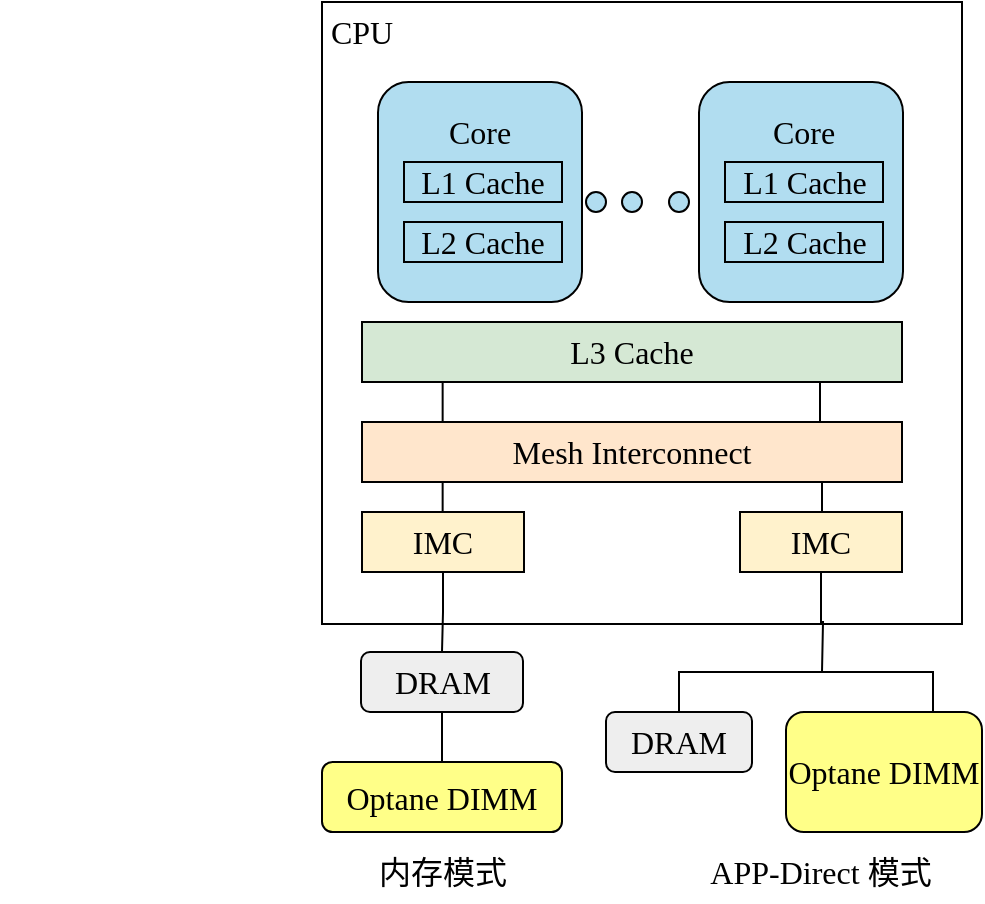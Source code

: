 <mxfile version="17.1.2" type="github" pages="15">
  <diagram id="AwM2rcd0iUvYSeFLtnIT" name="图1-1 NVDIMM模式">
    <mxGraphModel dx="1426" dy="737" grid="1" gridSize="10" guides="1" tooltips="1" connect="1" arrows="1" fold="1" page="1" pageScale="1" pageWidth="827" pageHeight="1169" math="0" shadow="0">
      <root>
        <mxCell id="0" />
        <mxCell id="1" parent="0" />
        <mxCell id="2TGhp7ib2YCHG6_aAQog-1" value="" style="rounded=0;whiteSpace=wrap;html=1;strokeColor=#000000;fontFamily=Times New Roman;" parent="1" vertex="1">
          <mxGeometry x="300" y="80" width="320" height="311" as="geometry" />
        </mxCell>
        <mxCell id="2TGhp7ib2YCHG6_aAQog-2" value="" style="rounded=1;whiteSpace=wrap;html=1;fillColor=#b1ddf0;strokeColor=#000000;fontFamily=Times New Roman;" parent="1" vertex="1">
          <mxGeometry x="328" y="120" width="102" height="110" as="geometry" />
        </mxCell>
        <mxCell id="2TGhp7ib2YCHG6_aAQog-3" value="&lt;font style=&quot;font-size: 16px&quot;&gt;Core&lt;/font&gt;" style="text;html=1;strokeColor=none;fillColor=none;align=center;verticalAlign=middle;whiteSpace=wrap;rounded=0;fontFamily=Times New Roman;" parent="1" vertex="1">
          <mxGeometry x="349" y="130" width="60" height="30" as="geometry" />
        </mxCell>
        <mxCell id="2TGhp7ib2YCHG6_aAQog-4" value="&lt;font style=&quot;font-size: 16px&quot;&gt;L1 Cache&lt;/font&gt;" style="rounded=0;whiteSpace=wrap;html=1;fillColor=#b1ddf0;strokeColor=#000000;fontFamily=Times New Roman;" parent="1" vertex="1">
          <mxGeometry x="341" y="160" width="79" height="20" as="geometry" />
        </mxCell>
        <mxCell id="2TGhp7ib2YCHG6_aAQog-5" value="&lt;font style=&quot;font-size: 16px&quot;&gt;L2 Cache&lt;/font&gt;" style="rounded=0;whiteSpace=wrap;html=1;fillColor=#b1ddf0;strokeColor=#000000;fontFamily=Times New Roman;" parent="1" vertex="1">
          <mxGeometry x="341" y="190" width="79" height="20" as="geometry" />
        </mxCell>
        <mxCell id="2TGhp7ib2YCHG6_aAQog-23" value="" style="ellipse;whiteSpace=wrap;html=1;aspect=fixed;fontFamily=Times New Roman;" parent="1" vertex="1">
          <mxGeometry x="450" y="180" as="geometry" />
        </mxCell>
        <mxCell id="2TGhp7ib2YCHG6_aAQog-25" value="&lt;font style=&quot;font-size: 16px&quot;&gt;L3 Cache&lt;/font&gt;" style="rounded=0;whiteSpace=wrap;html=1;fillColor=#d5e8d4;strokeColor=#000000;fontFamily=Times New Roman;" parent="1" vertex="1">
          <mxGeometry x="320" y="240" width="270" height="30" as="geometry" />
        </mxCell>
        <mxCell id="2TGhp7ib2YCHG6_aAQog-26" value="&lt;font style=&quot;font-size: 16px&quot;&gt;Mesh Interconnect&lt;/font&gt;" style="rounded=0;whiteSpace=wrap;html=1;fillColor=#ffe6cc;strokeColor=#000000;fontFamily=Times New Roman;" parent="1" vertex="1">
          <mxGeometry x="320" y="290" width="270" height="30" as="geometry" />
        </mxCell>
        <mxCell id="8zv_e0vl4Zn3km_8Ozzy-51" style="edgeStyle=orthogonalEdgeStyle;rounded=0;orthogonalLoop=1;jettySize=auto;html=1;exitX=0.5;exitY=1;exitDx=0;exitDy=0;entryX=0.5;entryY=0;entryDx=0;entryDy=0;fontFamily=Times New Roman;fontSize=16;endArrow=none;endFill=0;" edge="1" parent="1" source="2TGhp7ib2YCHG6_aAQog-29" target="8zv_e0vl4Zn3km_8Ozzy-46">
          <mxGeometry relative="1" as="geometry" />
        </mxCell>
        <mxCell id="2TGhp7ib2YCHG6_aAQog-29" value="&lt;font style=&quot;font-size: 16px&quot;&gt;IMC&lt;/font&gt;" style="rounded=0;whiteSpace=wrap;html=1;fillColor=#fff2cc;strokeColor=#000000;fontFamily=Times New Roman;" parent="1" vertex="1">
          <mxGeometry x="320" y="335" width="81" height="30" as="geometry" />
        </mxCell>
        <mxCell id="8zv_e0vl4Zn3km_8Ozzy-53" style="edgeStyle=orthogonalEdgeStyle;rounded=0;orthogonalLoop=1;jettySize=auto;html=1;exitX=0.5;exitY=1;exitDx=0;exitDy=0;fontFamily=Times New Roman;fontSize=16;endArrow=none;endFill=0;" edge="1" parent="1" source="2TGhp7ib2YCHG6_aAQog-30">
          <mxGeometry relative="1" as="geometry">
            <mxPoint x="550" y="415" as="targetPoint" />
          </mxGeometry>
        </mxCell>
        <mxCell id="2TGhp7ib2YCHG6_aAQog-30" value="&lt;font style=&quot;font-size: 16px&quot;&gt;IMC&lt;/font&gt;" style="rounded=0;whiteSpace=wrap;html=1;fillColor=#fff2cc;strokeColor=#000000;fontFamily=Times New Roman;" parent="1" vertex="1">
          <mxGeometry x="509" y="335" width="81" height="30" as="geometry" />
        </mxCell>
        <mxCell id="2TGhp7ib2YCHG6_aAQog-42" value="" style="endArrow=none;html=1;rounded=0;fontFamily=Times New Roman;" parent="1" edge="1">
          <mxGeometry width="50" height="50" relative="1" as="geometry">
            <mxPoint x="549" y="290" as="sourcePoint" />
            <mxPoint x="549" y="270" as="targetPoint" />
          </mxGeometry>
        </mxCell>
        <mxCell id="2TGhp7ib2YCHG6_aAQog-43" value="&lt;font style=&quot;font-size: 16px&quot;&gt;CPU&lt;/font&gt;" style="text;html=1;strokeColor=none;fillColor=none;align=center;verticalAlign=middle;whiteSpace=wrap;rounded=0;fontFamily=Times New Roman;" parent="1" vertex="1">
          <mxGeometry x="290" y="80" width="60" height="30" as="geometry" />
        </mxCell>
        <mxCell id="8zv_e0vl4Zn3km_8Ozzy-1" value="" style="rounded=1;whiteSpace=wrap;html=1;fillColor=#b1ddf0;strokeColor=#000000;fontFamily=Times New Roman;" vertex="1" parent="1">
          <mxGeometry x="488.5" y="120" width="102" height="110" as="geometry" />
        </mxCell>
        <mxCell id="8zv_e0vl4Zn3km_8Ozzy-2" value="&lt;font style=&quot;font-size: 16px&quot;&gt;Core&lt;/font&gt;" style="text;html=1;strokeColor=none;fillColor=none;align=center;verticalAlign=middle;whiteSpace=wrap;rounded=0;fontFamily=Times New Roman;" vertex="1" parent="1">
          <mxGeometry x="511" y="130" width="60" height="30" as="geometry" />
        </mxCell>
        <mxCell id="8zv_e0vl4Zn3km_8Ozzy-3" value="&lt;font style=&quot;font-size: 16px&quot;&gt;L1 Cache&lt;/font&gt;" style="rounded=0;whiteSpace=wrap;html=1;fillColor=#b1ddf0;strokeColor=#000000;fontFamily=Times New Roman;" vertex="1" parent="1">
          <mxGeometry x="501.5" y="160" width="79" height="20" as="geometry" />
        </mxCell>
        <mxCell id="8zv_e0vl4Zn3km_8Ozzy-4" value="&lt;font style=&quot;font-size: 16px&quot;&gt;L2 Cache&lt;/font&gt;" style="rounded=0;whiteSpace=wrap;html=1;fillColor=#b1ddf0;strokeColor=#000000;fontFamily=Times New Roman;" vertex="1" parent="1">
          <mxGeometry x="501.5" y="190" width="79" height="20" as="geometry" />
        </mxCell>
        <mxCell id="8zv_e0vl4Zn3km_8Ozzy-7" value="" style="ellipse;whiteSpace=wrap;html=1;aspect=fixed;fontSize=16;" vertex="1" parent="1">
          <mxGeometry x="140" y="350" as="geometry" />
        </mxCell>
        <mxCell id="8zv_e0vl4Zn3km_8Ozzy-8" value="" style="ellipse;whiteSpace=wrap;html=1;aspect=fixed;fontSize=16;fillColor=#b1ddf0;strokeColor=#000000;fontFamily=Times New Roman;" vertex="1" parent="1">
          <mxGeometry x="432" y="175" width="10" height="10" as="geometry" />
        </mxCell>
        <mxCell id="8zv_e0vl4Zn3km_8Ozzy-9" value="" style="ellipse;whiteSpace=wrap;html=1;aspect=fixed;fontSize=16;fillColor=#b1ddf0;strokeColor=#000000;fontFamily=Times New Roman;" vertex="1" parent="1">
          <mxGeometry x="450" y="175" width="10" height="10" as="geometry" />
        </mxCell>
        <mxCell id="8zv_e0vl4Zn3km_8Ozzy-11" value="" style="ellipse;whiteSpace=wrap;html=1;aspect=fixed;fontSize=16;fillColor=#b1ddf0;strokeColor=#000000;fontFamily=Times New Roman;" vertex="1" parent="1">
          <mxGeometry x="473.5" y="175" width="10" height="10" as="geometry" />
        </mxCell>
        <mxCell id="8zv_e0vl4Zn3km_8Ozzy-12" value="Optane DIMM" style="rounded=1;whiteSpace=wrap;html=1;fontSize=16;strokeColor=#000000;fillColor=#ffff88;fontFamily=Times New Roman;" vertex="1" parent="1">
          <mxGeometry x="532" y="435" width="98" height="60" as="geometry" />
        </mxCell>
        <mxCell id="8zv_e0vl4Zn3km_8Ozzy-42" style="edgeStyle=orthogonalEdgeStyle;rounded=0;orthogonalLoop=1;jettySize=auto;html=1;exitX=0.5;exitY=0;exitDx=0;exitDy=0;entryX=0.75;entryY=0;entryDx=0;entryDy=0;fontFamily=Times New Roman;fontSize=16;endArrow=none;endFill=0;" edge="1" parent="1" source="8zv_e0vl4Zn3km_8Ozzy-12" target="8zv_e0vl4Zn3km_8Ozzy-12">
          <mxGeometry relative="1" as="geometry" />
        </mxCell>
        <mxCell id="8zv_e0vl4Zn3km_8Ozzy-44" style="edgeStyle=orthogonalEdgeStyle;rounded=0;orthogonalLoop=1;jettySize=auto;html=1;exitX=0.5;exitY=0;exitDx=0;exitDy=0;entryX=0.75;entryY=0;entryDx=0;entryDy=0;fontFamily=Times New Roman;fontSize=16;endArrow=none;endFill=0;" edge="1" parent="1" source="8zv_e0vl4Zn3km_8Ozzy-43" target="8zv_e0vl4Zn3km_8Ozzy-12">
          <mxGeometry relative="1" as="geometry" />
        </mxCell>
        <mxCell id="8zv_e0vl4Zn3km_8Ozzy-43" value="DRAM" style="rounded=1;whiteSpace=wrap;html=1;fontSize=16;strokeColor=#000000;fillColor=#eeeeee;fontFamily=Times New Roman;" vertex="1" parent="1">
          <mxGeometry x="442" y="435" width="73" height="30" as="geometry" />
        </mxCell>
        <mxCell id="8zv_e0vl4Zn3km_8Ozzy-50" style="edgeStyle=orthogonalEdgeStyle;rounded=0;orthogonalLoop=1;jettySize=auto;html=1;exitX=0.5;exitY=1;exitDx=0;exitDy=0;fontFamily=Times New Roman;fontSize=16;endArrow=none;endFill=0;" edge="1" parent="1" source="8zv_e0vl4Zn3km_8Ozzy-46" target="8zv_e0vl4Zn3km_8Ozzy-47">
          <mxGeometry relative="1" as="geometry" />
        </mxCell>
        <mxCell id="8zv_e0vl4Zn3km_8Ozzy-46" value="DRAM" style="rounded=1;whiteSpace=wrap;html=1;fontSize=16;strokeColor=#000000;fillColor=#eeeeee;fontFamily=Times New Roman;" vertex="1" parent="1">
          <mxGeometry x="319.5" y="405" width="81" height="30" as="geometry" />
        </mxCell>
        <mxCell id="8zv_e0vl4Zn3km_8Ozzy-47" value="Optane DIMM" style="rounded=1;whiteSpace=wrap;html=1;fontSize=16;strokeColor=#000000;fillColor=#ffff88;fontFamily=Times New Roman;" vertex="1" parent="1">
          <mxGeometry x="300" y="460" width="120" height="35" as="geometry" />
        </mxCell>
        <mxCell id="8zv_e0vl4Zn3km_8Ozzy-57" value="" style="endArrow=none;html=1;rounded=0;fontFamily=Times New Roman;fontSize=16;" edge="1" parent="1">
          <mxGeometry width="50" height="50" relative="1" as="geometry">
            <mxPoint x="550" y="335" as="sourcePoint" />
            <mxPoint x="550" y="320" as="targetPoint" />
          </mxGeometry>
        </mxCell>
        <mxCell id="8zv_e0vl4Zn3km_8Ozzy-60" value="" style="endArrow=none;html=1;rounded=0;fontFamily=Times New Roman;" edge="1" parent="1">
          <mxGeometry width="50" height="50" relative="1" as="geometry">
            <mxPoint x="360.32" y="290" as="sourcePoint" />
            <mxPoint x="360.32" y="270" as="targetPoint" />
          </mxGeometry>
        </mxCell>
        <mxCell id="8zv_e0vl4Zn3km_8Ozzy-61" value="" style="endArrow=none;html=1;rounded=0;fontFamily=Times New Roman;fontSize=16;" edge="1" parent="1">
          <mxGeometry width="50" height="50" relative="1" as="geometry">
            <mxPoint x="360.32" y="335" as="sourcePoint" />
            <mxPoint x="360.32" y="320" as="targetPoint" />
          </mxGeometry>
        </mxCell>
        <mxCell id="8zv_e0vl4Zn3km_8Ozzy-62" value="&lt;font face=&quot;Times New Roman&quot;&gt;APP-Direct &lt;/font&gt;模式" style="text;html=1;strokeColor=none;fillColor=none;align=center;verticalAlign=middle;whiteSpace=wrap;rounded=0;fontFamily=简宋;fontSize=16;" vertex="1" parent="1">
          <mxGeometry x="490" y="500" width="119" height="30" as="geometry" />
        </mxCell>
        <mxCell id="8zv_e0vl4Zn3km_8Ozzy-63" value="&lt;font face=&quot;简宋&quot;&gt;内存模式&lt;/font&gt;" style="text;html=1;strokeColor=none;fillColor=none;align=center;verticalAlign=middle;whiteSpace=wrap;rounded=0;fontFamily=Times New Roman;fontSize=16;" vertex="1" parent="1">
          <mxGeometry x="301" y="500" width="119" height="30" as="geometry" />
        </mxCell>
      </root>
    </mxGraphModel>
  </diagram>
  <diagram id="Ijdl67l9RtiR0zazkQeM" name="持久化边界移动">
    <mxGraphModel dx="1426" dy="737" grid="1" gridSize="10" guides="1" tooltips="1" connect="1" arrows="1" fold="1" page="1" pageScale="1" pageWidth="827" pageHeight="1169" math="0" shadow="0">
      <root>
        <mxCell id="SxxZqXUbAvr3J-SV1dBs-0" />
        <mxCell id="SxxZqXUbAvr3J-SV1dBs-1" parent="SxxZqXUbAvr3J-SV1dBs-0" />
        <mxCell id="Nux1PDpyJkXMGIIeLjG2-10" style="edgeStyle=orthogonalEdgeStyle;shape=flexArrow;rounded=0;orthogonalLoop=1;jettySize=auto;html=1;exitX=1;exitY=0.5;exitDx=0;exitDy=0;fontSize=16;endArrow=block;strokeWidth=1;width=10;endWidth=8;endSize=6;fontFamily=简宋;strokeColor=#000000;" parent="SxxZqXUbAvr3J-SV1dBs-1" source="Nux1PDpyJkXMGIIeLjG2-3" target="Nux1PDpyJkXMGIIeLjG2-4" edge="1">
          <mxGeometry relative="1" as="geometry" />
        </mxCell>
        <mxCell id="Nux1PDpyJkXMGIIeLjG2-3" value="&lt;font style=&quot;font-size: 16px&quot; face=&quot;Times New Roman&quot;&gt;CPU&lt;/font&gt;" style="rounded=0;whiteSpace=wrap;html=1;strokeWidth=1;fontSize=16;fontFamily=简宋;strokeColor=#000000;" parent="SxxZqXUbAvr3J-SV1dBs-1" vertex="1">
          <mxGeometry x="120" y="360" width="125" height="40" as="geometry" />
        </mxCell>
        <mxCell id="Nux1PDpyJkXMGIIeLjG2-4" value="&lt;font style=&quot;font-size: 16px&quot;&gt;&lt;font face=&quot;Times New Roman&quot;&gt;NVM&lt;/font&gt;主存&lt;/font&gt;" style="rounded=0;whiteSpace=wrap;html=1;strokeWidth=1;fillColor=#B3B3B3;fontColor=#333333;strokeColor=#000000;fontFamily=简宋;fontSize=16;" parent="SxxZqXUbAvr3J-SV1dBs-1" vertex="1">
          <mxGeometry x="325" y="360" width="125" height="40" as="geometry" />
        </mxCell>
        <mxCell id="Nux1PDpyJkXMGIIeLjG2-5" value="&lt;font style=&quot;font-size: 16px;&quot;&gt;外存&lt;/font&gt;" style="rounded=0;whiteSpace=wrap;html=1;strokeWidth=1;fillColor=#B3B3B3;fontColor=#333333;strokeColor=#000000;fontFamily=简宋;fontSize=16;" parent="SxxZqXUbAvr3J-SV1dBs-1" vertex="1">
          <mxGeometry x="530" y="360" width="125" height="40" as="geometry" />
        </mxCell>
        <mxCell id="Nux1PDpyJkXMGIIeLjG2-13" style="edgeStyle=orthogonalEdgeStyle;shape=flexArrow;rounded=0;orthogonalLoop=1;jettySize=auto;html=1;exitX=1;exitY=0.5;exitDx=0;exitDy=0;fontSize=16;endArrow=block;strokeWidth=1;width=10;endWidth=8;endSize=6;fontFamily=简宋;strokeColor=#000000;" parent="SxxZqXUbAvr3J-SV1dBs-1" edge="1">
          <mxGeometry relative="1" as="geometry">
            <mxPoint x="450" y="379.5" as="sourcePoint" />
            <mxPoint x="530" y="379.5" as="targetPoint" />
          </mxGeometry>
        </mxCell>
        <mxCell id="Nux1PDpyJkXMGIIeLjG2-14" style="edgeStyle=orthogonalEdgeStyle;shape=flexArrow;rounded=0;orthogonalLoop=1;jettySize=auto;html=1;exitX=1;exitY=0.5;exitDx=0;exitDy=0;fontSize=16;endArrow=block;strokeWidth=1;width=10;endWidth=8;endSize=6;fontFamily=简宋;strokeColor=#000000;" parent="SxxZqXUbAvr3J-SV1dBs-1" source="Nux1PDpyJkXMGIIeLjG2-15" target="Nux1PDpyJkXMGIIeLjG2-16" edge="1">
          <mxGeometry relative="1" as="geometry" />
        </mxCell>
        <mxCell id="Nux1PDpyJkXMGIIeLjG2-15" value="&lt;font style=&quot;font-size: 16px&quot; face=&quot;Times New Roman&quot;&gt;CPU&lt;/font&gt;" style="rounded=0;whiteSpace=wrap;html=1;strokeWidth=1;fontSize=16;fontFamily=简宋;strokeColor=#000000;" parent="SxxZqXUbAvr3J-SV1dBs-1" vertex="1">
          <mxGeometry x="120" y="210" width="125" height="40" as="geometry" />
        </mxCell>
        <mxCell id="Nux1PDpyJkXMGIIeLjG2-16" value="&lt;font style=&quot;font-size: 16px&quot;&gt;&lt;font face=&quot;Times New Roman&quot;&gt;DRAM&lt;/font&gt;主存&lt;/font&gt;" style="rounded=0;whiteSpace=wrap;html=1;strokeWidth=1;fontFamily=简宋;fontSize=16;strokeColor=#000000;" parent="SxxZqXUbAvr3J-SV1dBs-1" vertex="1">
          <mxGeometry x="325" y="210" width="125" height="40" as="geometry" />
        </mxCell>
        <mxCell id="Nux1PDpyJkXMGIIeLjG2-17" value="&lt;font style=&quot;font-size: 16px;&quot;&gt;外存&lt;/font&gt;" style="rounded=0;whiteSpace=wrap;html=1;strokeWidth=1;fillColor=#B3B3B3;fontColor=#333333;strokeColor=#000000;fontFamily=简宋;fontSize=16;" parent="SxxZqXUbAvr3J-SV1dBs-1" vertex="1">
          <mxGeometry x="530" y="210" width="125" height="40" as="geometry" />
        </mxCell>
        <mxCell id="Nux1PDpyJkXMGIIeLjG2-18" style="edgeStyle=orthogonalEdgeStyle;shape=flexArrow;rounded=0;orthogonalLoop=1;jettySize=auto;html=1;exitX=1;exitY=0.5;exitDx=0;exitDy=0;fontSize=16;endArrow=block;strokeWidth=1;width=10;endWidth=8;endSize=6;fontFamily=简宋;strokeColor=#000000;" parent="SxxZqXUbAvr3J-SV1dBs-1" edge="1">
          <mxGeometry relative="1" as="geometry">
            <mxPoint x="450" y="229.5" as="sourcePoint" />
            <mxPoint x="530" y="229.5" as="targetPoint" />
          </mxGeometry>
        </mxCell>
        <mxCell id="Nux1PDpyJkXMGIIeLjG2-24" value="" style="endArrow=none;dashed=1;html=1;dashPattern=1 3;strokeWidth=5;rounded=0;fontSize=16;fontFamily=简宋;strokeColor=#000000;" parent="SxxZqXUbAvr3J-SV1dBs-1" edge="1">
          <mxGeometry width="50" height="50" relative="1" as="geometry">
            <mxPoint x="490" y="280" as="sourcePoint" />
            <mxPoint x="490" y="180" as="targetPoint" />
          </mxGeometry>
        </mxCell>
        <mxCell id="Nux1PDpyJkXMGIIeLjG2-25" value="" style="endArrow=none;dashed=1;html=1;dashPattern=1 3;strokeWidth=5;rounded=0;fontSize=16;fontFamily=简宋;strokeColor=#000000;" parent="SxxZqXUbAvr3J-SV1dBs-1" edge="1">
          <mxGeometry width="50" height="50" relative="1" as="geometry">
            <mxPoint x="280" y="420" as="sourcePoint" />
            <mxPoint x="280" y="320" as="targetPoint" />
          </mxGeometry>
        </mxCell>
        <mxCell id="Nux1PDpyJkXMGIIeLjG2-26" value="" style="curved=1;endArrow=classic;html=1;rounded=0;dashed=1;fontSize=16;strokeWidth=1;exitX=0.568;exitY=-0.125;exitDx=0;exitDy=0;exitPerimeter=0;entryX=0.424;entryY=-0.05;entryDx=0;entryDy=0;entryPerimeter=0;strokeColor=#000000;" parent="SxxZqXUbAvr3J-SV1dBs-1" source="Nux1PDpyJkXMGIIeLjG2-16" target="Nux1PDpyJkXMGIIeLjG2-17" edge="1">
          <mxGeometry width="50" height="50" relative="1" as="geometry">
            <mxPoint x="400" y="190" as="sourcePoint" />
            <mxPoint x="450" y="140" as="targetPoint" />
            <Array as="points">
              <mxPoint x="470" y="130" />
            </Array>
          </mxGeometry>
        </mxCell>
        <mxCell id="Nux1PDpyJkXMGIIeLjG2-27" value="&lt;font face=&quot;Times New Roman&quot;&gt;fsync()&lt;/font&gt;" style="text;html=1;align=center;verticalAlign=middle;resizable=0;points=[];autosize=1;strokeColor=none;fillColor=none;fontSize=16;fontFamily=简宋;" parent="SxxZqXUbAvr3J-SV1dBs-1" vertex="1">
          <mxGeometry x="460" y="135" width="60" height="30" as="geometry" />
        </mxCell>
        <mxCell id="Nux1PDpyJkXMGIIeLjG2-30" value="" style="curved=1;endArrow=classic;html=1;rounded=0;dashed=1;fontFamily=简宋;fontSize=16;strokeWidth=1;exitX=0.5;exitY=1;exitDx=0;exitDy=0;entryX=0.5;entryY=1;entryDx=0;entryDy=0;strokeColor=#000000;" parent="SxxZqXUbAvr3J-SV1dBs-1" source="Nux1PDpyJkXMGIIeLjG2-3" target="Nux1PDpyJkXMGIIeLjG2-4" edge="1">
          <mxGeometry width="50" height="50" relative="1" as="geometry">
            <mxPoint x="200" y="500" as="sourcePoint" />
            <mxPoint x="250" y="450" as="targetPoint" />
            <Array as="points">
              <mxPoint x="280" y="480" />
            </Array>
          </mxGeometry>
        </mxCell>
        <mxCell id="Nux1PDpyJkXMGIIeLjG2-33" value="&lt;font face=&quot;Times New Roman&quot;&gt;cache line&lt;/font&gt;刷新指令" style="text;html=1;align=center;verticalAlign=middle;resizable=0;points=[];autosize=1;strokeColor=none;fillColor=none;fontSize=16;fontFamily=简宋;" parent="SxxZqXUbAvr3J-SV1dBs-1" vertex="1">
          <mxGeometry x="210" y="445" width="140" height="30" as="geometry" />
        </mxCell>
        <mxCell id="Nux1PDpyJkXMGIIeLjG2-34" value="持久化边界" style="text;html=1;align=center;verticalAlign=middle;resizable=0;points=[];autosize=1;strokeColor=none;fillColor=none;fontSize=16;fontFamily=简宋;" parent="SxxZqXUbAvr3J-SV1dBs-1" vertex="1">
          <mxGeometry x="340" y="290" width="100" height="20" as="geometry" />
        </mxCell>
        <mxCell id="Nux1PDpyJkXMGIIeLjG2-35" value="" style="endArrow=none;startArrow=classic;html=1;rounded=0;dashed=1;fontFamily=简宋;fontSize=16;strokeWidth=1;curved=1;endFill=0;strokeColor=#000000;" parent="SxxZqXUbAvr3J-SV1dBs-1" edge="1">
          <mxGeometry width="50" height="50" relative="1" as="geometry">
            <mxPoint x="290" y="350" as="sourcePoint" />
            <mxPoint x="380" y="320" as="targetPoint" />
          </mxGeometry>
        </mxCell>
        <mxCell id="Nux1PDpyJkXMGIIeLjG2-37" value="" style="endArrow=classic;html=1;rounded=0;dashed=1;fontFamily=简宋;fontSize=16;strokeWidth=1;curved=1;exitX=0.78;exitY=-0.25;exitDx=0;exitDy=0;exitPerimeter=0;strokeColor=#000000;" parent="SxxZqXUbAvr3J-SV1dBs-1" source="Nux1PDpyJkXMGIIeLjG2-34" edge="1">
          <mxGeometry width="50" height="50" relative="1" as="geometry">
            <mxPoint x="420" y="310" as="sourcePoint" />
            <mxPoint x="480" y="260" as="targetPoint" />
          </mxGeometry>
        </mxCell>
      </root>
    </mxGraphModel>
  </diagram>
  <diagram id="rliNogsmXazIiJh4GPvb" name="缓存顺序问题">
    <mxGraphModel dx="1426" dy="737" grid="1" gridSize="10" guides="1" tooltips="1" connect="1" arrows="1" fold="1" page="1" pageScale="1" pageWidth="827" pageHeight="1169" math="0" shadow="0">
      <root>
        <mxCell id="1tPqPjB6ziKF1sVlmcnR-0" />
        <mxCell id="1tPqPjB6ziKF1sVlmcnR-1" parent="1tPqPjB6ziKF1sVlmcnR-0" />
        <mxCell id="1tPqPjB6ziKF1sVlmcnR-63" style="edgeStyle=none;rounded=0;orthogonalLoop=1;jettySize=auto;html=1;exitX=0.5;exitY=1;exitDx=0;exitDy=0;fontFamily=Times New Roman;fontSize=16;endArrow=classic;endFill=1;strokeWidth=1;" parent="1tPqPjB6ziKF1sVlmcnR-1" edge="1">
          <mxGeometry relative="1" as="geometry">
            <mxPoint x="625" y="400" as="sourcePoint" />
            <mxPoint x="625" y="400" as="targetPoint" />
          </mxGeometry>
        </mxCell>
        <mxCell id="1tPqPjB6ziKF1sVlmcnR-66" value="Node 1" style="rounded=0;whiteSpace=wrap;html=1;fontFamily=Times New Roman;fontSize=16;strokeWidth=1;" parent="1tPqPjB6ziKF1sVlmcnR-1" vertex="1">
          <mxGeometry x="110" y="220" width="90" height="40" as="geometry" />
        </mxCell>
        <mxCell id="1tPqPjB6ziKF1sVlmcnR-71" style="edgeStyle=none;rounded=0;orthogonalLoop=1;jettySize=auto;html=1;exitX=0;exitY=0.5;exitDx=0;exitDy=0;entryX=1;entryY=0.5;entryDx=0;entryDy=0;fontFamily=Times New Roman;fontSize=16;endArrow=classic;endFill=1;strokeWidth=1;" parent="1tPqPjB6ziKF1sVlmcnR-1" source="1tPqPjB6ziKF1sVlmcnR-67" target="1tPqPjB6ziKF1sVlmcnR-66" edge="1">
          <mxGeometry relative="1" as="geometry" />
        </mxCell>
        <mxCell id="1tPqPjB6ziKF1sVlmcnR-67" value="Node 0" style="rounded=0;whiteSpace=wrap;html=1;fontFamily=Times New Roman;fontSize=16;strokeWidth=1;" parent="1tPqPjB6ziKF1sVlmcnR-1" vertex="1">
          <mxGeometry x="250" y="220" width="90" height="40" as="geometry" />
        </mxCell>
        <mxCell id="1tPqPjB6ziKF1sVlmcnR-73" style="edgeStyle=none;rounded=0;orthogonalLoop=1;jettySize=auto;html=1;exitX=0.5;exitY=1;exitDx=0;exitDy=0;entryX=0.5;entryY=0;entryDx=0;entryDy=0;fontFamily=Times New Roman;fontSize=16;endArrow=classic;endFill=1;strokeWidth=1;" parent="1tPqPjB6ziKF1sVlmcnR-1" source="1tPqPjB6ziKF1sVlmcnR-72" target="1tPqPjB6ziKF1sVlmcnR-67" edge="1">
          <mxGeometry relative="1" as="geometry" />
        </mxCell>
        <mxCell id="1tPqPjB6ziKF1sVlmcnR-72" value="Head" style="rounded=0;whiteSpace=wrap;html=1;fontFamily=Times New Roman;fontSize=16;strokeWidth=1;" parent="1tPqPjB6ziKF1sVlmcnR-1" vertex="1">
          <mxGeometry x="250" y="150" width="90" height="40" as="geometry" />
        </mxCell>
        <mxCell id="1tPqPjB6ziKF1sVlmcnR-74" value="Node 2" style="rounded=0;whiteSpace=wrap;html=1;fontFamily=Times New Roman;fontSize=16;strokeWidth=1;" parent="1tPqPjB6ziKF1sVlmcnR-1" vertex="1">
          <mxGeometry x="380" y="220" width="90" height="40" as="geometry" />
        </mxCell>
        <mxCell id="1tPqPjB6ziKF1sVlmcnR-75" value="Node1" style="rounded=0;whiteSpace=wrap;html=1;fontFamily=Times New Roman;fontSize=16;strokeWidth=1;" parent="1tPqPjB6ziKF1sVlmcnR-1" vertex="1">
          <mxGeometry x="560" y="220" width="90" height="40" as="geometry" />
        </mxCell>
        <mxCell id="1tPqPjB6ziKF1sVlmcnR-76" style="edgeStyle=none;rounded=0;orthogonalLoop=1;jettySize=auto;html=1;exitX=0;exitY=0.5;exitDx=0;exitDy=0;entryX=1;entryY=0.5;entryDx=0;entryDy=0;fontFamily=Times New Roman;fontSize=16;endArrow=classic;endFill=1;strokeWidth=1;" parent="1tPqPjB6ziKF1sVlmcnR-1" source="1tPqPjB6ziKF1sVlmcnR-77" target="1tPqPjB6ziKF1sVlmcnR-75" edge="1">
          <mxGeometry relative="1" as="geometry" />
        </mxCell>
        <mxCell id="1tPqPjB6ziKF1sVlmcnR-77" value="Node 0" style="rounded=0;whiteSpace=wrap;html=1;fontFamily=Times New Roman;fontSize=16;strokeWidth=1;" parent="1tPqPjB6ziKF1sVlmcnR-1" vertex="1">
          <mxGeometry x="700" y="220" width="90" height="40" as="geometry" />
        </mxCell>
        <mxCell id="1tPqPjB6ziKF1sVlmcnR-78" style="edgeStyle=none;rounded=0;orthogonalLoop=1;jettySize=auto;html=1;exitX=0.5;exitY=1;exitDx=0;exitDy=0;entryX=0.5;entryY=0;entryDx=0;entryDy=0;fontFamily=Times New Roman;fontSize=16;endArrow=classic;endFill=1;strokeWidth=1;" parent="1tPqPjB6ziKF1sVlmcnR-1" source="1tPqPjB6ziKF1sVlmcnR-79" target="1tPqPjB6ziKF1sVlmcnR-77" edge="1">
          <mxGeometry relative="1" as="geometry" />
        </mxCell>
        <mxCell id="1tPqPjB6ziKF1sVlmcnR-79" value="Head" style="rounded=0;whiteSpace=wrap;html=1;fontFamily=Times New Roman;fontSize=16;strokeWidth=1;" parent="1tPqPjB6ziKF1sVlmcnR-1" vertex="1">
          <mxGeometry x="700" y="150" width="90" height="40" as="geometry" />
        </mxCell>
        <mxCell id="1tPqPjB6ziKF1sVlmcnR-81" style="edgeStyle=none;rounded=0;orthogonalLoop=1;jettySize=auto;html=1;exitX=0;exitY=0.5;exitDx=0;exitDy=0;entryX=1;entryY=0.5;entryDx=0;entryDy=0;fontFamily=Times New Roman;fontSize=16;endArrow=classic;endFill=1;strokeWidth=1;fontColor=#FF3333;" parent="1tPqPjB6ziKF1sVlmcnR-1" source="1tPqPjB6ziKF1sVlmcnR-80" target="1tPqPjB6ziKF1sVlmcnR-77" edge="1">
          <mxGeometry relative="1" as="geometry" />
        </mxCell>
        <mxCell id="1tPqPjB6ziKF1sVlmcnR-80" value="Node 2" style="rounded=0;whiteSpace=wrap;html=1;fontFamily=Times New Roman;fontSize=16;strokeWidth=1;" parent="1tPqPjB6ziKF1sVlmcnR-1" vertex="1">
          <mxGeometry x="830" y="220" width="90" height="40" as="geometry" />
        </mxCell>
        <mxCell id="1tPqPjB6ziKF1sVlmcnR-82" value="Node 1" style="rounded=0;whiteSpace=wrap;html=1;fontFamily=Times New Roman;fontSize=16;strokeWidth=1;" parent="1tPqPjB6ziKF1sVlmcnR-1" vertex="1">
          <mxGeometry x="100" y="390" width="90" height="40" as="geometry" />
        </mxCell>
        <mxCell id="1tPqPjB6ziKF1sVlmcnR-83" style="edgeStyle=none;rounded=0;orthogonalLoop=1;jettySize=auto;html=1;exitX=0;exitY=0.5;exitDx=0;exitDy=0;entryX=1;entryY=0.5;entryDx=0;entryDy=0;fontFamily=Times New Roman;fontSize=16;endArrow=classic;endFill=1;strokeWidth=1;" parent="1tPqPjB6ziKF1sVlmcnR-1" source="1tPqPjB6ziKF1sVlmcnR-84" target="1tPqPjB6ziKF1sVlmcnR-82" edge="1">
          <mxGeometry relative="1" as="geometry" />
        </mxCell>
        <mxCell id="1tPqPjB6ziKF1sVlmcnR-84" value="Node 0" style="rounded=0;whiteSpace=wrap;html=1;fontFamily=Times New Roman;fontSize=16;strokeWidth=1;" parent="1tPqPjB6ziKF1sVlmcnR-1" vertex="1">
          <mxGeometry x="240" y="390" width="90" height="40" as="geometry" />
        </mxCell>
        <mxCell id="1tPqPjB6ziKF1sVlmcnR-89" style="edgeStyle=none;rounded=0;orthogonalLoop=1;jettySize=auto;html=1;exitX=1;exitY=1;exitDx=0;exitDy=0;entryX=0.5;entryY=0;entryDx=0;entryDy=0;fontFamily=Times New Roman;fontSize=16;endArrow=classic;endFill=1;strokeWidth=1;" parent="1tPqPjB6ziKF1sVlmcnR-1" source="1tPqPjB6ziKF1sVlmcnR-86" target="1tPqPjB6ziKF1sVlmcnR-88" edge="1">
          <mxGeometry relative="1" as="geometry" />
        </mxCell>
        <mxCell id="1tPqPjB6ziKF1sVlmcnR-86" value="Head" style="rounded=0;whiteSpace=wrap;html=1;fontFamily=Times New Roman;fontSize=16;strokeWidth=1;" parent="1tPqPjB6ziKF1sVlmcnR-1" vertex="1">
          <mxGeometry x="240" y="320" width="90" height="40" as="geometry" />
        </mxCell>
        <mxCell id="1tPqPjB6ziKF1sVlmcnR-87" style="edgeStyle=none;rounded=0;orthogonalLoop=1;jettySize=auto;html=1;exitX=0;exitY=0.5;exitDx=0;exitDy=0;entryX=1;entryY=0.5;entryDx=0;entryDy=0;fontFamily=Times New Roman;fontSize=16;endArrow=classic;endFill=1;strokeWidth=1;" parent="1tPqPjB6ziKF1sVlmcnR-1" source="1tPqPjB6ziKF1sVlmcnR-88" target="1tPqPjB6ziKF1sVlmcnR-84" edge="1">
          <mxGeometry relative="1" as="geometry" />
        </mxCell>
        <mxCell id="1tPqPjB6ziKF1sVlmcnR-88" value="Node 2" style="rounded=0;whiteSpace=wrap;html=1;fontFamily=Times New Roman;fontSize=16;strokeWidth=1;" parent="1tPqPjB6ziKF1sVlmcnR-1" vertex="1">
          <mxGeometry x="370" y="390" width="90" height="40" as="geometry" />
        </mxCell>
        <mxCell id="1tPqPjB6ziKF1sVlmcnR-90" value="Node 1" style="rounded=0;whiteSpace=wrap;html=1;fontFamily=Times New Roman;fontSize=16;strokeWidth=1;" parent="1tPqPjB6ziKF1sVlmcnR-1" vertex="1">
          <mxGeometry x="565" y="390" width="90" height="40" as="geometry" />
        </mxCell>
        <mxCell id="1tPqPjB6ziKF1sVlmcnR-91" style="edgeStyle=none;rounded=0;orthogonalLoop=1;jettySize=auto;html=1;exitX=0;exitY=0.5;exitDx=0;exitDy=0;entryX=1;entryY=0.5;entryDx=0;entryDy=0;fontFamily=Times New Roman;fontSize=16;endArrow=classic;endFill=1;strokeWidth=1;" parent="1tPqPjB6ziKF1sVlmcnR-1" source="1tPqPjB6ziKF1sVlmcnR-92" target="1tPqPjB6ziKF1sVlmcnR-90" edge="1">
          <mxGeometry relative="1" as="geometry" />
        </mxCell>
        <mxCell id="1tPqPjB6ziKF1sVlmcnR-92" value="Node 0" style="rounded=0;whiteSpace=wrap;html=1;fontFamily=Times New Roman;fontSize=16;strokeWidth=1;" parent="1tPqPjB6ziKF1sVlmcnR-1" vertex="1">
          <mxGeometry x="705" y="390" width="90" height="40" as="geometry" />
        </mxCell>
        <mxCell id="1tPqPjB6ziKF1sVlmcnR-93" style="edgeStyle=none;rounded=0;orthogonalLoop=1;jettySize=auto;html=1;exitX=1;exitY=1;exitDx=0;exitDy=0;entryX=0.5;entryY=0;entryDx=0;entryDy=0;fontFamily=Times New Roman;fontSize=16;endArrow=classic;endFill=1;strokeWidth=1;" parent="1tPqPjB6ziKF1sVlmcnR-1" source="1tPqPjB6ziKF1sVlmcnR-94" target="1tPqPjB6ziKF1sVlmcnR-96" edge="1">
          <mxGeometry relative="1" as="geometry" />
        </mxCell>
        <mxCell id="1tPqPjB6ziKF1sVlmcnR-94" value="Head" style="rounded=0;whiteSpace=wrap;html=1;fontFamily=Times New Roman;fontSize=16;strokeWidth=1;" parent="1tPqPjB6ziKF1sVlmcnR-1" vertex="1">
          <mxGeometry x="705" y="320" width="90" height="40" as="geometry" />
        </mxCell>
        <mxCell id="1tPqPjB6ziKF1sVlmcnR-96" value="Node 2" style="rounded=0;whiteSpace=wrap;html=1;fontFamily=Times New Roman;fontSize=16;strokeWidth=1;" parent="1tPqPjB6ziKF1sVlmcnR-1" vertex="1">
          <mxGeometry x="835" y="390" width="90" height="40" as="geometry" />
        </mxCell>
        <mxCell id="1tPqPjB6ziKF1sVlmcnR-97" value="&lt;font face=&quot;简宋&quot;&gt;步骤&lt;/font&gt;a: &lt;font face=&quot;简宋&quot;&gt;初始状态&lt;/font&gt;" style="text;html=1;align=center;verticalAlign=middle;resizable=0;points=[];autosize=1;strokeColor=none;fillColor=none;fontSize=16;fontFamily=Times New Roman;" parent="1tPqPjB6ziKF1sVlmcnR-1" vertex="1">
          <mxGeometry x="230" y="265" width="130" height="30" as="geometry" />
        </mxCell>
        <mxCell id="1tPqPjB6ziKF1sVlmcnR-98" value="&lt;font face=&quot;简宋&quot;&gt;步骤&lt;/font&gt;b: Node 2.next = Node 0" style="text;html=1;align=center;verticalAlign=middle;resizable=0;points=[];autosize=1;strokeColor=none;fillColor=none;fontSize=16;fontFamily=Times New Roman;" parent="1tPqPjB6ziKF1sVlmcnR-1" vertex="1">
          <mxGeometry x="640" y="265" width="210" height="30" as="geometry" />
        </mxCell>
        <mxCell id="1tPqPjB6ziKF1sVlmcnR-99" value="步骤&lt;font face=&quot;Times New Roman&quot;&gt;c: Head.next = Node 2&lt;/font&gt;" style="text;html=1;align=center;verticalAlign=middle;resizable=0;points=[];autosize=1;strokeColor=none;fillColor=none;fontSize=16;fontFamily=简宋;" parent="1tPqPjB6ziKF1sVlmcnR-1" vertex="1">
          <mxGeometry x="200" y="440" width="190" height="30" as="geometry" />
        </mxCell>
        <mxCell id="1tPqPjB6ziKF1sVlmcnR-100" value="&lt;font face=&quot;简宋&quot;&gt;乱序崩溃结果&lt;/font&gt;" style="text;html=1;align=center;verticalAlign=middle;resizable=0;points=[];autosize=1;strokeColor=none;fillColor=none;fontSize=16;fontFamily=Times New Roman;" parent="1tPqPjB6ziKF1sVlmcnR-1" vertex="1">
          <mxGeometry x="700" y="440" width="110" height="30" as="geometry" />
        </mxCell>
      </root>
    </mxGraphModel>
  </diagram>
  <diagram id="4RsF0SLyZyTZFmfFAZTA" name="整体架构">
    <mxGraphModel dx="1426" dy="737" grid="1" gridSize="10" guides="1" tooltips="1" connect="1" arrows="1" fold="1" page="1" pageScale="1" pageWidth="827" pageHeight="1169" math="0" shadow="0">
      <root>
        <mxCell id="AgWGpJ8_KRVizvYN5xJG-0" />
        <mxCell id="AgWGpJ8_KRVizvYN5xJG-1" parent="AgWGpJ8_KRVizvYN5xJG-0" />
        <mxCell id="AgWGpJ8_KRVizvYN5xJG-3" value="" style="rounded=0;whiteSpace=wrap;html=1;fontFamily=Times New Roman;fontSize=17;" parent="AgWGpJ8_KRVizvYN5xJG-1" vertex="1">
          <mxGeometry x="340" y="90" width="430" height="390" as="geometry" />
        </mxCell>
        <mxCell id="AgWGpJ8_KRVizvYN5xJG-4" value="" style="rounded=0;whiteSpace=wrap;html=1;fontFamily=Times New Roman;fontSize=17;" parent="AgWGpJ8_KRVizvYN5xJG-1" vertex="1">
          <mxGeometry x="20" y="90" width="200" height="380" as="geometry" />
        </mxCell>
        <mxCell id="AgWGpJ8_KRVizvYN5xJG-5" value="" style="rounded=0;whiteSpace=wrap;html=1;" parent="AgWGpJ8_KRVizvYN5xJG-1" vertex="1">
          <mxGeometry x="410" y="130" width="70" height="40" as="geometry" />
        </mxCell>
        <mxCell id="AgWGpJ8_KRVizvYN5xJG-6" value="" style="rounded=0;whiteSpace=wrap;html=1;" parent="AgWGpJ8_KRVizvYN5xJG-1" vertex="1">
          <mxGeometry x="480" y="130" width="70" height="40" as="geometry" />
        </mxCell>
        <mxCell id="AgWGpJ8_KRVizvYN5xJG-7" value="" style="rounded=0;whiteSpace=wrap;html=1;" parent="AgWGpJ8_KRVizvYN5xJG-1" vertex="1">
          <mxGeometry x="550" y="130" width="70" height="40" as="geometry" />
        </mxCell>
        <mxCell id="AgWGpJ8_KRVizvYN5xJG-8" value="" style="rounded=0;whiteSpace=wrap;html=1;" parent="AgWGpJ8_KRVizvYN5xJG-1" vertex="1">
          <mxGeometry x="620" y="130" width="70" height="40" as="geometry" />
        </mxCell>
        <mxCell id="AgWGpJ8_KRVizvYN5xJG-9" value="" style="rounded=0;whiteSpace=wrap;html=1;" parent="AgWGpJ8_KRVizvYN5xJG-1" vertex="1">
          <mxGeometry x="410" y="170" width="70" height="40" as="geometry" />
        </mxCell>
        <mxCell id="AgWGpJ8_KRVizvYN5xJG-10" value="" style="rounded=0;whiteSpace=wrap;html=1;" parent="AgWGpJ8_KRVizvYN5xJG-1" vertex="1">
          <mxGeometry x="480" y="170" width="70" height="40" as="geometry" />
        </mxCell>
        <mxCell id="AgWGpJ8_KRVizvYN5xJG-11" value="" style="rounded=0;whiteSpace=wrap;html=1;" parent="AgWGpJ8_KRVizvYN5xJG-1" vertex="1">
          <mxGeometry x="550" y="170" width="70" height="40" as="geometry" />
        </mxCell>
        <mxCell id="AgWGpJ8_KRVizvYN5xJG-12" value="" style="rounded=0;whiteSpace=wrap;html=1;" parent="AgWGpJ8_KRVizvYN5xJG-1" vertex="1">
          <mxGeometry x="620" y="170" width="70" height="40" as="geometry" />
        </mxCell>
        <mxCell id="AgWGpJ8_KRVizvYN5xJG-13" value="" style="rounded=0;whiteSpace=wrap;html=1;" parent="AgWGpJ8_KRVizvYN5xJG-1" vertex="1">
          <mxGeometry x="410" y="210" width="70" height="40" as="geometry" />
        </mxCell>
        <mxCell id="AgWGpJ8_KRVizvYN5xJG-14" value="" style="rounded=0;whiteSpace=wrap;html=1;" parent="AgWGpJ8_KRVizvYN5xJG-1" vertex="1">
          <mxGeometry x="480" y="210" width="70" height="40" as="geometry" />
        </mxCell>
        <mxCell id="AgWGpJ8_KRVizvYN5xJG-15" value="" style="rounded=0;whiteSpace=wrap;html=1;" parent="AgWGpJ8_KRVizvYN5xJG-1" vertex="1">
          <mxGeometry x="550" y="210" width="70" height="40" as="geometry" />
        </mxCell>
        <mxCell id="AgWGpJ8_KRVizvYN5xJG-16" value="" style="rounded=0;whiteSpace=wrap;html=1;" parent="AgWGpJ8_KRVizvYN5xJG-1" vertex="1">
          <mxGeometry x="620" y="210" width="70" height="40" as="geometry" />
        </mxCell>
        <mxCell id="AgWGpJ8_KRVizvYN5xJG-17" value="" style="rounded=0;whiteSpace=wrap;html=1;" parent="AgWGpJ8_KRVizvYN5xJG-1" vertex="1">
          <mxGeometry x="410" y="250" width="70" height="40" as="geometry" />
        </mxCell>
        <mxCell id="AgWGpJ8_KRVizvYN5xJG-18" value="" style="rounded=0;whiteSpace=wrap;html=1;" parent="AgWGpJ8_KRVizvYN5xJG-1" vertex="1">
          <mxGeometry x="480" y="250" width="70" height="40" as="geometry" />
        </mxCell>
        <mxCell id="AgWGpJ8_KRVizvYN5xJG-19" value="" style="rounded=0;whiteSpace=wrap;html=1;" parent="AgWGpJ8_KRVizvYN5xJG-1" vertex="1">
          <mxGeometry x="550" y="250" width="70" height="40" as="geometry" />
        </mxCell>
        <mxCell id="AgWGpJ8_KRVizvYN5xJG-20" value="" style="rounded=0;whiteSpace=wrap;html=1;" parent="AgWGpJ8_KRVizvYN5xJG-1" vertex="1">
          <mxGeometry x="620" y="250" width="70" height="40" as="geometry" />
        </mxCell>
        <mxCell id="AgWGpJ8_KRVizvYN5xJG-21" value="" style="rounded=0;whiteSpace=wrap;html=1;" parent="AgWGpJ8_KRVizvYN5xJG-1" vertex="1">
          <mxGeometry x="410" y="290" width="70" height="40" as="geometry" />
        </mxCell>
        <mxCell id="AgWGpJ8_KRVizvYN5xJG-22" value="" style="rounded=0;whiteSpace=wrap;html=1;" parent="AgWGpJ8_KRVizvYN5xJG-1" vertex="1">
          <mxGeometry x="480" y="290" width="70" height="40" as="geometry" />
        </mxCell>
        <mxCell id="AgWGpJ8_KRVizvYN5xJG-23" value="" style="rounded=0;whiteSpace=wrap;html=1;" parent="AgWGpJ8_KRVizvYN5xJG-1" vertex="1">
          <mxGeometry x="550" y="290" width="70" height="40" as="geometry" />
        </mxCell>
        <mxCell id="AgWGpJ8_KRVizvYN5xJG-24" value="" style="rounded=0;whiteSpace=wrap;html=1;" parent="AgWGpJ8_KRVizvYN5xJG-1" vertex="1">
          <mxGeometry x="620" y="290" width="70" height="40" as="geometry" />
        </mxCell>
        <mxCell id="AgWGpJ8_KRVizvYN5xJG-25" style="edgeStyle=orthogonalEdgeStyle;rounded=0;comic=0;sketch=0;jumpStyle=none;orthogonalLoop=1;jettySize=auto;html=1;exitX=0;exitY=0.75;exitDx=0;exitDy=0;entryX=0;entryY=0.75;entryDx=0;entryDy=0;dashed=1;fontFamily=Times New Roman;fontSize=17;strokeWidth=1;curved=1;" parent="AgWGpJ8_KRVizvYN5xJG-1" source="AgWGpJ8_KRVizvYN5xJG-26" target="AgWGpJ8_KRVizvYN5xJG-34" edge="1">
          <mxGeometry relative="1" as="geometry">
            <Array as="points">
              <mxPoint x="380" y="360" />
              <mxPoint x="380" y="440" />
            </Array>
          </mxGeometry>
        </mxCell>
        <mxCell id="AgWGpJ8_KRVizvYN5xJG-26" value="" style="rounded=0;whiteSpace=wrap;html=1;" parent="AgWGpJ8_KRVizvYN5xJG-1" vertex="1">
          <mxGeometry x="410" y="330" width="70" height="40" as="geometry" />
        </mxCell>
        <mxCell id="AgWGpJ8_KRVizvYN5xJG-27" value="" style="rounded=0;whiteSpace=wrap;html=1;" parent="AgWGpJ8_KRVizvYN5xJG-1" vertex="1">
          <mxGeometry x="480" y="330" width="70" height="40" as="geometry" />
        </mxCell>
        <mxCell id="AgWGpJ8_KRVizvYN5xJG-28" value="" style="rounded=0;whiteSpace=wrap;html=1;" parent="AgWGpJ8_KRVizvYN5xJG-1" vertex="1">
          <mxGeometry x="550" y="330" width="70" height="40" as="geometry" />
        </mxCell>
        <mxCell id="AgWGpJ8_KRVizvYN5xJG-29" value="" style="rounded=0;whiteSpace=wrap;html=1;" parent="AgWGpJ8_KRVizvYN5xJG-1" vertex="1">
          <mxGeometry x="620" y="330" width="70" height="40" as="geometry" />
        </mxCell>
        <mxCell id="AgWGpJ8_KRVizvYN5xJG-30" value="" style="rounded=0;whiteSpace=wrap;html=1;" parent="AgWGpJ8_KRVizvYN5xJG-1" vertex="1">
          <mxGeometry x="410" y="370" width="70" height="40" as="geometry" />
        </mxCell>
        <mxCell id="AgWGpJ8_KRVizvYN5xJG-31" value="" style="rounded=0;whiteSpace=wrap;html=1;" parent="AgWGpJ8_KRVizvYN5xJG-1" vertex="1">
          <mxGeometry x="480" y="370" width="70" height="40" as="geometry" />
        </mxCell>
        <mxCell id="AgWGpJ8_KRVizvYN5xJG-32" value="" style="rounded=0;whiteSpace=wrap;html=1;" parent="AgWGpJ8_KRVizvYN5xJG-1" vertex="1">
          <mxGeometry x="550" y="370" width="70" height="40" as="geometry" />
        </mxCell>
        <mxCell id="AgWGpJ8_KRVizvYN5xJG-33" value="" style="rounded=0;whiteSpace=wrap;html=1;" parent="AgWGpJ8_KRVizvYN5xJG-1" vertex="1">
          <mxGeometry x="620" y="370" width="70" height="40" as="geometry" />
        </mxCell>
        <mxCell id="AgWGpJ8_KRVizvYN5xJG-34" value="" style="rounded=0;whiteSpace=wrap;html=1;" parent="AgWGpJ8_KRVizvYN5xJG-1" vertex="1">
          <mxGeometry x="410" y="410" width="70" height="40" as="geometry" />
        </mxCell>
        <mxCell id="AgWGpJ8_KRVizvYN5xJG-35" value="" style="rounded=0;whiteSpace=wrap;html=1;" parent="AgWGpJ8_KRVizvYN5xJG-1" vertex="1">
          <mxGeometry x="480" y="410" width="70" height="40" as="geometry" />
        </mxCell>
        <mxCell id="AgWGpJ8_KRVizvYN5xJG-36" value="" style="rounded=0;whiteSpace=wrap;html=1;" parent="AgWGpJ8_KRVizvYN5xJG-1" vertex="1">
          <mxGeometry x="550" y="410" width="70" height="40" as="geometry" />
        </mxCell>
        <mxCell id="AgWGpJ8_KRVizvYN5xJG-37" value="" style="rounded=0;whiteSpace=wrap;html=1;" parent="AgWGpJ8_KRVizvYN5xJG-1" vertex="1">
          <mxGeometry x="620" y="410" width="70" height="40" as="geometry" />
        </mxCell>
        <mxCell id="AgWGpJ8_KRVizvYN5xJG-38" value="&lt;font face=&quot;Times New Roman&quot; style=&quot;font-size: 17px&quot;&gt;Key x&lt;/font&gt;" style="text;html=1;align=center;verticalAlign=middle;resizable=0;points=[];autosize=1;strokeColor=none;fillColor=none;" parent="AgWGpJ8_KRVizvYN5xJG-1" vertex="1">
          <mxGeometry x="260" y="280" width="60" height="20" as="geometry" />
        </mxCell>
        <mxCell id="AgWGpJ8_KRVizvYN5xJG-39" value="" style="rounded=0;whiteSpace=wrap;html=1;" parent="AgWGpJ8_KRVizvYN5xJG-1" vertex="1">
          <mxGeometry x="110" y="130" width="70" height="40" as="geometry" />
        </mxCell>
        <mxCell id="AgWGpJ8_KRVizvYN5xJG-40" value="" style="rounded=0;whiteSpace=wrap;html=1;" parent="AgWGpJ8_KRVizvYN5xJG-1" vertex="1">
          <mxGeometry x="110" y="170" width="70" height="40" as="geometry" />
        </mxCell>
        <mxCell id="AgWGpJ8_KRVizvYN5xJG-41" value="" style="rounded=0;whiteSpace=wrap;html=1;" parent="AgWGpJ8_KRVizvYN5xJG-1" vertex="1">
          <mxGeometry x="110" y="210" width="70" height="40" as="geometry" />
        </mxCell>
        <mxCell id="AgWGpJ8_KRVizvYN5xJG-42" value="" style="rounded=0;whiteSpace=wrap;html=1;" parent="AgWGpJ8_KRVizvYN5xJG-1" vertex="1">
          <mxGeometry x="110" y="250" width="70" height="40" as="geometry" />
        </mxCell>
        <mxCell id="AgWGpJ8_KRVizvYN5xJG-43" value="" style="rounded=0;whiteSpace=wrap;html=1;" parent="AgWGpJ8_KRVizvYN5xJG-1" vertex="1">
          <mxGeometry x="110" y="290" width="70" height="40" as="geometry" />
        </mxCell>
        <mxCell id="AgWGpJ8_KRVizvYN5xJG-44" value="" style="rounded=0;whiteSpace=wrap;html=1;" parent="AgWGpJ8_KRVizvYN5xJG-1" vertex="1">
          <mxGeometry x="110" y="330" width="70" height="40" as="geometry" />
        </mxCell>
        <mxCell id="AgWGpJ8_KRVizvYN5xJG-45" value="" style="rounded=0;whiteSpace=wrap;html=1;" parent="AgWGpJ8_KRVizvYN5xJG-1" vertex="1">
          <mxGeometry x="110" y="370" width="70" height="40" as="geometry" />
        </mxCell>
        <mxCell id="AgWGpJ8_KRVizvYN5xJG-46" value="" style="rounded=0;whiteSpace=wrap;html=1;" parent="AgWGpJ8_KRVizvYN5xJG-1" vertex="1">
          <mxGeometry x="110" y="410" width="70" height="40" as="geometry" />
        </mxCell>
        <mxCell id="AgWGpJ8_KRVizvYN5xJG-47" value="NVM" style="text;html=1;strokeColor=none;fillColor=none;align=center;verticalAlign=middle;whiteSpace=wrap;rounded=0;fontFamily=Times New Roman;fontSize=17;" parent="AgWGpJ8_KRVizvYN5xJG-1" vertex="1">
          <mxGeometry x="520" y="90" width="60" height="30" as="geometry" />
        </mxCell>
        <mxCell id="AgWGpJ8_KRVizvYN5xJG-48" value="DRAM" style="text;html=1;strokeColor=none;fillColor=none;align=center;verticalAlign=middle;whiteSpace=wrap;rounded=0;fontFamily=Times New Roman;fontSize=17;" parent="AgWGpJ8_KRVizvYN5xJG-1" vertex="1">
          <mxGeometry x="115" y="90" width="60" height="30" as="geometry" />
        </mxCell>
        <mxCell id="AgWGpJ8_KRVizvYN5xJG-49" value="" style="endArrow=classic;html=1;rounded=0;fontFamily=Times New Roman;fontSize=17;entryX=0;entryY=0.5;entryDx=0;entryDy=0;exitX=0.85;exitY=-0.225;exitDx=0;exitDy=0;exitPerimeter=0;" parent="AgWGpJ8_KRVizvYN5xJG-1" source="AgWGpJ8_KRVizvYN5xJG-38" target="AgWGpJ8_KRVizvYN5xJG-9" edge="1">
          <mxGeometry width="50" height="50" relative="1" as="geometry">
            <mxPoint x="310" y="290" as="sourcePoint" />
            <mxPoint x="360" y="240" as="targetPoint" />
          </mxGeometry>
        </mxCell>
        <mxCell id="AgWGpJ8_KRVizvYN5xJG-50" value="Bucket 0" style="text;html=1;strokeColor=none;fillColor=none;align=center;verticalAlign=middle;whiteSpace=wrap;rounded=0;dashed=1;fontFamily=Times New Roman;fontSize=17;" parent="AgWGpJ8_KRVizvYN5xJG-1" vertex="1">
          <mxGeometry x="700" y="135" width="70" height="30" as="geometry" />
        </mxCell>
        <mxCell id="AgWGpJ8_KRVizvYN5xJG-51" value="Bucket 3" style="text;html=1;strokeColor=none;fillColor=none;align=center;verticalAlign=middle;whiteSpace=wrap;rounded=0;dashed=1;fontFamily=Times New Roman;fontSize=17;" parent="AgWGpJ8_KRVizvYN5xJG-1" vertex="1">
          <mxGeometry x="700" y="255" width="70" height="30" as="geometry" />
        </mxCell>
        <mxCell id="AgWGpJ8_KRVizvYN5xJG-52" value="Bucket 7" style="text;html=1;strokeColor=none;fillColor=none;align=center;verticalAlign=middle;whiteSpace=wrap;rounded=0;dashed=1;fontFamily=Times New Roman;fontSize=17;" parent="AgWGpJ8_KRVizvYN5xJG-1" vertex="1">
          <mxGeometry x="700" y="415" width="70" height="30" as="geometry" />
        </mxCell>
        <mxCell id="AgWGpJ8_KRVizvYN5xJG-53" value="" style="endArrow=none;dashed=1;html=1;rounded=0;fontFamily=Times New Roman;fontSize=17;strokeWidth=2;" parent="AgWGpJ8_KRVizvYN5xJG-1" edge="1">
          <mxGeometry width="50" height="50" relative="1" as="geometry">
            <mxPoint x="730" y="240" as="sourcePoint" />
            <mxPoint x="730" y="180" as="targetPoint" />
          </mxGeometry>
        </mxCell>
        <mxCell id="AgWGpJ8_KRVizvYN5xJG-54" value="" style="endArrow=none;dashed=1;html=1;rounded=0;fontFamily=Times New Roman;fontSize=17;strokeWidth=2;" parent="AgWGpJ8_KRVizvYN5xJG-1" edge="1">
          <mxGeometry width="50" height="50" relative="1" as="geometry">
            <mxPoint x="730" y="370" as="sourcePoint" />
            <mxPoint x="730" y="310" as="targetPoint" />
          </mxGeometry>
        </mxCell>
        <mxCell id="AgWGpJ8_KRVizvYN5xJG-55" value="" style="endArrow=classic;html=1;rounded=0;fontFamily=Times New Roman;fontSize=17;strokeWidth=1;entryX=0;entryY=0.5;entryDx=0;entryDy=0;" parent="AgWGpJ8_KRVizvYN5xJG-1" target="AgWGpJ8_KRVizvYN5xJG-26" edge="1">
          <mxGeometry width="50" height="50" relative="1" as="geometry">
            <mxPoint x="310" y="310" as="sourcePoint" />
            <mxPoint x="410" y="370" as="targetPoint" />
          </mxGeometry>
        </mxCell>
        <mxCell id="AgWGpJ8_KRVizvYN5xJG-56" value="" style="endArrow=classic;html=1;fontFamily=Times New Roman;fontSize=17;strokeWidth=1;entryX=1;entryY=0.5;entryDx=0;entryDy=0;jumpStyle=none;rounded=0;sketch=0;noJump=0;flowAnimation=0;ignoreEdge=0;orthogonalLoop=0;orthogonal=0;enumerate=0;comic=0;exitX=0.217;exitY=-0.175;exitDx=0;exitDy=0;exitPerimeter=0;dashed=1;" parent="AgWGpJ8_KRVizvYN5xJG-1" source="AgWGpJ8_KRVizvYN5xJG-38" target="AgWGpJ8_KRVizvYN5xJG-40" edge="1">
          <mxGeometry width="50" height="50" relative="1" as="geometry">
            <mxPoint x="270" y="270" as="sourcePoint" />
            <mxPoint x="210" y="210" as="targetPoint" />
          </mxGeometry>
        </mxCell>
        <mxCell id="AgWGpJ8_KRVizvYN5xJG-57" value="" style="endArrow=classic;html=1;rounded=0;dashed=1;comic=0;sketch=0;fontFamily=Times New Roman;fontSize=17;strokeWidth=1;jumpStyle=none;entryX=1;entryY=0.5;entryDx=0;entryDy=0;" parent="AgWGpJ8_KRVizvYN5xJG-1" target="AgWGpJ8_KRVizvYN5xJG-44" edge="1">
          <mxGeometry width="50" height="50" relative="1" as="geometry">
            <mxPoint x="270" y="310" as="sourcePoint" />
            <mxPoint x="190" y="385" as="targetPoint" />
          </mxGeometry>
        </mxCell>
        <mxCell id="AgWGpJ8_KRVizvYN5xJG-58" value="VersionLock" style="text;html=1;strokeColor=none;fillColor=none;align=center;verticalAlign=middle;whiteSpace=wrap;rounded=0;dashed=1;fontFamily=Times New Roman;fontSize=17;" parent="AgWGpJ8_KRVizvYN5xJG-1" vertex="1">
          <mxGeometry x="30" y="135" width="70" height="30" as="geometry" />
        </mxCell>
        <mxCell id="AgWGpJ8_KRVizvYN5xJG-59" value="&lt;font style=&quot;font-size: 13px&quot;&gt;一次移动&lt;/font&gt;" style="text;html=1;strokeColor=none;fillColor=none;align=center;verticalAlign=middle;whiteSpace=wrap;rounded=0;fontFamily=Times New Roman;fontSize=17;" parent="AgWGpJ8_KRVizvYN5xJG-1" vertex="1">
          <mxGeometry x="340" y="385" width="40" height="30" as="geometry" />
        </mxCell>
        <mxCell id="AgWGpJ8_KRVizvYN5xJG-60" style="edgeStyle=orthogonalEdgeStyle;curved=1;rounded=0;comic=0;sketch=0;jumpStyle=none;orthogonalLoop=1;jettySize=auto;html=1;exitX=0.5;exitY=1;exitDx=0;exitDy=0;dashed=1;fontFamily=Times New Roman;fontSize=17;strokeWidth=1;" parent="AgWGpJ8_KRVizvYN5xJG-1" source="AgWGpJ8_KRVizvYN5xJG-59" target="AgWGpJ8_KRVizvYN5xJG-59" edge="1">
          <mxGeometry relative="1" as="geometry" />
        </mxCell>
        <mxCell id="AgWGpJ8_KRVizvYN5xJG-61" value="&lt;font style=&quot;font-size: 14px&quot;&gt;h&lt;sub&gt;1&lt;/sub&gt;&lt;/font&gt;" style="text;html=1;strokeColor=none;fillColor=none;align=center;verticalAlign=middle;whiteSpace=wrap;rounded=0;fontFamily=Times New Roman;fontSize=13;" parent="AgWGpJ8_KRVizvYN5xJG-1" vertex="1">
          <mxGeometry x="210" y="215" width="60" height="30" as="geometry" />
        </mxCell>
        <mxCell id="AgWGpJ8_KRVizvYN5xJG-62" value="&lt;font style=&quot;font-size: 14px&quot;&gt;h&lt;/font&gt;&lt;font style=&quot;font-size: 11.667px&quot;&gt;2&lt;/font&gt;" style="text;html=1;strokeColor=none;fillColor=none;align=center;verticalAlign=middle;whiteSpace=wrap;rounded=0;fontFamily=Times New Roman;fontSize=13;" parent="AgWGpJ8_KRVizvYN5xJG-1" vertex="1">
          <mxGeometry x="210" y="320" width="60" height="30" as="geometry" />
        </mxCell>
        <mxCell id="AgWGpJ8_KRVizvYN5xJG-63" value="&lt;font style=&quot;font-size: 14px&quot;&gt;h&lt;sub&gt;1&lt;/sub&gt;&lt;/font&gt;" style="text;html=1;strokeColor=none;fillColor=none;align=center;verticalAlign=middle;whiteSpace=wrap;rounded=0;fontFamily=Times New Roman;fontSize=13;" parent="AgWGpJ8_KRVizvYN5xJG-1" vertex="1">
          <mxGeometry x="350" y="220" width="60" height="30" as="geometry" />
        </mxCell>
        <mxCell id="AgWGpJ8_KRVizvYN5xJG-64" value="&lt;font style=&quot;font-size: 14px&quot;&gt;h&lt;/font&gt;&lt;font style=&quot;font-size: 11.667px&quot;&gt;2&lt;/font&gt;" style="text;html=1;strokeColor=none;fillColor=none;align=center;verticalAlign=middle;whiteSpace=wrap;rounded=0;fontFamily=Times New Roman;fontSize=13;" parent="AgWGpJ8_KRVizvYN5xJG-1" vertex="1">
          <mxGeometry x="340" y="330" width="60" height="30" as="geometry" />
        </mxCell>
      </root>
    </mxGraphModel>
  </diagram>
  <diagram id="Tsb6MK4bE5kUP8z55EhH" name="键值移动">
    <mxGraphModel dx="1426" dy="737" grid="1" gridSize="10" guides="1" tooltips="1" connect="1" arrows="1" fold="1" page="1" pageScale="1" pageWidth="827" pageHeight="1169" math="0" shadow="0">
      <root>
        <mxCell id="7wxVpbIUlGCdrsymB__c-0" />
        <mxCell id="7wxVpbIUlGCdrsymB__c-1" parent="7wxVpbIUlGCdrsymB__c-0" />
        <mxCell id="7wxVpbIUlGCdrsymB__c-2" value="" style="rounded=0;whiteSpace=wrap;html=1;" parent="7wxVpbIUlGCdrsymB__c-1" vertex="1">
          <mxGeometry x="140" y="230" width="40" height="60" as="geometry" />
        </mxCell>
        <mxCell id="7wxVpbIUlGCdrsymB__c-4" value="" style="rounded=0;whiteSpace=wrap;html=1;" parent="7wxVpbIUlGCdrsymB__c-1" vertex="1">
          <mxGeometry x="180" y="230" width="20" height="60" as="geometry" />
        </mxCell>
        <mxCell id="7wxVpbIUlGCdrsymB__c-5" value="1" style="rounded=0;whiteSpace=wrap;html=1;" parent="7wxVpbIUlGCdrsymB__c-1" vertex="1">
          <mxGeometry x="200" y="230" width="20" height="60" as="geometry" />
        </mxCell>
        <mxCell id="7wxVpbIUlGCdrsymB__c-18" value="&lt;font face=&quot;Times New Roman&quot; style=&quot;font-size: 14px&quot;&gt;Line 0&lt;/font&gt;" style="text;html=1;strokeColor=none;fillColor=none;align=center;verticalAlign=middle;whiteSpace=wrap;rounded=0;" parent="7wxVpbIUlGCdrsymB__c-1" vertex="1">
          <mxGeometry x="150" y="200" width="60" height="30" as="geometry" />
        </mxCell>
        <mxCell id="7wxVpbIUlGCdrsymB__c-20" value="" style="rounded=0;whiteSpace=wrap;html=1;" parent="7wxVpbIUlGCdrsymB__c-1" vertex="1">
          <mxGeometry x="220" y="230" width="20" height="60" as="geometry" />
        </mxCell>
        <mxCell id="7wxVpbIUlGCdrsymB__c-21" value="" style="rounded=0;whiteSpace=wrap;html=1;" parent="7wxVpbIUlGCdrsymB__c-1" vertex="1">
          <mxGeometry x="240" y="230" width="20" height="60" as="geometry" />
        </mxCell>
        <mxCell id="7wxVpbIUlGCdrsymB__c-22" value="" style="rounded=0;whiteSpace=wrap;html=1;" parent="7wxVpbIUlGCdrsymB__c-1" vertex="1">
          <mxGeometry x="260" y="230" width="20" height="60" as="geometry" />
        </mxCell>
        <mxCell id="7wxVpbIUlGCdrsymB__c-23" value="" style="rounded=0;whiteSpace=wrap;html=1;" parent="7wxVpbIUlGCdrsymB__c-1" vertex="1">
          <mxGeometry x="280" y="230" width="20" height="60" as="geometry" />
        </mxCell>
        <mxCell id="7wxVpbIUlGCdrsymB__c-24" value="&lt;font face=&quot;Times New Roman&quot; style=&quot;font-size: 14px&quot;&gt;Line 1&lt;/font&gt;" style="text;html=1;strokeColor=none;fillColor=none;align=center;verticalAlign=middle;whiteSpace=wrap;rounded=0;" parent="7wxVpbIUlGCdrsymB__c-1" vertex="1">
          <mxGeometry x="230" y="200" width="60" height="30" as="geometry" />
        </mxCell>
        <mxCell id="7wxVpbIUlGCdrsymB__c-25" value="4" style="rounded=0;whiteSpace=wrap;html=1;" parent="7wxVpbIUlGCdrsymB__c-1" vertex="1">
          <mxGeometry x="300" y="230" width="20" height="60" as="geometry" />
        </mxCell>
        <mxCell id="7wxVpbIUlGCdrsymB__c-26" value="" style="rounded=0;whiteSpace=wrap;html=1;" parent="7wxVpbIUlGCdrsymB__c-1" vertex="1">
          <mxGeometry x="320" y="230" width="20" height="60" as="geometry" />
        </mxCell>
        <mxCell id="7wxVpbIUlGCdrsymB__c-27" value="" style="rounded=0;whiteSpace=wrap;html=1;" parent="7wxVpbIUlGCdrsymB__c-1" vertex="1">
          <mxGeometry x="340" y="230" width="20" height="60" as="geometry" />
        </mxCell>
        <mxCell id="7wxVpbIUlGCdrsymB__c-28" value="" style="rounded=0;whiteSpace=wrap;html=1;" parent="7wxVpbIUlGCdrsymB__c-1" vertex="1">
          <mxGeometry x="360" y="230" width="20" height="60" as="geometry" />
        </mxCell>
        <mxCell id="7wxVpbIUlGCdrsymB__c-29" value="&lt;font face=&quot;Times New Roman&quot; style=&quot;font-size: 14px&quot;&gt;Line 2&lt;/font&gt;" style="text;html=1;strokeColor=none;fillColor=none;align=center;verticalAlign=middle;whiteSpace=wrap;rounded=0;" parent="7wxVpbIUlGCdrsymB__c-1" vertex="1">
          <mxGeometry x="310" y="200" width="60" height="30" as="geometry" />
        </mxCell>
        <mxCell id="7wxVpbIUlGCdrsymB__c-30" value="8" style="rounded=0;whiteSpace=wrap;html=1;" parent="7wxVpbIUlGCdrsymB__c-1" vertex="1">
          <mxGeometry x="380" y="230" width="20" height="60" as="geometry" />
        </mxCell>
        <mxCell id="7wxVpbIUlGCdrsymB__c-31" value="" style="rounded=0;whiteSpace=wrap;html=1;" parent="7wxVpbIUlGCdrsymB__c-1" vertex="1">
          <mxGeometry x="400" y="230" width="20" height="60" as="geometry" />
        </mxCell>
        <mxCell id="7wxVpbIUlGCdrsymB__c-32" value="" style="rounded=0;whiteSpace=wrap;html=1;" parent="7wxVpbIUlGCdrsymB__c-1" vertex="1">
          <mxGeometry x="420" y="230" width="20" height="60" as="geometry" />
        </mxCell>
        <mxCell id="7wxVpbIUlGCdrsymB__c-33" value="" style="rounded=0;whiteSpace=wrap;html=1;" parent="7wxVpbIUlGCdrsymB__c-1" vertex="1">
          <mxGeometry x="440" y="230" width="20" height="60" as="geometry" />
        </mxCell>
        <mxCell id="7wxVpbIUlGCdrsymB__c-34" value="&lt;font face=&quot;Times New Roman&quot; style=&quot;font-size: 14px&quot;&gt;Line 3&lt;/font&gt;" style="text;html=1;strokeColor=none;fillColor=none;align=center;verticalAlign=middle;whiteSpace=wrap;rounded=0;" parent="7wxVpbIUlGCdrsymB__c-1" vertex="1">
          <mxGeometry x="390" y="200" width="60" height="30" as="geometry" />
        </mxCell>
        <mxCell id="7wxVpbIUlGCdrsymB__c-35" value="" style="rounded=0;whiteSpace=wrap;html=1;" parent="7wxVpbIUlGCdrsymB__c-1" vertex="1">
          <mxGeometry x="140" y="320" width="40" height="60" as="geometry" />
        </mxCell>
        <mxCell id="7wxVpbIUlGCdrsymB__c-36" value="2" style="rounded=0;whiteSpace=wrap;html=1;fillColor=#d5e8d4;strokeColor=#000000;" parent="7wxVpbIUlGCdrsymB__c-1" vertex="1">
          <mxGeometry x="180" y="320" width="20" height="60" as="geometry" />
        </mxCell>
        <mxCell id="7wxVpbIUlGCdrsymB__c-37" value="1" style="rounded=0;whiteSpace=wrap;html=1;" parent="7wxVpbIUlGCdrsymB__c-1" vertex="1">
          <mxGeometry x="200" y="320" width="20" height="60" as="geometry" />
        </mxCell>
        <mxCell id="7wxVpbIUlGCdrsymB__c-39" value="" style="rounded=0;whiteSpace=wrap;html=1;" parent="7wxVpbIUlGCdrsymB__c-1" vertex="1">
          <mxGeometry x="220" y="320" width="20" height="60" as="geometry" />
        </mxCell>
        <mxCell id="7wxVpbIUlGCdrsymB__c-40" value="" style="rounded=0;whiteSpace=wrap;html=1;" parent="7wxVpbIUlGCdrsymB__c-1" vertex="1">
          <mxGeometry x="240" y="320" width="20" height="60" as="geometry" />
        </mxCell>
        <mxCell id="7wxVpbIUlGCdrsymB__c-41" value="" style="rounded=0;whiteSpace=wrap;html=1;" parent="7wxVpbIUlGCdrsymB__c-1" vertex="1">
          <mxGeometry x="260" y="320" width="20" height="60" as="geometry" />
        </mxCell>
        <mxCell id="7wxVpbIUlGCdrsymB__c-42" value="" style="rounded=0;whiteSpace=wrap;html=1;" parent="7wxVpbIUlGCdrsymB__c-1" vertex="1">
          <mxGeometry x="280" y="320" width="20" height="60" as="geometry" />
        </mxCell>
        <mxCell id="7wxVpbIUlGCdrsymB__c-44" value="4" style="rounded=0;whiteSpace=wrap;html=1;" parent="7wxVpbIUlGCdrsymB__c-1" vertex="1">
          <mxGeometry x="300" y="320" width="20" height="60" as="geometry" />
        </mxCell>
        <mxCell id="7wxVpbIUlGCdrsymB__c-45" value="" style="rounded=0;whiteSpace=wrap;html=1;" parent="7wxVpbIUlGCdrsymB__c-1" vertex="1">
          <mxGeometry x="320" y="320" width="20" height="60" as="geometry" />
        </mxCell>
        <mxCell id="7wxVpbIUlGCdrsymB__c-46" value="" style="rounded=0;whiteSpace=wrap;html=1;" parent="7wxVpbIUlGCdrsymB__c-1" vertex="1">
          <mxGeometry x="340" y="320" width="20" height="60" as="geometry" />
        </mxCell>
        <mxCell id="7wxVpbIUlGCdrsymB__c-47" value="" style="rounded=0;whiteSpace=wrap;html=1;" parent="7wxVpbIUlGCdrsymB__c-1" vertex="1">
          <mxGeometry x="360" y="320" width="20" height="60" as="geometry" />
        </mxCell>
        <mxCell id="7wxVpbIUlGCdrsymB__c-49" value="8" style="rounded=0;whiteSpace=wrap;html=1;" parent="7wxVpbIUlGCdrsymB__c-1" vertex="1">
          <mxGeometry x="380" y="320" width="20" height="60" as="geometry" />
        </mxCell>
        <mxCell id="7wxVpbIUlGCdrsymB__c-50" value="" style="rounded=0;whiteSpace=wrap;html=1;" parent="7wxVpbIUlGCdrsymB__c-1" vertex="1">
          <mxGeometry x="400" y="320" width="20" height="60" as="geometry" />
        </mxCell>
        <mxCell id="7wxVpbIUlGCdrsymB__c-51" value="" style="rounded=0;whiteSpace=wrap;html=1;" parent="7wxVpbIUlGCdrsymB__c-1" vertex="1">
          <mxGeometry x="420" y="320" width="20" height="60" as="geometry" />
        </mxCell>
        <mxCell id="7wxVpbIUlGCdrsymB__c-52" value="" style="rounded=0;whiteSpace=wrap;html=1;" parent="7wxVpbIUlGCdrsymB__c-1" vertex="1">
          <mxGeometry x="440" y="320" width="20" height="60" as="geometry" />
        </mxCell>
        <mxCell id="7wxVpbIUlGCdrsymB__c-55" value="插入2" style="text;html=1;strokeColor=none;fillColor=none;align=center;verticalAlign=middle;whiteSpace=wrap;rounded=0;fontFamily=Times New Roman;fontSize=14;" parent="7wxVpbIUlGCdrsymB__c-1" vertex="1">
          <mxGeometry x="70" y="335" width="60" height="30" as="geometry" />
        </mxCell>
        <mxCell id="7wxVpbIUlGCdrsymB__c-56" value="" style="rounded=0;whiteSpace=wrap;html=1;" parent="7wxVpbIUlGCdrsymB__c-1" vertex="1">
          <mxGeometry x="140" y="510" width="40" height="60" as="geometry" />
        </mxCell>
        <mxCell id="7wxVpbIUlGCdrsymB__c-57" value="2" style="rounded=0;whiteSpace=wrap;html=1;" parent="7wxVpbIUlGCdrsymB__c-1" vertex="1">
          <mxGeometry x="180" y="510" width="20" height="60" as="geometry" />
        </mxCell>
        <mxCell id="7wxVpbIUlGCdrsymB__c-58" value="9" style="rounded=0;whiteSpace=wrap;html=1;fillColor=#d5e8d4;strokeColor=#000000;" parent="7wxVpbIUlGCdrsymB__c-1" vertex="1">
          <mxGeometry x="200" y="510" width="20" height="60" as="geometry" />
        </mxCell>
        <mxCell id="7wxVpbIUlGCdrsymB__c-59" value="" style="rounded=0;whiteSpace=wrap;html=1;" parent="7wxVpbIUlGCdrsymB__c-1" vertex="1">
          <mxGeometry x="220" y="510" width="20" height="60" as="geometry" />
        </mxCell>
        <mxCell id="7wxVpbIUlGCdrsymB__c-60" value="" style="rounded=0;whiteSpace=wrap;html=1;" parent="7wxVpbIUlGCdrsymB__c-1" vertex="1">
          <mxGeometry x="240" y="510" width="20" height="60" as="geometry" />
        </mxCell>
        <mxCell id="7wxVpbIUlGCdrsymB__c-61" value="" style="rounded=0;whiteSpace=wrap;html=1;" parent="7wxVpbIUlGCdrsymB__c-1" vertex="1">
          <mxGeometry x="260" y="510" width="20" height="60" as="geometry" />
        </mxCell>
        <mxCell id="7wxVpbIUlGCdrsymB__c-62" value="" style="rounded=0;whiteSpace=wrap;html=1;" parent="7wxVpbIUlGCdrsymB__c-1" vertex="1">
          <mxGeometry x="280" y="510" width="20" height="60" as="geometry" />
        </mxCell>
        <mxCell id="7wxVpbIUlGCdrsymB__c-63" value="4" style="rounded=0;whiteSpace=wrap;html=1;" parent="7wxVpbIUlGCdrsymB__c-1" vertex="1">
          <mxGeometry x="300" y="510" width="20" height="60" as="geometry" />
        </mxCell>
        <mxCell id="7wxVpbIUlGCdrsymB__c-64" value="" style="rounded=0;whiteSpace=wrap;html=1;" parent="7wxVpbIUlGCdrsymB__c-1" vertex="1">
          <mxGeometry x="320" y="510" width="20" height="60" as="geometry" />
        </mxCell>
        <mxCell id="7wxVpbIUlGCdrsymB__c-65" value="" style="rounded=0;whiteSpace=wrap;html=1;" parent="7wxVpbIUlGCdrsymB__c-1" vertex="1">
          <mxGeometry x="340" y="510" width="20" height="60" as="geometry" />
        </mxCell>
        <mxCell id="7wxVpbIUlGCdrsymB__c-66" value="" style="rounded=0;whiteSpace=wrap;html=1;" parent="7wxVpbIUlGCdrsymB__c-1" vertex="1">
          <mxGeometry x="360" y="510" width="20" height="60" as="geometry" />
        </mxCell>
        <mxCell id="7wxVpbIUlGCdrsymB__c-67" value="8" style="rounded=0;whiteSpace=wrap;html=1;" parent="7wxVpbIUlGCdrsymB__c-1" vertex="1">
          <mxGeometry x="380" y="510" width="20" height="60" as="geometry" />
        </mxCell>
        <mxCell id="7wxVpbIUlGCdrsymB__c-68" value="" style="rounded=0;whiteSpace=wrap;html=1;" parent="7wxVpbIUlGCdrsymB__c-1" vertex="1">
          <mxGeometry x="400" y="510" width="20" height="60" as="geometry" />
        </mxCell>
        <mxCell id="7wxVpbIUlGCdrsymB__c-69" value="" style="rounded=0;whiteSpace=wrap;html=1;" parent="7wxVpbIUlGCdrsymB__c-1" vertex="1">
          <mxGeometry x="420" y="510" width="20" height="60" as="geometry" />
        </mxCell>
        <mxCell id="7wxVpbIUlGCdrsymB__c-70" value="" style="rounded=0;whiteSpace=wrap;html=1;" parent="7wxVpbIUlGCdrsymB__c-1" vertex="1">
          <mxGeometry x="440" y="510" width="20" height="60" as="geometry" />
        </mxCell>
        <mxCell id="7wxVpbIUlGCdrsymB__c-71" value="插入9" style="text;html=1;strokeColor=none;fillColor=none;align=center;verticalAlign=middle;whiteSpace=wrap;rounded=0;fontFamily=Times New Roman;fontSize=14;" parent="7wxVpbIUlGCdrsymB__c-1" vertex="1">
          <mxGeometry x="70" y="525" width="60" height="30" as="geometry" />
        </mxCell>
        <mxCell id="7wxVpbIUlGCdrsymB__c-72" value="" style="rounded=0;whiteSpace=wrap;html=1;" parent="7wxVpbIUlGCdrsymB__c-1" vertex="1">
          <mxGeometry x="140" y="410" width="40" height="60" as="geometry" />
        </mxCell>
        <mxCell id="7wxVpbIUlGCdrsymB__c-73" value="2" style="rounded=0;whiteSpace=wrap;html=1;" parent="7wxVpbIUlGCdrsymB__c-1" vertex="1">
          <mxGeometry x="180" y="410" width="20" height="60" as="geometry" />
        </mxCell>
        <mxCell id="7wxVpbIUlGCdrsymB__c-74" value="" style="rounded=0;whiteSpace=wrap;html=1;" parent="7wxVpbIUlGCdrsymB__c-1" vertex="1">
          <mxGeometry x="200" y="410" width="20" height="60" as="geometry" />
        </mxCell>
        <mxCell id="7wxVpbIUlGCdrsymB__c-75" value="" style="rounded=0;whiteSpace=wrap;html=1;" parent="7wxVpbIUlGCdrsymB__c-1" vertex="1">
          <mxGeometry x="220" y="410" width="20" height="60" as="geometry" />
        </mxCell>
        <mxCell id="7wxVpbIUlGCdrsymB__c-76" value="" style="rounded=0;whiteSpace=wrap;html=1;" parent="7wxVpbIUlGCdrsymB__c-1" vertex="1">
          <mxGeometry x="240" y="410" width="20" height="60" as="geometry" />
        </mxCell>
        <mxCell id="7wxVpbIUlGCdrsymB__c-77" value="1" style="rounded=0;whiteSpace=wrap;html=1;fillColor=#d5e8d4;strokeColor=#000000;" parent="7wxVpbIUlGCdrsymB__c-1" vertex="1">
          <mxGeometry x="260" y="410" width="20" height="60" as="geometry" />
        </mxCell>
        <mxCell id="7wxVpbIUlGCdrsymB__c-78" value="5" style="rounded=0;whiteSpace=wrap;html=1;fillColor=#d5e8d4;strokeColor=#000000;" parent="7wxVpbIUlGCdrsymB__c-1" vertex="1">
          <mxGeometry x="280" y="410" width="20" height="60" as="geometry" />
        </mxCell>
        <mxCell id="7wxVpbIUlGCdrsymB__c-79" value="4" style="rounded=0;whiteSpace=wrap;html=1;" parent="7wxVpbIUlGCdrsymB__c-1" vertex="1">
          <mxGeometry x="300" y="410" width="20" height="60" as="geometry" />
        </mxCell>
        <mxCell id="7wxVpbIUlGCdrsymB__c-80" value="" style="rounded=0;whiteSpace=wrap;html=1;" parent="7wxVpbIUlGCdrsymB__c-1" vertex="1">
          <mxGeometry x="320" y="410" width="20" height="60" as="geometry" />
        </mxCell>
        <mxCell id="7wxVpbIUlGCdrsymB__c-81" value="" style="rounded=0;whiteSpace=wrap;html=1;" parent="7wxVpbIUlGCdrsymB__c-1" vertex="1">
          <mxGeometry x="340" y="410" width="20" height="60" as="geometry" />
        </mxCell>
        <mxCell id="7wxVpbIUlGCdrsymB__c-82" value="" style="rounded=0;whiteSpace=wrap;html=1;" parent="7wxVpbIUlGCdrsymB__c-1" vertex="1">
          <mxGeometry x="360" y="410" width="20" height="60" as="geometry" />
        </mxCell>
        <mxCell id="7wxVpbIUlGCdrsymB__c-83" value="8" style="rounded=0;whiteSpace=wrap;html=1;" parent="7wxVpbIUlGCdrsymB__c-1" vertex="1">
          <mxGeometry x="380" y="410" width="20" height="60" as="geometry" />
        </mxCell>
        <mxCell id="7wxVpbIUlGCdrsymB__c-84" value="" style="rounded=0;whiteSpace=wrap;html=1;" parent="7wxVpbIUlGCdrsymB__c-1" vertex="1">
          <mxGeometry x="400" y="410" width="20" height="60" as="geometry" />
        </mxCell>
        <mxCell id="7wxVpbIUlGCdrsymB__c-85" value="" style="rounded=0;whiteSpace=wrap;html=1;" parent="7wxVpbIUlGCdrsymB__c-1" vertex="1">
          <mxGeometry x="420" y="410" width="20" height="60" as="geometry" />
        </mxCell>
        <mxCell id="7wxVpbIUlGCdrsymB__c-86" value="" style="rounded=0;whiteSpace=wrap;html=1;" parent="7wxVpbIUlGCdrsymB__c-1" vertex="1">
          <mxGeometry x="440" y="410" width="20" height="60" as="geometry" />
        </mxCell>
        <mxCell id="7wxVpbIUlGCdrsymB__c-87" value="插入5" style="text;html=1;strokeColor=none;fillColor=none;align=center;verticalAlign=middle;whiteSpace=wrap;rounded=0;fontFamily=Times New Roman;fontSize=14;" parent="7wxVpbIUlGCdrsymB__c-1" vertex="1">
          <mxGeometry x="70" y="425" width="60" height="30" as="geometry" />
        </mxCell>
        <mxCell id="7wxVpbIUlGCdrsymB__c-88" value="1次缓存行的刷新" style="text;html=1;align=center;verticalAlign=middle;resizable=0;points=[];autosize=1;strokeColor=none;fillColor=none;fontSize=14;fontFamily=Times New Roman;" parent="7wxVpbIUlGCdrsymB__c-1" vertex="1">
          <mxGeometry x="470" y="340" width="120" height="20" as="geometry" />
        </mxCell>
        <mxCell id="7wxVpbIUlGCdrsymB__c-89" value="2次缓存行的刷新" style="text;html=1;align=center;verticalAlign=middle;resizable=0;points=[];autosize=1;strokeColor=none;fillColor=none;fontSize=14;fontFamily=Times New Roman;" parent="7wxVpbIUlGCdrsymB__c-1" vertex="1">
          <mxGeometry x="470" y="430" width="120" height="20" as="geometry" />
        </mxCell>
        <mxCell id="7wxVpbIUlGCdrsymB__c-90" value="1次缓存行的刷新" style="text;html=1;align=center;verticalAlign=middle;resizable=0;points=[];autosize=1;strokeColor=none;fillColor=none;fontSize=14;fontFamily=Times New Roman;" parent="7wxVpbIUlGCdrsymB__c-1" vertex="1">
          <mxGeometry x="470" y="530" width="120" height="20" as="geometry" />
        </mxCell>
        <mxCell id="7wxVpbIUlGCdrsymB__c-92" value="" style="whiteSpace=wrap;html=1;aspect=fixed;fontFamily=Times New Roman;fontSize=14;strokeColor=#000000;fillColor=#dae8fc;" parent="7wxVpbIUlGCdrsymB__c-1" vertex="1">
          <mxGeometry x="140" y="230" width="20" height="20" as="geometry" />
        </mxCell>
        <mxCell id="7wxVpbIUlGCdrsymB__c-93" value="" style="whiteSpace=wrap;html=1;aspect=fixed;fontFamily=Times New Roman;fontSize=14;strokeColor=#000000;fillColor=#dae8fc;" parent="7wxVpbIUlGCdrsymB__c-1" vertex="1">
          <mxGeometry x="140" y="250" width="20" height="20" as="geometry" />
        </mxCell>
        <mxCell id="7wxVpbIUlGCdrsymB__c-94" value="" style="whiteSpace=wrap;html=1;aspect=fixed;fontFamily=Times New Roman;fontSize=14;strokeColor=#000000;fillColor=#dae8fc;" parent="7wxVpbIUlGCdrsymB__c-1" vertex="1">
          <mxGeometry x="160" y="230" width="20" height="20" as="geometry" />
        </mxCell>
        <mxCell id="7wxVpbIUlGCdrsymB__c-95" value="" style="whiteSpace=wrap;html=1;aspect=fixed;fontFamily=Times New Roman;fontSize=14;strokeColor=#000000;fillColor=#dae8fc;" parent="7wxVpbIUlGCdrsymB__c-1" vertex="1">
          <mxGeometry x="140" y="320" width="20" height="20" as="geometry" />
        </mxCell>
        <mxCell id="7wxVpbIUlGCdrsymB__c-96" value="" style="whiteSpace=wrap;html=1;aspect=fixed;fontFamily=Times New Roman;fontSize=14;strokeColor=#000000;fillColor=#dae8fc;" parent="7wxVpbIUlGCdrsymB__c-1" vertex="1">
          <mxGeometry x="160" y="320" width="20" height="20" as="geometry" />
        </mxCell>
        <mxCell id="7wxVpbIUlGCdrsymB__c-97" value="" style="whiteSpace=wrap;html=1;aspect=fixed;fontFamily=Times New Roman;fontSize=14;strokeColor=#000000;fillColor=#dae8fc;" parent="7wxVpbIUlGCdrsymB__c-1" vertex="1">
          <mxGeometry x="140" y="340" width="20" height="20" as="geometry" />
        </mxCell>
        <mxCell id="7wxVpbIUlGCdrsymB__c-98" value="" style="whiteSpace=wrap;html=1;aspect=fixed;fontFamily=Times New Roman;fontSize=14;strokeColor=#000000;fillColor=#d5e8d4;" parent="7wxVpbIUlGCdrsymB__c-1" vertex="1">
          <mxGeometry x="160" y="340" width="20" height="20" as="geometry" />
        </mxCell>
        <mxCell id="7wxVpbIUlGCdrsymB__c-109" value="" style="whiteSpace=wrap;html=1;aspect=fixed;fontFamily=Times New Roman;fontSize=14;strokeColor=#000000;fillColor=#dae8fc;" parent="7wxVpbIUlGCdrsymB__c-1" vertex="1">
          <mxGeometry x="140" y="410" width="20" height="20" as="geometry" />
        </mxCell>
        <mxCell id="7wxVpbIUlGCdrsymB__c-110" value="" style="whiteSpace=wrap;html=1;aspect=fixed;fontFamily=Times New Roman;fontSize=14;strokeColor=#000000;fillColor=#B9E0A5;" parent="7wxVpbIUlGCdrsymB__c-1" vertex="1">
          <mxGeometry x="160" y="340" width="20" height="20" as="geometry" />
        </mxCell>
        <mxCell id="7wxVpbIUlGCdrsymB__c-111" value="" style="whiteSpace=wrap;html=1;aspect=fixed;fontFamily=Times New Roman;fontSize=14;strokeColor=#000000;fillColor=#dae8fc;" parent="7wxVpbIUlGCdrsymB__c-1" vertex="1">
          <mxGeometry x="160" y="410" width="20" height="20" as="geometry" />
        </mxCell>
        <mxCell id="7wxVpbIUlGCdrsymB__c-112" value="" style="whiteSpace=wrap;html=1;aspect=fixed;fontFamily=Times New Roman;fontSize=14;strokeColor=#000000;fillColor=#dae8fc;" parent="7wxVpbIUlGCdrsymB__c-1" vertex="1">
          <mxGeometry x="140" y="430" width="20" height="20" as="geometry" />
        </mxCell>
        <mxCell id="7wxVpbIUlGCdrsymB__c-113" value="" style="whiteSpace=wrap;html=1;aspect=fixed;fontFamily=Times New Roman;fontSize=14;strokeColor=#000000;fillColor=#B9E0A5;" parent="7wxVpbIUlGCdrsymB__c-1" vertex="1">
          <mxGeometry x="160" y="430" width="20" height="20" as="geometry" />
        </mxCell>
        <mxCell id="7wxVpbIUlGCdrsymB__c-114" value="" style="whiteSpace=wrap;html=1;aspect=fixed;fontFamily=Times New Roman;fontSize=14;strokeColor=#000000;fillColor=#B9E0A5;" parent="7wxVpbIUlGCdrsymB__c-1" vertex="1">
          <mxGeometry x="140" y="450" width="20" height="20" as="geometry" />
        </mxCell>
        <mxCell id="7wxVpbIUlGCdrsymB__c-121" value="" style="whiteSpace=wrap;html=1;aspect=fixed;fontFamily=Times New Roman;fontSize=14;strokeColor=#000000;fillColor=#dae8fc;" parent="7wxVpbIUlGCdrsymB__c-1" vertex="1">
          <mxGeometry x="140" y="510" width="20" height="20" as="geometry" />
        </mxCell>
        <mxCell id="7wxVpbIUlGCdrsymB__c-122" value="" style="whiteSpace=wrap;html=1;aspect=fixed;fontFamily=Times New Roman;fontSize=14;strokeColor=#000000;fillColor=#dae8fc;" parent="7wxVpbIUlGCdrsymB__c-1" vertex="1">
          <mxGeometry x="160" y="510" width="20" height="20" as="geometry" />
        </mxCell>
        <mxCell id="7wxVpbIUlGCdrsymB__c-123" value="" style="whiteSpace=wrap;html=1;aspect=fixed;fontFamily=Times New Roman;fontSize=14;strokeColor=#000000;fillColor=#dae8fc;" parent="7wxVpbIUlGCdrsymB__c-1" vertex="1">
          <mxGeometry x="140" y="530" width="20" height="20" as="geometry" />
        </mxCell>
        <mxCell id="7wxVpbIUlGCdrsymB__c-124" value="" style="whiteSpace=wrap;html=1;aspect=fixed;fontFamily=Times New Roman;fontSize=14;strokeColor=#000000;fillColor=#B9E0A5;" parent="7wxVpbIUlGCdrsymB__c-1" vertex="1">
          <mxGeometry x="160" y="530" width="20" height="20" as="geometry" />
        </mxCell>
        <mxCell id="7wxVpbIUlGCdrsymB__c-125" value="" style="whiteSpace=wrap;html=1;aspect=fixed;fontFamily=Times New Roman;fontSize=14;strokeColor=#000000;fillColor=#B9E0A5;" parent="7wxVpbIUlGCdrsymB__c-1" vertex="1">
          <mxGeometry x="140" y="550" width="20" height="20" as="geometry" />
        </mxCell>
        <mxCell id="7wxVpbIUlGCdrsymB__c-126" value="" style="whiteSpace=wrap;html=1;aspect=fixed;fontFamily=Times New Roman;fontSize=14;strokeColor=#000000;fillColor=#B9E0A5;" parent="7wxVpbIUlGCdrsymB__c-1" vertex="1">
          <mxGeometry x="160" y="550" width="20" height="20" as="geometry" />
        </mxCell>
      </root>
    </mxGraphModel>
  </diagram>
  <diagram id="56WFSB2bZWUpQDXzaeIO" name="有无键值移动区别">
    <mxGraphModel dx="2253" dy="737" grid="1" gridSize="10" guides="1" tooltips="1" connect="1" arrows="1" fold="1" page="1" pageScale="1" pageWidth="827" pageHeight="1169" math="0" shadow="0">
      <root>
        <mxCell id="JfXk8eB5F7QNXZ781ebR-0" />
        <mxCell id="JfXk8eB5F7QNXZ781ebR-1" parent="JfXk8eB5F7QNXZ781ebR-0" />
        <mxCell id="KBdRwhkdrvJ_OdtwPo-x-0" value="" style="rounded=0;whiteSpace=wrap;html=1;" parent="JfXk8eB5F7QNXZ781ebR-1" vertex="1">
          <mxGeometry x="200" y="180" width="40" height="60" as="geometry" />
        </mxCell>
        <mxCell id="KBdRwhkdrvJ_OdtwPo-x-1" value="2" style="rounded=0;whiteSpace=wrap;html=1;fillColor=#FFFFFF;strokeColor=#000000;" parent="JfXk8eB5F7QNXZ781ebR-1" vertex="1">
          <mxGeometry x="240" y="180" width="20" height="60" as="geometry" />
        </mxCell>
        <mxCell id="KBdRwhkdrvJ_OdtwPo-x-2" value="1" style="rounded=0;whiteSpace=wrap;html=1;" parent="JfXk8eB5F7QNXZ781ebR-1" vertex="1">
          <mxGeometry x="260" y="180" width="20" height="60" as="geometry" />
        </mxCell>
        <mxCell id="KBdRwhkdrvJ_OdtwPo-x-3" value="" style="rounded=0;whiteSpace=wrap;html=1;" parent="JfXk8eB5F7QNXZ781ebR-1" vertex="1">
          <mxGeometry x="280" y="180" width="20" height="60" as="geometry" />
        </mxCell>
        <mxCell id="KBdRwhkdrvJ_OdtwPo-x-4" value="" style="rounded=0;whiteSpace=wrap;html=1;" parent="JfXk8eB5F7QNXZ781ebR-1" vertex="1">
          <mxGeometry x="300" y="180" width="20" height="60" as="geometry" />
        </mxCell>
        <mxCell id="KBdRwhkdrvJ_OdtwPo-x-5" value="" style="rounded=0;whiteSpace=wrap;html=1;" parent="JfXk8eB5F7QNXZ781ebR-1" vertex="1">
          <mxGeometry x="320" y="180" width="20" height="60" as="geometry" />
        </mxCell>
        <mxCell id="KBdRwhkdrvJ_OdtwPo-x-6" value="" style="rounded=0;whiteSpace=wrap;html=1;" parent="JfXk8eB5F7QNXZ781ebR-1" vertex="1">
          <mxGeometry x="340" y="180" width="20" height="60" as="geometry" />
        </mxCell>
        <mxCell id="KBdRwhkdrvJ_OdtwPo-x-7" value="" style="rounded=0;whiteSpace=wrap;html=1;" parent="JfXk8eB5F7QNXZ781ebR-1" vertex="1">
          <mxGeometry x="360" y="180" width="20" height="60" as="geometry" />
        </mxCell>
        <mxCell id="KBdRwhkdrvJ_OdtwPo-x-8" value="" style="rounded=0;whiteSpace=wrap;html=1;" parent="JfXk8eB5F7QNXZ781ebR-1" vertex="1">
          <mxGeometry x="380" y="180" width="20" height="60" as="geometry" />
        </mxCell>
        <mxCell id="KBdRwhkdrvJ_OdtwPo-x-9" value="" style="rounded=0;whiteSpace=wrap;html=1;" parent="JfXk8eB5F7QNXZ781ebR-1" vertex="1">
          <mxGeometry x="400" y="180" width="20" height="60" as="geometry" />
        </mxCell>
        <mxCell id="KBdRwhkdrvJ_OdtwPo-x-10" value="" style="rounded=0;whiteSpace=wrap;html=1;" parent="JfXk8eB5F7QNXZ781ebR-1" vertex="1">
          <mxGeometry x="420" y="180" width="20" height="60" as="geometry" />
        </mxCell>
        <mxCell id="KBdRwhkdrvJ_OdtwPo-x-11" value="" style="rounded=0;whiteSpace=wrap;html=1;" parent="JfXk8eB5F7QNXZ781ebR-1" vertex="1">
          <mxGeometry x="440" y="180" width="20" height="60" as="geometry" />
        </mxCell>
        <mxCell id="KBdRwhkdrvJ_OdtwPo-x-12" value="" style="rounded=0;whiteSpace=wrap;html=1;" parent="JfXk8eB5F7QNXZ781ebR-1" vertex="1">
          <mxGeometry x="460" y="180" width="20" height="60" as="geometry" />
        </mxCell>
        <mxCell id="KBdRwhkdrvJ_OdtwPo-x-13" value="" style="rounded=0;whiteSpace=wrap;html=1;" parent="JfXk8eB5F7QNXZ781ebR-1" vertex="1">
          <mxGeometry x="480" y="180" width="20" height="60" as="geometry" />
        </mxCell>
        <mxCell id="KBdRwhkdrvJ_OdtwPo-x-14" value="" style="rounded=0;whiteSpace=wrap;html=1;" parent="JfXk8eB5F7QNXZ781ebR-1" vertex="1">
          <mxGeometry x="500" y="180" width="20" height="60" as="geometry" />
        </mxCell>
        <mxCell id="KBdRwhkdrvJ_OdtwPo-x-17" value="" style="whiteSpace=wrap;html=1;aspect=fixed;fontFamily=Times New Roman;fontSize=14;strokeColor=#000000;fillColor=#dae8fc;" parent="JfXk8eB5F7QNXZ781ebR-1" vertex="1">
          <mxGeometry x="200" y="180" width="20" height="20" as="geometry" />
        </mxCell>
        <mxCell id="KBdRwhkdrvJ_OdtwPo-x-18" value="" style="whiteSpace=wrap;html=1;aspect=fixed;fontFamily=Times New Roman;fontSize=14;strokeColor=#000000;fillColor=#dae8fc;" parent="JfXk8eB5F7QNXZ781ebR-1" vertex="1">
          <mxGeometry x="220" y="180" width="20" height="20" as="geometry" />
        </mxCell>
        <mxCell id="CrogwHmFgdlTQzTkDpo1-0" value="&lt;font face=&quot;Times New Roman&quot; style=&quot;font-size: 14px&quot;&gt;Line 0&lt;/font&gt;" style="text;html=1;strokeColor=none;fillColor=none;align=center;verticalAlign=middle;whiteSpace=wrap;rounded=0;" parent="JfXk8eB5F7QNXZ781ebR-1" vertex="1">
          <mxGeometry x="200" y="150" width="60" height="30" as="geometry" />
        </mxCell>
        <mxCell id="CrogwHmFgdlTQzTkDpo1-1" value="&lt;font face=&quot;Times New Roman&quot; style=&quot;font-size: 14px&quot;&gt;Line 1&lt;/font&gt;" style="text;html=1;strokeColor=none;fillColor=none;align=center;verticalAlign=middle;whiteSpace=wrap;rounded=0;" parent="JfXk8eB5F7QNXZ781ebR-1" vertex="1">
          <mxGeometry x="280" y="150" width="60" height="30" as="geometry" />
        </mxCell>
        <mxCell id="CrogwHmFgdlTQzTkDpo1-2" value="&lt;font face=&quot;Times New Roman&quot; style=&quot;font-size: 14px&quot;&gt;Line 2&lt;/font&gt;" style="text;html=1;strokeColor=none;fillColor=none;align=center;verticalAlign=middle;whiteSpace=wrap;rounded=0;" parent="JfXk8eB5F7QNXZ781ebR-1" vertex="1">
          <mxGeometry x="360" y="150" width="60" height="30" as="geometry" />
        </mxCell>
        <mxCell id="CrogwHmFgdlTQzTkDpo1-3" value="&lt;font face=&quot;Times New Roman&quot; style=&quot;font-size: 14px&quot;&gt;Line 3&lt;/font&gt;" style="text;html=1;strokeColor=none;fillColor=none;align=center;verticalAlign=middle;whiteSpace=wrap;rounded=0;" parent="JfXk8eB5F7QNXZ781ebR-1" vertex="1">
          <mxGeometry x="440" y="150" width="60" height="30" as="geometry" />
        </mxCell>
        <mxCell id="CrogwHmFgdlTQzTkDpo1-4" value="" style="endArrow=classic;html=1;rounded=0;fontFamily=Times New Roman;fontSize=14;" parent="JfXk8eB5F7QNXZ781ebR-1" edge="1">
          <mxGeometry width="50" height="50" relative="1" as="geometry">
            <mxPoint x="280" y="250" as="sourcePoint" />
            <mxPoint x="210" y="330" as="targetPoint" />
          </mxGeometry>
        </mxCell>
        <mxCell id="CrogwHmFgdlTQzTkDpo1-5" value="" style="endArrow=classic;html=1;rounded=0;fontFamily=Times New Roman;fontSize=14;" parent="JfXk8eB5F7QNXZ781ebR-1" edge="1">
          <mxGeometry width="50" height="50" relative="1" as="geometry">
            <mxPoint x="440" y="250" as="sourcePoint" />
            <mxPoint x="510" y="320" as="targetPoint" />
          </mxGeometry>
        </mxCell>
        <mxCell id="CrogwHmFgdlTQzTkDpo1-6" value="" style="rounded=0;whiteSpace=wrap;html=1;" parent="JfXk8eB5F7QNXZ781ebR-1" vertex="1">
          <mxGeometry x="30" y="340" width="40" height="60" as="geometry" />
        </mxCell>
        <mxCell id="CrogwHmFgdlTQzTkDpo1-7" value="2" style="rounded=0;whiteSpace=wrap;html=1;fillColor=#FFFFFF;strokeColor=#000000;" parent="JfXk8eB5F7QNXZ781ebR-1" vertex="1">
          <mxGeometry x="70" y="340" width="20" height="60" as="geometry" />
        </mxCell>
        <mxCell id="CrogwHmFgdlTQzTkDpo1-8" value="" style="rounded=0;whiteSpace=wrap;html=1;" parent="JfXk8eB5F7QNXZ781ebR-1" vertex="1">
          <mxGeometry x="90" y="340" width="20" height="60" as="geometry" />
        </mxCell>
        <mxCell id="CrogwHmFgdlTQzTkDpo1-9" value="1" style="rounded=0;whiteSpace=wrap;html=1;fillColor=#d5e8d4;strokeColor=#000000;" parent="JfXk8eB5F7QNXZ781ebR-1" vertex="1">
          <mxGeometry x="110" y="340" width="20" height="60" as="geometry" />
        </mxCell>
        <mxCell id="CrogwHmFgdlTQzTkDpo1-10" value="3" style="rounded=0;whiteSpace=wrap;html=1;fillColor=#d5e8d4;strokeColor=#000000;" parent="JfXk8eB5F7QNXZ781ebR-1" vertex="1">
          <mxGeometry x="130" y="340" width="20" height="60" as="geometry" />
        </mxCell>
        <mxCell id="CrogwHmFgdlTQzTkDpo1-11" value="" style="rounded=0;whiteSpace=wrap;html=1;" parent="JfXk8eB5F7QNXZ781ebR-1" vertex="1">
          <mxGeometry x="150" y="340" width="20" height="60" as="geometry" />
        </mxCell>
        <mxCell id="CrogwHmFgdlTQzTkDpo1-12" value="" style="rounded=0;whiteSpace=wrap;html=1;" parent="JfXk8eB5F7QNXZ781ebR-1" vertex="1">
          <mxGeometry x="170" y="340" width="20" height="60" as="geometry" />
        </mxCell>
        <mxCell id="CrogwHmFgdlTQzTkDpo1-13" value="" style="rounded=0;whiteSpace=wrap;html=1;" parent="JfXk8eB5F7QNXZ781ebR-1" vertex="1">
          <mxGeometry x="190" y="340" width="20" height="60" as="geometry" />
        </mxCell>
        <mxCell id="CrogwHmFgdlTQzTkDpo1-14" value="" style="rounded=0;whiteSpace=wrap;html=1;" parent="JfXk8eB5F7QNXZ781ebR-1" vertex="1">
          <mxGeometry x="210" y="340" width="20" height="60" as="geometry" />
        </mxCell>
        <mxCell id="CrogwHmFgdlTQzTkDpo1-15" value="" style="rounded=0;whiteSpace=wrap;html=1;" parent="JfXk8eB5F7QNXZ781ebR-1" vertex="1">
          <mxGeometry x="230" y="340" width="20" height="60" as="geometry" />
        </mxCell>
        <mxCell id="CrogwHmFgdlTQzTkDpo1-16" value="" style="rounded=0;whiteSpace=wrap;html=1;" parent="JfXk8eB5F7QNXZ781ebR-1" vertex="1">
          <mxGeometry x="250" y="340" width="20" height="60" as="geometry" />
        </mxCell>
        <mxCell id="CrogwHmFgdlTQzTkDpo1-17" value="" style="rounded=0;whiteSpace=wrap;html=1;" parent="JfXk8eB5F7QNXZ781ebR-1" vertex="1">
          <mxGeometry x="270" y="340" width="20" height="60" as="geometry" />
        </mxCell>
        <mxCell id="CrogwHmFgdlTQzTkDpo1-18" value="" style="rounded=0;whiteSpace=wrap;html=1;" parent="JfXk8eB5F7QNXZ781ebR-1" vertex="1">
          <mxGeometry x="290" y="340" width="20" height="60" as="geometry" />
        </mxCell>
        <mxCell id="CrogwHmFgdlTQzTkDpo1-19" value="" style="rounded=0;whiteSpace=wrap;html=1;" parent="JfXk8eB5F7QNXZ781ebR-1" vertex="1">
          <mxGeometry x="310" y="340" width="20" height="60" as="geometry" />
        </mxCell>
        <mxCell id="CrogwHmFgdlTQzTkDpo1-20" value="" style="rounded=0;whiteSpace=wrap;html=1;" parent="JfXk8eB5F7QNXZ781ebR-1" vertex="1">
          <mxGeometry x="330" y="340" width="20" height="60" as="geometry" />
        </mxCell>
        <mxCell id="CrogwHmFgdlTQzTkDpo1-21" value="" style="whiteSpace=wrap;html=1;aspect=fixed;fontFamily=Times New Roman;fontSize=14;strokeColor=#000000;fillColor=#dae8fc;" parent="JfXk8eB5F7QNXZ781ebR-1" vertex="1">
          <mxGeometry x="30" y="340" width="20" height="20" as="geometry" />
        </mxCell>
        <mxCell id="CrogwHmFgdlTQzTkDpo1-22" value="" style="whiteSpace=wrap;html=1;aspect=fixed;fontFamily=Times New Roman;fontSize=14;strokeColor=#000000;fillColor=#dae8fc;" parent="JfXk8eB5F7QNXZ781ebR-1" vertex="1">
          <mxGeometry x="50" y="340" width="20" height="20" as="geometry" />
        </mxCell>
        <mxCell id="CrogwHmFgdlTQzTkDpo1-27" value="插入3" style="text;html=1;align=center;verticalAlign=middle;resizable=0;points=[];autosize=1;strokeColor=none;fillColor=none;fontSize=14;fontFamily=Times New Roman;" parent="JfXk8eB5F7QNXZ781ebR-1" vertex="1">
          <mxGeometry x="-40" y="360" width="50" height="20" as="geometry" />
        </mxCell>
        <mxCell id="CrogwHmFgdlTQzTkDpo1-28" value="" style="whiteSpace=wrap;html=1;aspect=fixed;fontFamily=Times New Roman;fontSize=14;strokeColor=#000000;fillColor=#B9E0A5;" parent="JfXk8eB5F7QNXZ781ebR-1" vertex="1">
          <mxGeometry x="30" y="360" width="20" height="20" as="geometry" />
        </mxCell>
        <mxCell id="CrogwHmFgdlTQzTkDpo1-31" value="" style="rounded=0;whiteSpace=wrap;html=1;" parent="JfXk8eB5F7QNXZ781ebR-1" vertex="1">
          <mxGeometry x="414" y="340" width="40" height="60" as="geometry" />
        </mxCell>
        <mxCell id="CrogwHmFgdlTQzTkDpo1-32" value="2" style="rounded=0;whiteSpace=wrap;html=1;fillColor=#FFFFFF;strokeColor=#000000;" parent="JfXk8eB5F7QNXZ781ebR-1" vertex="1">
          <mxGeometry x="454" y="340" width="20" height="60" as="geometry" />
        </mxCell>
        <mxCell id="CrogwHmFgdlTQzTkDpo1-33" value="1" style="rounded=0;whiteSpace=wrap;html=1;" parent="JfXk8eB5F7QNXZ781ebR-1" vertex="1">
          <mxGeometry x="474" y="340" width="20" height="60" as="geometry" />
        </mxCell>
        <mxCell id="CrogwHmFgdlTQzTkDpo1-35" value="3" style="rounded=0;whiteSpace=wrap;html=1;fillColor=#d5e8d4;strokeColor=#000000;" parent="JfXk8eB5F7QNXZ781ebR-1" vertex="1">
          <mxGeometry x="494" y="340" width="20" height="60" as="geometry" />
        </mxCell>
        <mxCell id="CrogwHmFgdlTQzTkDpo1-36" value="" style="rounded=0;whiteSpace=wrap;html=1;" parent="JfXk8eB5F7QNXZ781ebR-1" vertex="1">
          <mxGeometry x="534" y="340" width="20" height="60" as="geometry" />
        </mxCell>
        <mxCell id="CrogwHmFgdlTQzTkDpo1-37" value="" style="rounded=0;whiteSpace=wrap;html=1;" parent="JfXk8eB5F7QNXZ781ebR-1" vertex="1">
          <mxGeometry x="554" y="340" width="20" height="60" as="geometry" />
        </mxCell>
        <mxCell id="CrogwHmFgdlTQzTkDpo1-38" value="" style="rounded=0;whiteSpace=wrap;html=1;" parent="JfXk8eB5F7QNXZ781ebR-1" vertex="1">
          <mxGeometry x="574" y="340" width="20" height="60" as="geometry" />
        </mxCell>
        <mxCell id="CrogwHmFgdlTQzTkDpo1-39" value="" style="rounded=0;whiteSpace=wrap;html=1;" parent="JfXk8eB5F7QNXZ781ebR-1" vertex="1">
          <mxGeometry x="594" y="340" width="20" height="60" as="geometry" />
        </mxCell>
        <mxCell id="CrogwHmFgdlTQzTkDpo1-40" value="" style="rounded=0;whiteSpace=wrap;html=1;" parent="JfXk8eB5F7QNXZ781ebR-1" vertex="1">
          <mxGeometry x="614" y="340" width="20" height="60" as="geometry" />
        </mxCell>
        <mxCell id="CrogwHmFgdlTQzTkDpo1-41" value="" style="rounded=0;whiteSpace=wrap;html=1;" parent="JfXk8eB5F7QNXZ781ebR-1" vertex="1">
          <mxGeometry x="634" y="340" width="20" height="60" as="geometry" />
        </mxCell>
        <mxCell id="CrogwHmFgdlTQzTkDpo1-42" value="" style="rounded=0;whiteSpace=wrap;html=1;" parent="JfXk8eB5F7QNXZ781ebR-1" vertex="1">
          <mxGeometry x="654" y="340" width="20" height="60" as="geometry" />
        </mxCell>
        <mxCell id="CrogwHmFgdlTQzTkDpo1-43" value="" style="rounded=0;whiteSpace=wrap;html=1;" parent="JfXk8eB5F7QNXZ781ebR-1" vertex="1">
          <mxGeometry x="674" y="340" width="20" height="60" as="geometry" />
        </mxCell>
        <mxCell id="CrogwHmFgdlTQzTkDpo1-44" value="" style="rounded=0;whiteSpace=wrap;html=1;" parent="JfXk8eB5F7QNXZ781ebR-1" vertex="1">
          <mxGeometry x="694" y="340" width="20" height="60" as="geometry" />
        </mxCell>
        <mxCell id="CrogwHmFgdlTQzTkDpo1-45" value="" style="rounded=0;whiteSpace=wrap;html=1;" parent="JfXk8eB5F7QNXZ781ebR-1" vertex="1">
          <mxGeometry x="714" y="340" width="20" height="60" as="geometry" />
        </mxCell>
        <mxCell id="CrogwHmFgdlTQzTkDpo1-46" value="" style="whiteSpace=wrap;html=1;aspect=fixed;fontFamily=Times New Roman;fontSize=14;strokeColor=#000000;fillColor=#dae8fc;" parent="JfXk8eB5F7QNXZ781ebR-1" vertex="1">
          <mxGeometry x="414" y="340" width="20" height="20" as="geometry" />
        </mxCell>
        <mxCell id="CrogwHmFgdlTQzTkDpo1-47" value="" style="whiteSpace=wrap;html=1;aspect=fixed;fontFamily=Times New Roman;fontSize=14;strokeColor=#000000;fillColor=#dae8fc;" parent="JfXk8eB5F7QNXZ781ebR-1" vertex="1">
          <mxGeometry x="434" y="340" width="20" height="20" as="geometry" />
        </mxCell>
        <mxCell id="CrogwHmFgdlTQzTkDpo1-49" value="" style="whiteSpace=wrap;html=1;aspect=fixed;fontFamily=Times New Roman;fontSize=14;strokeColor=#000000;fillColor=#B9E0A5;" parent="JfXk8eB5F7QNXZ781ebR-1" vertex="1">
          <mxGeometry x="414" y="360" width="20" height="20" as="geometry" />
        </mxCell>
        <mxCell id="CrogwHmFgdlTQzTkDpo1-50" value="" style="rounded=0;whiteSpace=wrap;html=1;" parent="JfXk8eB5F7QNXZ781ebR-1" vertex="1">
          <mxGeometry x="514" y="340" width="20" height="60" as="geometry" />
        </mxCell>
        <mxCell id="CrogwHmFgdlTQzTkDpo1-53" value="键值移动" style="text;html=1;align=center;verticalAlign=middle;resizable=0;points=[];autosize=1;strokeColor=none;fillColor=none;fontSize=14;fontFamily=Times New Roman;" parent="JfXk8eB5F7QNXZ781ebR-1" vertex="1">
          <mxGeometry x="155" y="270" width="70" height="20" as="geometry" />
        </mxCell>
        <mxCell id="CrogwHmFgdlTQzTkDpo1-54" value="无键值移动" style="text;html=1;align=center;verticalAlign=middle;resizable=0;points=[];autosize=1;strokeColor=none;fillColor=none;fontSize=14;fontFamily=Times New Roman;" parent="JfXk8eB5F7QNXZ781ebR-1" vertex="1">
          <mxGeometry x="484" y="270" width="90" height="20" as="geometry" />
        </mxCell>
        <mxCell id="CrogwHmFgdlTQzTkDpo1-55" value="&lt;font style=&quot;font-size: 16px&quot;&gt;1 + 1 + (2 + 1) × 6 = 20&lt;/font&gt;" style="text;html=1;align=center;verticalAlign=middle;resizable=0;points=[];autosize=1;strokeColor=none;fillColor=none;fontSize=14;fontFamily=Times New Roman;" parent="JfXk8eB5F7QNXZ781ebR-1" vertex="1">
          <mxGeometry x="55" y="410" width="170" height="20" as="geometry" />
        </mxCell>
        <mxCell id="CrogwHmFgdlTQzTkDpo1-56" value="&lt;font style=&quot;font-size: 16px&quot;&gt;1 + 1 + 2 × 12 = 26&lt;/font&gt;" style="text;html=1;align=center;verticalAlign=middle;resizable=0;points=[];autosize=1;strokeColor=none;fillColor=none;fontSize=14;fontFamily=Times New Roman;" parent="JfXk8eB5F7QNXZ781ebR-1" vertex="1">
          <mxGeometry x="504" y="410" width="140" height="20" as="geometry" />
        </mxCell>
      </root>
    </mxGraphModel>
  </diagram>
  <diagram id="7cvJ3bqL93NjGex7MC0s" name="驱逐标志">
    <mxGraphModel dx="1426" dy="737" grid="1" gridSize="10" guides="1" tooltips="1" connect="1" arrows="1" fold="1" page="1" pageScale="1" pageWidth="827" pageHeight="1169" math="0" shadow="0">
      <root>
        <mxCell id="dt3WkEAsAHVtWvxbbJZX-0" />
        <mxCell id="dt3WkEAsAHVtWvxbbJZX-1" parent="dt3WkEAsAHVtWvxbbJZX-0" />
        <mxCell id="dt3WkEAsAHVtWvxbbJZX-3" style="edgeStyle=orthogonalEdgeStyle;rounded=0;orthogonalLoop=1;jettySize=auto;html=1;exitX=1;exitY=0.5;exitDx=0;exitDy=0;exitPerimeter=0;fontFamily=Times New Roman;fontSize=16;strokeWidth=2;" parent="dt3WkEAsAHVtWvxbbJZX-1" source="dt3WkEAsAHVtWvxbbJZX-2" edge="1">
          <mxGeometry relative="1" as="geometry">
            <mxPoint x="200" y="310" as="targetPoint" />
          </mxGeometry>
        </mxCell>
        <mxCell id="dt3WkEAsAHVtWvxbbJZX-2" value="查询键x" style="strokeWidth=2;html=1;shape=mxgraph.flowchart.start_1;whiteSpace=wrap;fontFamily=Times New Roman;fontSize=16;fillColor=#FFFFFF;" parent="dt3WkEAsAHVtWvxbbJZX-1" vertex="1">
          <mxGeometry x="40" y="280" width="100" height="60" as="geometry" />
        </mxCell>
        <mxCell id="dt3WkEAsAHVtWvxbbJZX-6" style="edgeStyle=orthogonalEdgeStyle;rounded=0;orthogonalLoop=1;jettySize=auto;html=1;exitX=1;exitY=0.5;exitDx=0;exitDy=0;fontFamily=Times New Roman;fontSize=16;strokeWidth=2;" parent="dt3WkEAsAHVtWvxbbJZX-1" source="dt3WkEAsAHVtWvxbbJZX-4" edge="1">
          <mxGeometry relative="1" as="geometry">
            <mxPoint x="390" y="310" as="targetPoint" />
          </mxGeometry>
        </mxCell>
        <mxCell id="dt3WkEAsAHVtWvxbbJZX-4" value="查询主桶" style="rounded=0;whiteSpace=wrap;html=1;fontFamily=Times New Roman;fontSize=16;strokeColor=#000000;fillColor=#FFFFFF;strokeWidth=2;" parent="dt3WkEAsAHVtWvxbbJZX-1" vertex="1">
          <mxGeometry x="200" y="280" width="120" height="60" as="geometry" />
        </mxCell>
        <mxCell id="dt3WkEAsAHVtWvxbbJZX-5" value="返回结果" style="strokeWidth=2;html=1;shape=mxgraph.flowchart.start_1;whiteSpace=wrap;fontFamily=Times New Roman;fontSize=16;fillColor=#FFFFFF;" parent="dt3WkEAsAHVtWvxbbJZX-1" vertex="1">
          <mxGeometry x="620" y="280" width="100" height="60" as="geometry" />
        </mxCell>
        <mxCell id="dt3WkEAsAHVtWvxbbJZX-9" style="edgeStyle=orthogonalEdgeStyle;rounded=0;orthogonalLoop=1;jettySize=auto;html=1;exitX=1;exitY=0.5;exitDx=0;exitDy=0;exitPerimeter=0;entryX=0;entryY=0.5;entryDx=0;entryDy=0;entryPerimeter=0;fontFamily=Times New Roman;fontSize=16;strokeWidth=2;" parent="dt3WkEAsAHVtWvxbbJZX-1" source="dt3WkEAsAHVtWvxbbJZX-7" target="dt3WkEAsAHVtWvxbbJZX-5" edge="1">
          <mxGeometry relative="1" as="geometry" />
        </mxCell>
        <mxCell id="dt3WkEAsAHVtWvxbbJZX-15" style="edgeStyle=orthogonalEdgeStyle;rounded=0;orthogonalLoop=1;jettySize=auto;html=1;exitX=0.5;exitY=0;exitDx=0;exitDy=0;exitPerimeter=0;entryX=0;entryY=0.5;entryDx=0;entryDy=0;fontFamily=Times New Roman;fontSize=16;strokeWidth=2;" parent="dt3WkEAsAHVtWvxbbJZX-1" source="dt3WkEAsAHVtWvxbbJZX-7" target="dt3WkEAsAHVtWvxbbJZX-14" edge="1">
          <mxGeometry relative="1" as="geometry" />
        </mxCell>
        <mxCell id="dt3WkEAsAHVtWvxbbJZX-7" value="驱逐标志是否为1" style="strokeWidth=2;html=1;shape=mxgraph.flowchart.decision;whiteSpace=wrap;fontFamily=Times New Roman;fontSize=16;fillColor=#FFFFFF;" parent="dt3WkEAsAHVtWvxbbJZX-1" vertex="1">
          <mxGeometry x="390" y="255" width="140" height="110" as="geometry" />
        </mxCell>
        <mxCell id="dt3WkEAsAHVtWvxbbJZX-12" value="否" style="text;html=1;align=center;verticalAlign=middle;resizable=0;points=[];autosize=1;strokeColor=none;fillColor=none;fontSize=16;fontFamily=Times New Roman;" parent="dt3WkEAsAHVtWvxbbJZX-1" vertex="1">
          <mxGeometry x="545" y="290" width="30" height="20" as="geometry" />
        </mxCell>
        <mxCell id="dt3WkEAsAHVtWvxbbJZX-16" style="edgeStyle=orthogonalEdgeStyle;rounded=0;orthogonalLoop=1;jettySize=auto;html=1;exitX=1;exitY=0.5;exitDx=0;exitDy=0;entryX=0.5;entryY=0;entryDx=0;entryDy=0;entryPerimeter=0;fontFamily=Times New Roman;fontSize=16;strokeWidth=2;" parent="dt3WkEAsAHVtWvxbbJZX-1" source="dt3WkEAsAHVtWvxbbJZX-14" target="dt3WkEAsAHVtWvxbbJZX-5" edge="1">
          <mxGeometry relative="1" as="geometry" />
        </mxCell>
        <mxCell id="dt3WkEAsAHVtWvxbbJZX-14" value="查询副桶" style="rounded=0;whiteSpace=wrap;html=1;fontFamily=Times New Roman;fontSize=16;strokeColor=#000000;fillColor=#FFFFFF;strokeWidth=2;" parent="dt3WkEAsAHVtWvxbbJZX-1" vertex="1">
          <mxGeometry x="510" y="170" width="120" height="60" as="geometry" />
        </mxCell>
        <mxCell id="dt3WkEAsAHVtWvxbbJZX-17" value="是" style="text;html=1;align=center;verticalAlign=middle;resizable=0;points=[];autosize=1;strokeColor=none;fillColor=none;fontSize=16;fontFamily=Times New Roman;" parent="dt3WkEAsAHVtWvxbbJZX-1" vertex="1">
          <mxGeometry x="430" y="220" width="30" height="20" as="geometry" />
        </mxCell>
      </root>
    </mxGraphModel>
  </diagram>
  <diagram id="2co0lmbWqxi9KtCQguDt" name="位置信息数组">
    <mxGraphModel dx="1426" dy="737" grid="1" gridSize="10" guides="1" tooltips="1" connect="1" arrows="1" fold="1" page="1" pageScale="1" pageWidth="827" pageHeight="1169" math="0" shadow="0">
      <root>
        <mxCell id="zaQbdQSHTw2Pj1ADnJHF-0" />
        <mxCell id="zaQbdQSHTw2Pj1ADnJHF-1" parent="zaQbdQSHTw2Pj1ADnJHF-0" />
        <mxCell id="zaQbdQSHTw2Pj1ADnJHF-2" value="&lt;font style=&quot;font-size: 16px&quot; face=&quot;Times New Roman&quot;&gt;0&lt;/font&gt;" style="rounded=0;whiteSpace=wrap;html=1;strokeWidth=2;" parent="zaQbdQSHTw2Pj1ADnJHF-1" vertex="1">
          <mxGeometry x="140" y="272" width="30" height="60" as="geometry" />
        </mxCell>
        <mxCell id="zaQbdQSHTw2Pj1ADnJHF-4" value="&lt;font style=&quot;font-size: 20px&quot; face=&quot;Times New Roman&quot;&gt;a&lt;/font&gt;" style="rounded=0;whiteSpace=wrap;html=1;strokeWidth=2;" parent="zaQbdQSHTw2Pj1ADnJHF-1" vertex="1">
          <mxGeometry x="260" y="272" width="60" height="60" as="geometry" />
        </mxCell>
        <mxCell id="zaQbdQSHTw2Pj1ADnJHF-5" value="&lt;font style=&quot;font-size: 20px&quot; face=&quot;Times New Roman&quot;&gt;b&lt;/font&gt;" style="rounded=0;whiteSpace=wrap;html=1;strokeWidth=2;" parent="zaQbdQSHTw2Pj1ADnJHF-1" vertex="1">
          <mxGeometry x="320" y="272" width="60" height="60" as="geometry" />
        </mxCell>
        <mxCell id="zaQbdQSHTw2Pj1ADnJHF-9" value="&lt;font style=&quot;font-size: 20px&quot; face=&quot;Times New Roman&quot;&gt;c&lt;/font&gt;" style="rounded=0;whiteSpace=wrap;html=1;strokeWidth=2;" parent="zaQbdQSHTw2Pj1ADnJHF-1" vertex="1">
          <mxGeometry x="380" y="272" width="60" height="60" as="geometry" />
        </mxCell>
        <mxCell id="zaQbdQSHTw2Pj1ADnJHF-10" value="&lt;font style=&quot;font-size: 20px&quot; face=&quot;Times New Roman&quot;&gt;d&lt;/font&gt;" style="rounded=0;whiteSpace=wrap;html=1;strokeWidth=2;" parent="zaQbdQSHTw2Pj1ADnJHF-1" vertex="1">
          <mxGeometry x="440" y="272" width="60" height="60" as="geometry" />
        </mxCell>
        <mxCell id="zaQbdQSHTw2Pj1ADnJHF-11" value="位置0" style="text;html=1;align=center;verticalAlign=middle;resizable=0;points=[];autosize=1;strokeColor=none;fillColor=none;fontSize=16;fontFamily=Times New Roman;" parent="zaQbdQSHTw2Pj1ADnJHF-1" vertex="1">
          <mxGeometry x="260" y="242" width="60" height="20" as="geometry" />
        </mxCell>
        <mxCell id="zaQbdQSHTw2Pj1ADnJHF-12" value="位置1" style="text;html=1;align=center;verticalAlign=middle;resizable=0;points=[];autosize=1;strokeColor=none;fillColor=none;fontSize=16;fontFamily=Times New Roman;" parent="zaQbdQSHTw2Pj1ADnJHF-1" vertex="1">
          <mxGeometry x="320" y="242" width="60" height="20" as="geometry" />
        </mxCell>
        <mxCell id="zaQbdQSHTw2Pj1ADnJHF-13" value="位置2" style="text;html=1;align=center;verticalAlign=middle;resizable=0;points=[];autosize=1;strokeColor=none;fillColor=none;fontSize=16;fontFamily=Times New Roman;" parent="zaQbdQSHTw2Pj1ADnJHF-1" vertex="1">
          <mxGeometry x="380" y="242" width="60" height="20" as="geometry" />
        </mxCell>
        <mxCell id="zaQbdQSHTw2Pj1ADnJHF-14" value="位置3" style="text;html=1;align=center;verticalAlign=middle;resizable=0;points=[];autosize=1;strokeColor=none;fillColor=none;fontSize=16;fontFamily=Times New Roman;" parent="zaQbdQSHTw2Pj1ADnJHF-1" vertex="1">
          <mxGeometry x="440" y="242" width="60" height="20" as="geometry" />
        </mxCell>
        <mxCell id="l8UDo3MAymu9XTQyXUhQ-0" value="&lt;font face=&quot;Times New Roman&quot;&gt;&lt;span style=&quot;font-size: 16px&quot;&gt;1&lt;/span&gt;&lt;/font&gt;" style="rounded=0;whiteSpace=wrap;html=1;strokeWidth=2;" parent="zaQbdQSHTw2Pj1ADnJHF-1" vertex="1">
          <mxGeometry x="170" y="272" width="30" height="60" as="geometry" />
        </mxCell>
        <mxCell id="l8UDo3MAymu9XTQyXUhQ-1" value="&lt;font face=&quot;Times New Roman&quot;&gt;&lt;span style=&quot;font-size: 16px&quot;&gt;2&lt;/span&gt;&lt;/font&gt;" style="rounded=0;whiteSpace=wrap;html=1;strokeWidth=2;" parent="zaQbdQSHTw2Pj1ADnJHF-1" vertex="1">
          <mxGeometry x="200" y="272" width="30" height="60" as="geometry" />
        </mxCell>
        <mxCell id="l8UDo3MAymu9XTQyXUhQ-2" value="&lt;font face=&quot;Times New Roman&quot;&gt;&lt;span style=&quot;font-size: 16px&quot;&gt;3&lt;/span&gt;&lt;/font&gt;" style="rounded=0;whiteSpace=wrap;html=1;strokeWidth=2;fillColor=#ffe6cc;strokeColor=#000000;" parent="zaQbdQSHTw2Pj1ADnJHF-1" vertex="1">
          <mxGeometry x="230" y="272" width="30" height="60" as="geometry" />
        </mxCell>
        <mxCell id="l8UDo3MAymu9XTQyXUhQ-3" value="" style="shape=curlyBracket;whiteSpace=wrap;html=1;rounded=1;fontFamily=Times New Roman;fontSize=16;strokeWidth=2;rotation=90;" parent="zaQbdQSHTw2Pj1ADnJHF-1" vertex="1">
          <mxGeometry x="190" y="200" width="20" height="120" as="geometry" />
        </mxCell>
        <mxCell id="l8UDo3MAymu9XTQyXUhQ-4" value="位置信息数组" style="text;html=1;align=center;verticalAlign=middle;resizable=0;points=[];autosize=1;strokeColor=none;fillColor=none;fontSize=16;fontFamily=Times New Roman;" parent="zaQbdQSHTw2Pj1ADnJHF-1" vertex="1">
          <mxGeometry x="145" y="231" width="110" height="20" as="geometry" />
        </mxCell>
        <mxCell id="l8UDo3MAymu9XTQyXUhQ-5" value="" style="endArrow=classic;html=1;rounded=0;fontFamily=Times New Roman;fontSize=16;strokeWidth=2;" parent="zaQbdQSHTw2Pj1ADnJHF-1" edge="1">
          <mxGeometry width="50" height="50" relative="1" as="geometry">
            <mxPoint x="140" y="350" as="sourcePoint" />
            <mxPoint x="260" y="350" as="targetPoint" />
          </mxGeometry>
        </mxCell>
        <mxCell id="l8UDo3MAymu9XTQyXUhQ-6" value="冷数据" style="text;html=1;align=center;verticalAlign=middle;resizable=0;points=[];autosize=1;strokeColor=none;fillColor=none;fontSize=16;fontFamily=Times New Roman;" parent="zaQbdQSHTw2Pj1ADnJHF-1" vertex="1">
          <mxGeometry x="125" y="360" width="60" height="20" as="geometry" />
        </mxCell>
        <mxCell id="l8UDo3MAymu9XTQyXUhQ-7" value="热数据" style="text;html=1;align=center;verticalAlign=middle;resizable=0;points=[];autosize=1;strokeColor=none;fillColor=none;fontSize=16;fontFamily=Times New Roman;" parent="zaQbdQSHTw2Pj1ADnJHF-1" vertex="1">
          <mxGeometry x="210" y="360" width="60" height="20" as="geometry" />
        </mxCell>
        <mxCell id="l8UDo3MAymu9XTQyXUhQ-8" value="&lt;font face=&quot;Times New Roman&quot;&gt;&lt;span style=&quot;font-size: 16px&quot;&gt;0&lt;/span&gt;&lt;/font&gt;" style="rounded=0;whiteSpace=wrap;html=1;strokeWidth=2;" parent="zaQbdQSHTw2Pj1ADnJHF-1" vertex="1">
          <mxGeometry x="140" y="450" width="30" height="60" as="geometry" />
        </mxCell>
        <mxCell id="l8UDo3MAymu9XTQyXUhQ-9" value="&lt;font style=&quot;font-size: 20px&quot; face=&quot;Times New Roman&quot;&gt;a&lt;/font&gt;" style="rounded=0;whiteSpace=wrap;html=1;strokeWidth=2;" parent="zaQbdQSHTw2Pj1ADnJHF-1" vertex="1">
          <mxGeometry x="260" y="450" width="60" height="60" as="geometry" />
        </mxCell>
        <mxCell id="l8UDo3MAymu9XTQyXUhQ-10" value="&lt;font style=&quot;font-size: 20px&quot; face=&quot;Times New Roman&quot;&gt;b&lt;/font&gt;" style="rounded=0;whiteSpace=wrap;html=1;strokeWidth=2;fillColor=#cce5ff;strokeColor=#36393d;" parent="zaQbdQSHTw2Pj1ADnJHF-1" vertex="1">
          <mxGeometry x="320" y="450" width="60" height="60" as="geometry" />
        </mxCell>
        <mxCell id="l8UDo3MAymu9XTQyXUhQ-11" value="&lt;font style=&quot;font-size: 20px&quot; face=&quot;Times New Roman&quot;&gt;c&lt;/font&gt;" style="rounded=0;whiteSpace=wrap;html=1;strokeWidth=2;" parent="zaQbdQSHTw2Pj1ADnJHF-1" vertex="1">
          <mxGeometry x="380" y="450" width="60" height="60" as="geometry" />
        </mxCell>
        <mxCell id="l8UDo3MAymu9XTQyXUhQ-12" value="&lt;font style=&quot;font-size: 20px&quot; face=&quot;Times New Roman&quot;&gt;d&lt;/font&gt;" style="rounded=0;whiteSpace=wrap;html=1;strokeWidth=2;" parent="zaQbdQSHTw2Pj1ADnJHF-1" vertex="1">
          <mxGeometry x="440" y="450" width="60" height="60" as="geometry" />
        </mxCell>
        <mxCell id="l8UDo3MAymu9XTQyXUhQ-17" value="&lt;font face=&quot;Times New Roman&quot;&gt;&lt;span style=&quot;font-size: 16px&quot;&gt;2&lt;/span&gt;&lt;/font&gt;" style="rounded=0;whiteSpace=wrap;html=1;strokeWidth=2;" parent="zaQbdQSHTw2Pj1ADnJHF-1" vertex="1">
          <mxGeometry x="170" y="450" width="30" height="60" as="geometry" />
        </mxCell>
        <mxCell id="l8UDo3MAymu9XTQyXUhQ-18" value="&lt;font face=&quot;Times New Roman&quot;&gt;&lt;span style=&quot;font-size: 16px&quot;&gt;3&lt;/span&gt;&lt;/font&gt;" style="rounded=0;whiteSpace=wrap;html=1;strokeWidth=2;" parent="zaQbdQSHTw2Pj1ADnJHF-1" vertex="1">
          <mxGeometry x="200" y="450" width="30" height="60" as="geometry" />
        </mxCell>
        <mxCell id="l8UDo3MAymu9XTQyXUhQ-19" value="&lt;font face=&quot;Times New Roman&quot;&gt;&lt;span style=&quot;font-size: 16px&quot;&gt;1&lt;/span&gt;&lt;/font&gt;" style="rounded=0;whiteSpace=wrap;html=1;strokeWidth=2;fillColor=#ffe6cc;strokeColor=#000000;" parent="zaQbdQSHTw2Pj1ADnJHF-1" vertex="1">
          <mxGeometry x="230" y="450" width="30" height="60" as="geometry" />
        </mxCell>
        <mxCell id="l8UDo3MAymu9XTQyXUhQ-25" value="" style="shape=flexArrow;endArrow=classic;html=1;rounded=0;fontFamily=Times New Roman;fontSize=16;strokeWidth=2;endWidth=13;endSize=7.13;width=8;" parent="zaQbdQSHTw2Pj1ADnJHF-1" edge="1">
          <mxGeometry width="50" height="50" relative="1" as="geometry">
            <mxPoint x="319" y="340" as="sourcePoint" />
            <mxPoint x="320" y="440" as="targetPoint" />
          </mxGeometry>
        </mxCell>
        <mxCell id="l8UDo3MAymu9XTQyXUhQ-26" value="访问位置1的数据" style="text;html=1;align=center;verticalAlign=middle;resizable=0;points=[];autosize=1;strokeColor=none;fillColor=none;fontSize=16;fontFamily=Times New Roman;" parent="zaQbdQSHTw2Pj1ADnJHF-1" vertex="1">
          <mxGeometry x="320" y="380" width="140" height="20" as="geometry" />
        </mxCell>
      </root>
    </mxGraphModel>
  </diagram>
  <diagram id="jtxtxehK4xVdlmTm71jL" name="死锁">
    <mxGraphModel dx="1426" dy="737" grid="1" gridSize="10" guides="1" tooltips="1" connect="1" arrows="1" fold="1" page="1" pageScale="1" pageWidth="827" pageHeight="1169" math="0" shadow="0">
      <root>
        <mxCell id="9tXHt_yI0fdEcMX_rdI4-0" />
        <mxCell id="9tXHt_yI0fdEcMX_rdI4-1" parent="9tXHt_yI0fdEcMX_rdI4-0" />
        <mxCell id="9tXHt_yI0fdEcMX_rdI4-46" style="rounded=0;orthogonalLoop=1;jettySize=auto;html=1;exitX=0;exitY=0.5;exitDx=0;exitDy=0;entryX=0;entryY=0.5;entryDx=0;entryDy=0;fontFamily=Times New Roman;fontSize=16;startArrow=none;startFill=0;strokeWidth=2;edgeStyle=orthogonalEdgeStyle;curved=1;" parent="9tXHt_yI0fdEcMX_rdI4-1" source="9tXHt_yI0fdEcMX_rdI4-38" target="9tXHt_yI0fdEcMX_rdI4-40" edge="1">
          <mxGeometry relative="1" as="geometry">
            <Array as="points">
              <mxPoint x="60" y="260" />
              <mxPoint x="60" y="480" />
            </Array>
          </mxGeometry>
        </mxCell>
        <mxCell id="9tXHt_yI0fdEcMX_rdI4-50" style="rounded=0;orthogonalLoop=1;jettySize=auto;html=1;exitX=1;exitY=0.5;exitDx=0;exitDy=0;entryX=0;entryY=0.5;entryDx=0;entryDy=0;fontFamily=Times New Roman;fontSize=16;startArrow=none;startFill=0;strokeWidth=2;" parent="9tXHt_yI0fdEcMX_rdI4-1" source="9tXHt_yI0fdEcMX_rdI4-38" target="9tXHt_yI0fdEcMX_rdI4-41" edge="1">
          <mxGeometry relative="1" as="geometry" />
        </mxCell>
        <mxCell id="9tXHt_yI0fdEcMX_rdI4-38" value="线程1" style="rounded=0;whiteSpace=wrap;html=1;fontFamily=Times New Roman;fontSize=16;strokeColor=#000000;strokeWidth=2;fillColor=#FFFFFF;" parent="9tXHt_yI0fdEcMX_rdI4-1" vertex="1">
          <mxGeometry x="120" y="230" width="120" height="60" as="geometry" />
        </mxCell>
        <mxCell id="9tXHt_yI0fdEcMX_rdI4-47" style="edgeStyle=orthogonalEdgeStyle;curved=1;rounded=0;orthogonalLoop=1;jettySize=auto;html=1;exitX=1;exitY=0.5;exitDx=0;exitDy=0;entryX=1;entryY=0.5;entryDx=0;entryDy=0;fontFamily=Times New Roman;fontSize=16;startArrow=none;startFill=0;strokeWidth=2;" parent="9tXHt_yI0fdEcMX_rdI4-1" source="9tXHt_yI0fdEcMX_rdI4-39" target="9tXHt_yI0fdEcMX_rdI4-41" edge="1">
          <mxGeometry relative="1" as="geometry">
            <Array as="points">
              <mxPoint x="590" y="260" />
              <mxPoint x="590" y="480" />
            </Array>
          </mxGeometry>
        </mxCell>
        <mxCell id="9tXHt_yI0fdEcMX_rdI4-51" style="rounded=0;orthogonalLoop=1;jettySize=auto;html=1;exitX=0;exitY=0.5;exitDx=0;exitDy=0;entryX=1;entryY=0.5;entryDx=0;entryDy=0;fontFamily=Times New Roman;fontSize=16;startArrow=none;startFill=0;strokeWidth=2;" parent="9tXHt_yI0fdEcMX_rdI4-1" source="9tXHt_yI0fdEcMX_rdI4-39" target="9tXHt_yI0fdEcMX_rdI4-40" edge="1">
          <mxGeometry relative="1" as="geometry" />
        </mxCell>
        <mxCell id="9tXHt_yI0fdEcMX_rdI4-39" value="线程2" style="rounded=0;whiteSpace=wrap;html=1;fontFamily=Times New Roman;fontSize=16;strokeColor=#000000;strokeWidth=2;fillColor=#FFFFFF;" parent="9tXHt_yI0fdEcMX_rdI4-1" vertex="1">
          <mxGeometry x="400" y="230" width="120" height="60" as="geometry" />
        </mxCell>
        <mxCell id="9tXHt_yI0fdEcMX_rdI4-40" value="桶1" style="whiteSpace=wrap;html=1;aspect=fixed;fontFamily=Times New Roman;fontSize=16;strokeColor=#000000;strokeWidth=2;fillColor=#FFFFFF;" parent="9tXHt_yI0fdEcMX_rdI4-1" vertex="1">
          <mxGeometry x="150" y="440" width="80" height="80" as="geometry" />
        </mxCell>
        <mxCell id="9tXHt_yI0fdEcMX_rdI4-41" value="桶2" style="whiteSpace=wrap;html=1;aspect=fixed;fontFamily=Times New Roman;fontSize=16;strokeColor=#000000;strokeWidth=2;fillColor=#FFFFFF;" parent="9tXHt_yI0fdEcMX_rdI4-1" vertex="1">
          <mxGeometry x="414" y="440" width="80" height="80" as="geometry" />
        </mxCell>
        <mxCell id="9tXHt_yI0fdEcMX_rdI4-48" value="占有" style="text;html=1;align=center;verticalAlign=middle;resizable=0;points=[];autosize=1;strokeColor=none;fillColor=none;fontSize=16;fontFamily=Times New Roman;" parent="9tXHt_yI0fdEcMX_rdI4-1" vertex="1">
          <mxGeometry x="60" y="370" width="50" height="20" as="geometry" />
        </mxCell>
        <mxCell id="9tXHt_yI0fdEcMX_rdI4-49" value="占有" style="text;html=1;align=center;verticalAlign=middle;resizable=0;points=[];autosize=1;strokeColor=none;fillColor=none;fontSize=16;fontFamily=Times New Roman;" parent="9tXHt_yI0fdEcMX_rdI4-1" vertex="1">
          <mxGeometry x="540" y="360" width="50" height="20" as="geometry" />
        </mxCell>
        <mxCell id="9tXHt_yI0fdEcMX_rdI4-53" value="线程2请求桶1" style="text;html=1;align=center;verticalAlign=middle;resizable=0;points=[];autosize=1;strokeColor=none;fillColor=none;fontSize=16;fontFamily=Times New Roman;" parent="9tXHt_yI0fdEcMX_rdI4-1" vertex="1">
          <mxGeometry x="350" y="320" width="110" height="20" as="geometry" />
        </mxCell>
        <mxCell id="9tXHt_yI0fdEcMX_rdI4-54" value="线程1请求桶2" style="text;html=1;align=center;verticalAlign=middle;resizable=0;points=[];autosize=1;strokeColor=none;fillColor=none;fontSize=16;fontFamily=Times New Roman;" parent="9tXHt_yI0fdEcMX_rdI4-1" vertex="1">
          <mxGeometry x="180" y="320" width="110" height="20" as="geometry" />
        </mxCell>
      </root>
    </mxGraphModel>
  </diagram>
  <diagram id="1VNnrBq6Zp5W7-uhibx-" name="数据移动">
    <mxGraphModel dx="1426" dy="737" grid="1" gridSize="10" guides="1" tooltips="1" connect="1" arrows="1" fold="1" page="1" pageScale="1" pageWidth="827" pageHeight="1169" math="0" shadow="0">
      <root>
        <mxCell id="jpQuqAXP6GglgsPrSrhA-0" />
        <mxCell id="jpQuqAXP6GglgsPrSrhA-1" parent="jpQuqAXP6GglgsPrSrhA-0" />
        <mxCell id="jpQuqAXP6GglgsPrSrhA-11" value="&lt;font style=&quot;font-size: 16px;&quot;&gt;1&lt;/font&gt;" style="rounded=0;whiteSpace=wrap;html=1;strokeWidth=2;fontFamily=Times New Roman;fontSize=16;" parent="jpQuqAXP6GglgsPrSrhA-1" vertex="1">
          <mxGeometry x="170" y="310" width="30" height="30" as="geometry" />
        </mxCell>
        <mxCell id="jpQuqAXP6GglgsPrSrhA-12" value="1" style="rounded=0;whiteSpace=wrap;html=1;strokeWidth=2;fontFamily=Times New Roman;fontSize=16;" parent="jpQuqAXP6GglgsPrSrhA-1" vertex="1">
          <mxGeometry x="200" y="310" width="30" height="30" as="geometry" />
        </mxCell>
        <mxCell id="jpQuqAXP6GglgsPrSrhA-13" value="0" style="rounded=0;whiteSpace=wrap;html=1;strokeWidth=2;fontFamily=Times New Roman;fontSize=16;" parent="jpQuqAXP6GglgsPrSrhA-1" vertex="1">
          <mxGeometry x="230" y="310" width="30" height="30" as="geometry" />
        </mxCell>
        <mxCell id="jpQuqAXP6GglgsPrSrhA-14" value="0" style="rounded=0;whiteSpace=wrap;html=1;strokeWidth=2;fontFamily=Times New Roman;fontSize=16;" parent="jpQuqAXP6GglgsPrSrhA-1" vertex="1">
          <mxGeometry x="260" y="310" width="30" height="30" as="geometry" />
        </mxCell>
        <mxCell id="jpQuqAXP6GglgsPrSrhA-15" value="&lt;font style=&quot;font-size: 16px&quot;&gt;KV&lt;/font&gt;&lt;font style=&quot;font-size: 13.333px&quot;&gt;&lt;sub&gt;0&lt;/sub&gt;&lt;/font&gt;" style="rounded=0;whiteSpace=wrap;html=1;strokeWidth=2;fontSize=16;fontFamily=Times New Roman;" parent="jpQuqAXP6GglgsPrSrhA-1" vertex="1">
          <mxGeometry x="290" y="310" width="50" height="30" as="geometry" />
        </mxCell>
        <mxCell id="jpQuqAXP6GglgsPrSrhA-16" value="&lt;font style=&quot;font-size: 16px&quot;&gt;KV&lt;sub&gt;1&lt;/sub&gt;&lt;/font&gt;" style="rounded=0;whiteSpace=wrap;html=1;strokeWidth=2;fontFamily=Times New Roman;fillColor=#f5f5f5;fontColor=#333333;strokeColor=#000000;" parent="jpQuqAXP6GglgsPrSrhA-1" vertex="1">
          <mxGeometry x="340" y="310" width="50" height="30" as="geometry" />
        </mxCell>
        <mxCell id="jpQuqAXP6GglgsPrSrhA-23" value="0" style="rounded=0;whiteSpace=wrap;html=1;strokeWidth=2;fontSize=16;fontFamily=Times New Roman;" parent="jpQuqAXP6GglgsPrSrhA-1" vertex="1">
          <mxGeometry x="470" y="310" width="30" height="30" as="geometry" />
        </mxCell>
        <mxCell id="jpQuqAXP6GglgsPrSrhA-24" value="0" style="rounded=0;whiteSpace=wrap;html=1;strokeWidth=2;fontSize=16;fontFamily=Times New Roman;" parent="jpQuqAXP6GglgsPrSrhA-1" vertex="1">
          <mxGeometry x="500" y="310" width="30" height="30" as="geometry" />
        </mxCell>
        <mxCell id="jpQuqAXP6GglgsPrSrhA-25" value="0" style="rounded=0;whiteSpace=wrap;html=1;strokeWidth=2;fontSize=16;fontFamily=Times New Roman;" parent="jpQuqAXP6GglgsPrSrhA-1" vertex="1">
          <mxGeometry x="530" y="310" width="30" height="30" as="geometry" />
        </mxCell>
        <mxCell id="jpQuqAXP6GglgsPrSrhA-26" value="0" style="rounded=0;whiteSpace=wrap;html=1;strokeWidth=2;fontSize=16;fontFamily=Times New Roman;" parent="jpQuqAXP6GglgsPrSrhA-1" vertex="1">
          <mxGeometry x="560" y="310" width="30" height="30" as="geometry" />
        </mxCell>
        <mxCell id="jpQuqAXP6GglgsPrSrhA-27" value="" style="rounded=0;whiteSpace=wrap;html=1;strokeWidth=2;" parent="jpQuqAXP6GglgsPrSrhA-1" vertex="1">
          <mxGeometry x="590" y="310" width="50" height="30" as="geometry" />
        </mxCell>
        <mxCell id="jpQuqAXP6GglgsPrSrhA-28" value="" style="rounded=0;whiteSpace=wrap;html=1;strokeWidth=2;" parent="jpQuqAXP6GglgsPrSrhA-1" vertex="1">
          <mxGeometry x="640" y="310" width="50" height="30" as="geometry" />
        </mxCell>
        <mxCell id="4I02enNyXevt2aSMF57H-0" value="" style="shape=curlyBracket;whiteSpace=wrap;html=1;rounded=1;fontFamily=Times New Roman;fontSize=16;strokeWidth=2;rotation=90;" parent="jpQuqAXP6GglgsPrSrhA-1" vertex="1">
          <mxGeometry x="195" y="270" width="10" height="60" as="geometry" />
        </mxCell>
        <mxCell id="4I02enNyXevt2aSMF57H-1" value="&lt;font style=&quot;font-size: 14px&quot;&gt;有效位&lt;/font&gt;" style="text;html=1;align=center;verticalAlign=middle;resizable=0;points=[];autosize=1;strokeColor=none;fillColor=none;fontSize=16;fontFamily=Times New Roman;" parent="jpQuqAXP6GglgsPrSrhA-1" vertex="1">
          <mxGeometry x="170" y="270" width="60" height="30" as="geometry" />
        </mxCell>
        <mxCell id="4I02enNyXevt2aSMF57H-2" value="" style="shape=curlyBracket;whiteSpace=wrap;html=1;rounded=1;fontFamily=Times New Roman;fontSize=16;strokeWidth=2;rotation=90;" parent="jpQuqAXP6GglgsPrSrhA-1" vertex="1">
          <mxGeometry x="257" y="270" width="10" height="60" as="geometry" />
        </mxCell>
        <mxCell id="4I02enNyXevt2aSMF57H-3" value="&lt;font style=&quot;font-size: 14px&quot;&gt;崩溃位&lt;/font&gt;" style="text;html=1;align=center;verticalAlign=middle;resizable=0;points=[];autosize=1;strokeColor=none;fillColor=none;fontSize=16;fontFamily=Times New Roman;" parent="jpQuqAXP6GglgsPrSrhA-1" vertex="1">
          <mxGeometry x="230" y="270" width="60" height="30" as="geometry" />
        </mxCell>
        <mxCell id="4I02enNyXevt2aSMF57H-8" value="&lt;font style=&quot;font-size: 16px;&quot;&gt;1&lt;/font&gt;" style="rounded=0;whiteSpace=wrap;html=1;strokeWidth=2;fontFamily=Times New Roman;fontSize=16;" parent="jpQuqAXP6GglgsPrSrhA-1" vertex="1">
          <mxGeometry x="170" y="420" width="30" height="30" as="geometry" />
        </mxCell>
        <mxCell id="4I02enNyXevt2aSMF57H-9" value="1" style="rounded=0;whiteSpace=wrap;html=1;strokeWidth=2;fontFamily=Times New Roman;fontSize=16;" parent="jpQuqAXP6GglgsPrSrhA-1" vertex="1">
          <mxGeometry x="200" y="420" width="30" height="30" as="geometry" />
        </mxCell>
        <mxCell id="4I02enNyXevt2aSMF57H-10" value="0" style="rounded=0;whiteSpace=wrap;html=1;strokeWidth=2;fontFamily=Times New Roman;fontSize=16;" parent="jpQuqAXP6GglgsPrSrhA-1" vertex="1">
          <mxGeometry x="230" y="420" width="30" height="30" as="geometry" />
        </mxCell>
        <mxCell id="4I02enNyXevt2aSMF57H-11" value="1" style="rounded=0;whiteSpace=wrap;html=1;strokeWidth=2;fontFamily=Times New Roman;fontSize=16;" parent="jpQuqAXP6GglgsPrSrhA-1" vertex="1">
          <mxGeometry x="260" y="420" width="30" height="30" as="geometry" />
        </mxCell>
        <mxCell id="4I02enNyXevt2aSMF57H-12" value="&lt;font style=&quot;font-size: 16px&quot;&gt;KV&lt;/font&gt;&lt;font style=&quot;font-size: 13.333px&quot;&gt;&lt;sub&gt;0&lt;/sub&gt;&lt;/font&gt;" style="rounded=0;whiteSpace=wrap;html=1;strokeWidth=2;fontSize=16;fontFamily=Times New Roman;" parent="jpQuqAXP6GglgsPrSrhA-1" vertex="1">
          <mxGeometry x="290" y="420" width="50" height="30" as="geometry" />
        </mxCell>
        <mxCell id="4I02enNyXevt2aSMF57H-85" style="edgeStyle=orthogonalEdgeStyle;curved=1;rounded=0;orthogonalLoop=1;jettySize=auto;html=1;exitX=0.5;exitY=0;exitDx=0;exitDy=0;entryX=0.5;entryY=0;entryDx=0;entryDy=0;fontFamily=Times New Roman;fontSize=14;fontColor=default;strokeWidth=2;" parent="jpQuqAXP6GglgsPrSrhA-1" source="4I02enNyXevt2aSMF57H-13" target="4I02enNyXevt2aSMF57H-14" edge="1">
          <mxGeometry relative="1" as="geometry">
            <Array as="points">
              <mxPoint x="365" y="390" />
              <mxPoint x="485" y="390" />
            </Array>
          </mxGeometry>
        </mxCell>
        <mxCell id="4I02enNyXevt2aSMF57H-13" value="&lt;font style=&quot;font-size: 16px&quot;&gt;KV&lt;sub&gt;1&lt;/sub&gt;&lt;/font&gt;" style="rounded=0;whiteSpace=wrap;html=1;strokeWidth=2;fontFamily=Times New Roman;fillColor=#f5f5f5;fontColor=#333333;strokeColor=#000000;" parent="jpQuqAXP6GglgsPrSrhA-1" vertex="1">
          <mxGeometry x="340" y="420" width="50" height="30" as="geometry" />
        </mxCell>
        <mxCell id="4I02enNyXevt2aSMF57H-14" value="1" style="rounded=0;whiteSpace=wrap;html=1;strokeWidth=2;fontSize=16;fontFamily=Times New Roman;" parent="jpQuqAXP6GglgsPrSrhA-1" vertex="1">
          <mxGeometry x="470" y="420" width="30" height="30" as="geometry" />
        </mxCell>
        <mxCell id="4I02enNyXevt2aSMF57H-15" value="0" style="rounded=0;whiteSpace=wrap;html=1;strokeWidth=2;fontSize=16;fontFamily=Times New Roman;" parent="jpQuqAXP6GglgsPrSrhA-1" vertex="1">
          <mxGeometry x="500" y="420" width="30" height="30" as="geometry" />
        </mxCell>
        <mxCell id="4I02enNyXevt2aSMF57H-16" value="0" style="rounded=0;whiteSpace=wrap;html=1;strokeWidth=2;fontSize=16;fontFamily=Times New Roman;" parent="jpQuqAXP6GglgsPrSrhA-1" vertex="1">
          <mxGeometry x="530" y="420" width="30" height="30" as="geometry" />
        </mxCell>
        <mxCell id="4I02enNyXevt2aSMF57H-17" value="0" style="rounded=0;whiteSpace=wrap;html=1;strokeWidth=2;fontSize=16;fontFamily=Times New Roman;" parent="jpQuqAXP6GglgsPrSrhA-1" vertex="1">
          <mxGeometry x="560" y="420" width="30" height="30" as="geometry" />
        </mxCell>
        <mxCell id="4I02enNyXevt2aSMF57H-18" value="&lt;span style=&quot;font-family: &amp;#34;times new roman&amp;#34; ; font-size: 16px&quot;&gt;KV&lt;/span&gt;&lt;sub style=&quot;font-family: &amp;#34;times new roman&amp;#34;&quot;&gt;1&lt;/sub&gt;" style="rounded=0;whiteSpace=wrap;html=1;strokeWidth=2;fillColor=#f5f5f5;fontColor=#333333;strokeColor=#000000;" parent="jpQuqAXP6GglgsPrSrhA-1" vertex="1">
          <mxGeometry x="590" y="420" width="50" height="30" as="geometry" />
        </mxCell>
        <mxCell id="4I02enNyXevt2aSMF57H-19" value="" style="rounded=0;whiteSpace=wrap;html=1;strokeWidth=2;" parent="jpQuqAXP6GglgsPrSrhA-1" vertex="1">
          <mxGeometry x="640" y="420" width="50" height="30" as="geometry" />
        </mxCell>
        <mxCell id="4I02enNyXevt2aSMF57H-38" value="" style="shape=flexArrow;endArrow=classic;html=1;rounded=0;fontFamily=Times New Roman;fontSize=14;fontColor=default;curved=1;strokeWidth=2;endWidth=8;endSize=6.98;" parent="jpQuqAXP6GglgsPrSrhA-1" edge="1">
          <mxGeometry width="50" height="50" relative="1" as="geometry">
            <mxPoint x="184.5" y="349" as="sourcePoint" />
            <mxPoint x="185" y="410" as="targetPoint" />
          </mxGeometry>
        </mxCell>
        <mxCell id="4I02enNyXevt2aSMF57H-39" value="崩溃位置为1" style="text;html=1;align=center;verticalAlign=middle;resizable=0;points=[];autosize=1;strokeColor=none;fillColor=none;fontSize=14;fontFamily=Times New Roman;fontColor=default;" parent="jpQuqAXP6GglgsPrSrhA-1" vertex="1">
          <mxGeometry x="225" y="370" width="90" height="20" as="geometry" />
        </mxCell>
        <mxCell id="4I02enNyXevt2aSMF57H-57" value="&lt;font style=&quot;font-size: 16px;&quot;&gt;1&lt;/font&gt;" style="rounded=0;whiteSpace=wrap;html=1;strokeWidth=2;fontFamily=Times New Roman;fontSize=16;" parent="jpQuqAXP6GglgsPrSrhA-1" vertex="1">
          <mxGeometry x="170" y="531" width="30" height="30" as="geometry" />
        </mxCell>
        <mxCell id="4I02enNyXevt2aSMF57H-58" value="0" style="rounded=0;whiteSpace=wrap;html=1;strokeWidth=2;fontFamily=Times New Roman;fontSize=16;" parent="jpQuqAXP6GglgsPrSrhA-1" vertex="1">
          <mxGeometry x="200" y="531" width="30" height="30" as="geometry" />
        </mxCell>
        <mxCell id="4I02enNyXevt2aSMF57H-59" value="0" style="rounded=0;whiteSpace=wrap;html=1;strokeWidth=2;fontFamily=Times New Roman;fontSize=16;" parent="jpQuqAXP6GglgsPrSrhA-1" vertex="1">
          <mxGeometry x="230" y="531" width="30" height="30" as="geometry" />
        </mxCell>
        <mxCell id="4I02enNyXevt2aSMF57H-60" value="0" style="rounded=0;whiteSpace=wrap;html=1;strokeWidth=2;fontFamily=Times New Roman;fontSize=16;" parent="jpQuqAXP6GglgsPrSrhA-1" vertex="1">
          <mxGeometry x="260" y="531" width="30" height="30" as="geometry" />
        </mxCell>
        <mxCell id="4I02enNyXevt2aSMF57H-61" value="&lt;font style=&quot;font-size: 16px&quot;&gt;KV&lt;/font&gt;&lt;font style=&quot;font-size: 13.333px&quot;&gt;&lt;sub&gt;0&lt;/sub&gt;&lt;/font&gt;" style="rounded=0;whiteSpace=wrap;html=1;strokeWidth=2;fontSize=16;fontFamily=Times New Roman;" parent="jpQuqAXP6GglgsPrSrhA-1" vertex="1">
          <mxGeometry x="290" y="531" width="50" height="30" as="geometry" />
        </mxCell>
        <mxCell id="4I02enNyXevt2aSMF57H-62" value="&lt;font style=&quot;font-size: 16px&quot;&gt;KV&lt;sub&gt;1&lt;/sub&gt;&lt;/font&gt;" style="rounded=0;whiteSpace=wrap;html=1;strokeWidth=2;fontFamily=Times New Roman;" parent="jpQuqAXP6GglgsPrSrhA-1" vertex="1">
          <mxGeometry x="340" y="531" width="50" height="30" as="geometry" />
        </mxCell>
        <mxCell id="4I02enNyXevt2aSMF57H-69" value="" style="shape=flexArrow;endArrow=classic;html=1;rounded=0;fontFamily=Times New Roman;fontSize=14;fontColor=default;curved=1;strokeWidth=2;endWidth=8;endSize=6.98;" parent="jpQuqAXP6GglgsPrSrhA-1" edge="1">
          <mxGeometry width="50" height="50" relative="1" as="geometry">
            <mxPoint x="184.5" y="460" as="sourcePoint" />
            <mxPoint x="185" y="521" as="targetPoint" />
          </mxGeometry>
        </mxCell>
        <mxCell id="4I02enNyXevt2aSMF57H-73" value="1" style="rounded=0;whiteSpace=wrap;html=1;strokeWidth=2;fontSize=16;fontFamily=Times New Roman;" parent="jpQuqAXP6GglgsPrSrhA-1" vertex="1">
          <mxGeometry x="465" y="531" width="30" height="30" as="geometry" />
        </mxCell>
        <mxCell id="4I02enNyXevt2aSMF57H-74" value="0" style="rounded=0;whiteSpace=wrap;html=1;strokeWidth=2;fontSize=16;fontFamily=Times New Roman;" parent="jpQuqAXP6GglgsPrSrhA-1" vertex="1">
          <mxGeometry x="495" y="531" width="30" height="30" as="geometry" />
        </mxCell>
        <mxCell id="4I02enNyXevt2aSMF57H-75" value="0" style="rounded=0;whiteSpace=wrap;html=1;strokeWidth=2;fontSize=16;fontFamily=Times New Roman;" parent="jpQuqAXP6GglgsPrSrhA-1" vertex="1">
          <mxGeometry x="520" y="531" width="40" height="30" as="geometry" />
        </mxCell>
        <mxCell id="4I02enNyXevt2aSMF57H-76" value="&lt;font style=&quot;font-size: 16px&quot; face=&quot;Times New Roman&quot;&gt;0&lt;/font&gt;" style="rounded=0;whiteSpace=wrap;html=1;strokeWidth=2;" parent="jpQuqAXP6GglgsPrSrhA-1" vertex="1">
          <mxGeometry x="555" y="531" width="30" height="30" as="geometry" />
        </mxCell>
        <mxCell id="4I02enNyXevt2aSMF57H-77" value="&lt;span style=&quot;font-family: &amp;#34;times new roman&amp;#34; ; font-size: 16px&quot;&gt;KV&lt;/span&gt;&lt;sub style=&quot;font-family: &amp;#34;times new roman&amp;#34;&quot;&gt;1&lt;/sub&gt;" style="rounded=0;whiteSpace=wrap;html=1;strokeWidth=2;fillColor=#f5f5f5;fontColor=#333333;strokeColor=#000000;" parent="jpQuqAXP6GglgsPrSrhA-1" vertex="1">
          <mxGeometry x="585" y="531" width="50" height="30" as="geometry" />
        </mxCell>
        <mxCell id="4I02enNyXevt2aSMF57H-78" value="" style="rounded=0;whiteSpace=wrap;html=1;strokeWidth=2;" parent="jpQuqAXP6GglgsPrSrhA-1" vertex="1">
          <mxGeometry x="635" y="531" width="50" height="30" as="geometry" />
        </mxCell>
        <mxCell id="4I02enNyXevt2aSMF57H-79" value="&lt;font style=&quot;font-size: 14px&quot;&gt;1&lt;/font&gt;" style="ellipse;whiteSpace=wrap;html=1;aspect=fixed;comic=0;fontFamily=Times New Roman;fontSize=16;fontColor=default;strokeColor=default;strokeWidth=1;fillColor=default;" parent="jpQuqAXP6GglgsPrSrhA-1" vertex="1">
          <mxGeometry x="212" y="372" width="15" height="15" as="geometry" />
        </mxCell>
        <mxCell id="4I02enNyXevt2aSMF57H-89" value="崩溃位置为0,有效位置为0" style="text;html=1;align=center;verticalAlign=middle;resizable=0;points=[];autosize=1;strokeColor=none;fillColor=none;fontSize=14;fontFamily=Times New Roman;fontColor=default;" parent="jpQuqAXP6GglgsPrSrhA-1" vertex="1">
          <mxGeometry x="225" y="479.5" width="170" height="20" as="geometry" />
        </mxCell>
        <mxCell id="4I02enNyXevt2aSMF57H-90" value="&lt;font style=&quot;font-size: 14px&quot;&gt;3&lt;/font&gt;" style="ellipse;whiteSpace=wrap;html=1;aspect=fixed;comic=0;fontFamily=Times New Roman;fontSize=16;fontColor=default;strokeColor=default;strokeWidth=1;fillColor=default;" parent="jpQuqAXP6GglgsPrSrhA-1" vertex="1">
          <mxGeometry x="212" y="482" width="15" height="15" as="geometry" />
        </mxCell>
        <mxCell id="4I02enNyXevt2aSMF57H-91" value="无日志插入" style="text;html=1;align=center;verticalAlign=middle;resizable=0;points=[];autosize=1;strokeColor=none;fillColor=none;fontSize=14;fontFamily=Times New Roman;fontColor=default;" parent="jpQuqAXP6GglgsPrSrhA-1" vertex="1">
          <mxGeometry x="397" y="370" width="90" height="20" as="geometry" />
        </mxCell>
        <mxCell id="4I02enNyXevt2aSMF57H-92" value="&lt;span style=&quot;font-size: 14px&quot;&gt;2&lt;/span&gt;" style="ellipse;whiteSpace=wrap;html=1;aspect=fixed;comic=0;fontFamily=Times New Roman;fontSize=16;fontColor=default;strokeColor=default;strokeWidth=1;fillColor=default;" parent="jpQuqAXP6GglgsPrSrhA-1" vertex="1">
          <mxGeometry x="390" y="372" width="15" height="15" as="geometry" />
        </mxCell>
      </root>
    </mxGraphModel>
  </diagram>
  <diagram id="iguG42wOa8sUbn960QTc" name="插入操作流程图">
    <mxGraphModel dx="1426" dy="737" grid="1" gridSize="10" guides="1" tooltips="1" connect="1" arrows="1" fold="1" page="1" pageScale="1" pageWidth="827" pageHeight="1169" math="0" shadow="0">
      <root>
        <mxCell id="0jHpMO0rahle9wrJttJZ-0" />
        <mxCell id="0jHpMO0rahle9wrJttJZ-1" parent="0jHpMO0rahle9wrJttJZ-0" />
        <mxCell id="0jHpMO0rahle9wrJttJZ-9" style="edgeStyle=orthogonalEdgeStyle;curved=1;rounded=0;orthogonalLoop=1;jettySize=auto;html=1;exitX=0.5;exitY=1;exitDx=0;exitDy=0;entryX=0.5;entryY=0;entryDx=0;entryDy=0;fontFamily=简宋;fontSize=16;fontColor=default;strokeWidth=2;" parent="0jHpMO0rahle9wrJttJZ-1" source="0jHpMO0rahle9wrJttJZ-2" target="0jHpMO0rahle9wrJttJZ-4" edge="1">
          <mxGeometry relative="1" as="geometry" />
        </mxCell>
        <mxCell id="0jHpMO0rahle9wrJttJZ-2" value="&lt;font style=&quot;font-size: 16px&quot;&gt;开始&lt;/font&gt;" style="rounded=1;whiteSpace=wrap;html=1;comic=0;fontFamily=简宋;fontSize=16;strokeWidth=2;" parent="0jHpMO0rahle9wrJttJZ-1" vertex="1">
          <mxGeometry x="128.75" y="40" width="100" height="50" as="geometry" />
        </mxCell>
        <mxCell id="0jHpMO0rahle9wrJttJZ-10" style="edgeStyle=orthogonalEdgeStyle;curved=1;rounded=0;orthogonalLoop=1;jettySize=auto;html=1;exitX=0.5;exitY=1;exitDx=0;exitDy=0;fontFamily=简宋;fontSize=16;fontColor=default;strokeWidth=2;" parent="0jHpMO0rahle9wrJttJZ-1" source="0jHpMO0rahle9wrJttJZ-4" edge="1">
          <mxGeometry relative="1" as="geometry">
            <mxPoint x="178.75" y="220" as="targetPoint" />
          </mxGeometry>
        </mxCell>
        <mxCell id="0jHpMO0rahle9wrJttJZ-4" value="计算主桶的位置以及指纹信息" style="rounded=0;whiteSpace=wrap;html=1;comic=0;fontFamily=简宋;fontSize=16;fontColor=default;strokeColor=#000000;strokeWidth=2;fillColor=#FFFFFF;" parent="0jHpMO0rahle9wrJttJZ-1" vertex="1">
          <mxGeometry x="93.75" y="130" width="170" height="50" as="geometry" />
        </mxCell>
        <mxCell id="0jHpMO0rahle9wrJttJZ-16" style="edgeStyle=orthogonalEdgeStyle;rounded=0;orthogonalLoop=1;jettySize=auto;html=1;exitX=0.5;exitY=1;exitDx=0;exitDy=0;fontFamily=简宋;fontSize=16;fontColor=default;strokeWidth=2;" parent="0jHpMO0rahle9wrJttJZ-1" source="0jHpMO0rahle9wrJttJZ-15" edge="1">
          <mxGeometry relative="1" as="geometry">
            <mxPoint x="178.75" y="310" as="targetPoint" />
          </mxGeometry>
        </mxCell>
        <mxCell id="0jHpMO0rahle9wrJttJZ-15" value="根据指纹信息计算出副桶的位置" style="rounded=0;whiteSpace=wrap;html=1;comic=0;fontFamily=简宋;fontSize=16;fontColor=default;strokeColor=#000000;strokeWidth=2;fillColor=#FFFFFF;" parent="0jHpMO0rahle9wrJttJZ-1" vertex="1">
          <mxGeometry x="93.75" y="220" width="170" height="50" as="geometry" />
        </mxCell>
        <mxCell id="0jHpMO0rahle9wrJttJZ-17" value="获取主桶和副桶的锁" style="rounded=0;whiteSpace=wrap;html=1;comic=0;fontFamily=简宋;fontSize=16;fontColor=default;strokeColor=#000000;strokeWidth=2;fillColor=#FFFFFF;" parent="0jHpMO0rahle9wrJttJZ-1" vertex="1">
          <mxGeometry x="93.75" y="310" width="170" height="50" as="geometry" />
        </mxCell>
        <mxCell id="0jHpMO0rahle9wrJttJZ-19" style="edgeStyle=orthogonalEdgeStyle;rounded=0;orthogonalLoop=1;jettySize=auto;html=1;exitX=0.5;exitY=1;exitDx=0;exitDy=0;fontFamily=简宋;fontSize=16;fontColor=default;strokeWidth=2;" parent="0jHpMO0rahle9wrJttJZ-1" edge="1">
          <mxGeometry relative="1" as="geometry">
            <mxPoint x="178.25" y="400" as="targetPoint" />
            <mxPoint x="178.25" y="360" as="sourcePoint" />
          </mxGeometry>
        </mxCell>
        <mxCell id="0jHpMO0rahle9wrJttJZ-23" style="edgeStyle=orthogonalEdgeStyle;rounded=0;orthogonalLoop=1;jettySize=auto;html=1;exitX=0.5;exitY=1;exitDx=0;exitDy=0;exitPerimeter=0;fontFamily=简宋;fontSize=16;fontColor=default;strokeWidth=2;" parent="0jHpMO0rahle9wrJttJZ-1" source="0jHpMO0rahle9wrJttJZ-21" edge="1">
          <mxGeometry relative="1" as="geometry">
            <mxPoint x="179.75" y="550" as="targetPoint" />
          </mxGeometry>
        </mxCell>
        <mxCell id="0jHpMO0rahle9wrJttJZ-25" style="edgeStyle=orthogonalEdgeStyle;rounded=0;orthogonalLoop=1;jettySize=auto;html=1;exitX=1;exitY=0.5;exitDx=0;exitDy=0;exitPerimeter=0;fontFamily=简宋;fontSize=16;fontColor=default;strokeWidth=2;entryX=0;entryY=0.5;entryDx=0;entryDy=0;entryPerimeter=0;" parent="0jHpMO0rahle9wrJttJZ-1" source="0jHpMO0rahle9wrJttJZ-21" target="0jHpMO0rahle9wrJttJZ-30" edge="1">
          <mxGeometry relative="1" as="geometry">
            <mxPoint x="348.75" y="445" as="targetPoint" />
          </mxGeometry>
        </mxCell>
        <mxCell id="0jHpMO0rahle9wrJttJZ-21" value="" style="strokeWidth=2;html=1;shape=mxgraph.flowchart.decision;whiteSpace=wrap;comic=0;fontFamily=简宋;fontSize=16;fontColor=default;fillColor=#FFFFFF;" parent="0jHpMO0rahle9wrJttJZ-1" vertex="1">
          <mxGeometry x="70" y="400" width="218.75" height="90" as="geometry" />
        </mxCell>
        <mxCell id="0jHpMO0rahle9wrJttJZ-22" value="检查插入的键值对是否已经存在缓存中" style="text;html=1;strokeColor=none;fillColor=none;align=center;verticalAlign=middle;whiteSpace=wrap;rounded=0;comic=0;fontFamily=简宋;fontSize=16;fontColor=default;" parent="0jHpMO0rahle9wrJttJZ-1" vertex="1">
          <mxGeometry x="105" y="439.5" width="147.5" height="15" as="geometry" />
        </mxCell>
        <mxCell id="0jHpMO0rahle9wrJttJZ-24" value="是" style="text;html=1;align=center;verticalAlign=middle;resizable=0;points=[];autosize=1;strokeColor=none;fillColor=none;fontSize=16;fontFamily=简宋;fontColor=default;" parent="0jHpMO0rahle9wrJttJZ-1" vertex="1">
          <mxGeometry x="183.75" y="505" width="30" height="20" as="geometry" />
        </mxCell>
        <mxCell id="0jHpMO0rahle9wrJttJZ-26" value="否" style="text;html=1;align=center;verticalAlign=middle;resizable=0;points=[];autosize=1;strokeColor=none;fillColor=none;fontSize=16;fontFamily=简宋;fontColor=default;" parent="0jHpMO0rahle9wrJttJZ-1" vertex="1">
          <mxGeometry x="293.75" y="450" width="30" height="20" as="geometry" />
        </mxCell>
        <mxCell id="0jHpMO0rahle9wrJttJZ-55" style="edgeStyle=orthogonalEdgeStyle;rounded=0;orthogonalLoop=1;jettySize=auto;html=1;exitX=0.5;exitY=1;exitDx=0;exitDy=0;entryX=0;entryY=0.5;entryDx=0;entryDy=0;fontFamily=简宋;fontSize=16;fontColor=default;endArrow=classic;endFill=1;strokeWidth=2;" parent="0jHpMO0rahle9wrJttJZ-1" source="0jHpMO0rahle9wrJttJZ-29" target="0jHpMO0rahle9wrJttJZ-54" edge="1">
          <mxGeometry relative="1" as="geometry" />
        </mxCell>
        <mxCell id="0jHpMO0rahle9wrJttJZ-29" value="返回键已存在" style="rounded=0;whiteSpace=wrap;html=1;comic=0;fontFamily=简宋;fontSize=16;fontColor=default;strokeColor=#000000;strokeWidth=2;fillColor=#FFFFFF;" parent="0jHpMO0rahle9wrJttJZ-1" vertex="1">
          <mxGeometry x="93.75" y="550" width="170" height="50" as="geometry" />
        </mxCell>
        <mxCell id="0jHpMO0rahle9wrJttJZ-45" style="edgeStyle=orthogonalEdgeStyle;rounded=0;orthogonalLoop=1;jettySize=auto;html=1;exitX=0.5;exitY=0;exitDx=0;exitDy=0;exitPerimeter=0;entryX=0.5;entryY=1;entryDx=0;entryDy=0;entryPerimeter=0;fontFamily=简宋;fontSize=16;fontColor=default;strokeWidth=2;" parent="0jHpMO0rahle9wrJttJZ-1" source="0jHpMO0rahle9wrJttJZ-30" target="0jHpMO0rahle9wrJttJZ-44" edge="1">
          <mxGeometry relative="1" as="geometry" />
        </mxCell>
        <mxCell id="0jHpMO0rahle9wrJttJZ-30" value="主桶或者副桶是否有空槽" style="strokeWidth=2;html=1;shape=mxgraph.flowchart.decision;whiteSpace=wrap;comic=0;fontFamily=简宋;fontSize=16;fontColor=default;fillColor=#FFFFFF;" parent="0jHpMO0rahle9wrJttJZ-1" vertex="1">
          <mxGeometry x="400" y="400" width="218.75" height="90" as="geometry" />
        </mxCell>
        <mxCell id="0jHpMO0rahle9wrJttJZ-32" style="edgeStyle=orthogonalEdgeStyle;rounded=0;orthogonalLoop=1;jettySize=auto;html=1;exitX=0.5;exitY=1;exitDx=0;exitDy=0;exitPerimeter=0;fontFamily=简宋;fontSize=16;fontColor=default;strokeWidth=2;" parent="0jHpMO0rahle9wrJttJZ-1" source="0jHpMO0rahle9wrJttJZ-30" edge="1">
          <mxGeometry relative="1" as="geometry">
            <mxPoint x="510" y="550" as="targetPoint" />
            <mxPoint x="510.005" y="505" as="sourcePoint" />
          </mxGeometry>
        </mxCell>
        <mxCell id="0jHpMO0rahle9wrJttJZ-33" value="是" style="text;html=1;align=center;verticalAlign=middle;resizable=0;points=[];autosize=1;strokeColor=none;fillColor=none;fontSize=16;fontFamily=简宋;fontColor=default;" parent="0jHpMO0rahle9wrJttJZ-1" vertex="1">
          <mxGeometry x="510" y="510" width="30" height="20" as="geometry" />
        </mxCell>
        <mxCell id="VusDa3qS0UVmnjpyqOzl-3" style="edgeStyle=orthogonalEdgeStyle;rounded=0;orthogonalLoop=1;jettySize=auto;html=1;exitX=0.5;exitY=1;exitDx=0;exitDy=0;entryX=0.5;entryY=0;entryDx=0;entryDy=0;fontFamily=简宋;fontSize=16;fontColor=default;endArrow=classic;endFill=1;strokeWidth=2;" parent="0jHpMO0rahle9wrJttJZ-1" source="0jHpMO0rahle9wrJttJZ-34" target="VusDa3qS0UVmnjpyqOzl-1" edge="1">
          <mxGeometry relative="1" as="geometry" />
        </mxCell>
        <mxCell id="0jHpMO0rahle9wrJttJZ-34" value="将数据插入主桶或者副桶(键值移动)" style="rounded=0;whiteSpace=wrap;html=1;comic=0;fontFamily=简宋;fontSize=16;fontColor=default;strokeColor=#000000;strokeWidth=2;fillColor=#FFFFFF;" parent="0jHpMO0rahle9wrJttJZ-1" vertex="1">
          <mxGeometry x="424.38" y="550" width="165.62" height="50" as="geometry" />
        </mxCell>
        <mxCell id="0jHpMO0rahle9wrJttJZ-49" style="edgeStyle=orthogonalEdgeStyle;rounded=0;orthogonalLoop=1;jettySize=auto;html=1;exitX=0.5;exitY=0;exitDx=0;exitDy=0;exitPerimeter=0;fontFamily=简宋;fontSize=16;fontColor=default;strokeWidth=2;entryX=0.5;entryY=1;entryDx=0;entryDy=0;" parent="0jHpMO0rahle9wrJttJZ-1" source="0jHpMO0rahle9wrJttJZ-44" target="0jHpMO0rahle9wrJttJZ-51" edge="1">
          <mxGeometry relative="1" as="geometry">
            <mxPoint x="509" y="190" as="targetPoint" />
          </mxGeometry>
        </mxCell>
        <mxCell id="vD2Tv-xA3Kw2UR2xxJv8-2" style="edgeStyle=orthogonalEdgeStyle;rounded=0;orthogonalLoop=1;jettySize=auto;html=1;exitX=1;exitY=0.5;exitDx=0;exitDy=0;exitPerimeter=0;fontFamily=简宋;fontSize=16;fontColor=default;endArrow=none;endFill=0;strokeWidth=2;" parent="0jHpMO0rahle9wrJttJZ-1" source="0jHpMO0rahle9wrJttJZ-44" edge="1">
          <mxGeometry relative="1" as="geometry">
            <mxPoint x="728" y="285" as="targetPoint" />
          </mxGeometry>
        </mxCell>
        <mxCell id="0jHpMO0rahle9wrJttJZ-44" value="数据移动是否成功" style="strokeWidth=2;html=1;shape=mxgraph.flowchart.decision;whiteSpace=wrap;comic=0;fontFamily=简宋;fontSize=16;fontColor=default;fillColor=#FFFFFF;" parent="0jHpMO0rahle9wrJttJZ-1" vertex="1">
          <mxGeometry x="400" y="240" width="218.75" height="90" as="geometry" />
        </mxCell>
        <mxCell id="0jHpMO0rahle9wrJttJZ-46" value="否" style="text;html=1;align=center;verticalAlign=middle;resizable=0;points=[];autosize=1;strokeColor=none;fillColor=none;fontSize=16;fontFamily=简宋;fontColor=default;" parent="0jHpMO0rahle9wrJttJZ-1" vertex="1">
          <mxGeometry x="505" y="360" width="30" height="20" as="geometry" />
        </mxCell>
        <mxCell id="0jHpMO0rahle9wrJttJZ-48" value="是" style="text;html=1;align=center;verticalAlign=middle;resizable=0;points=[];autosize=1;strokeColor=none;fillColor=none;fontSize=16;fontFamily=简宋;fontColor=default;" parent="0jHpMO0rahle9wrJttJZ-1" vertex="1">
          <mxGeometry x="615" y="290" width="30" height="20" as="geometry" />
        </mxCell>
        <mxCell id="vD2Tv-xA3Kw2UR2xxJv8-1" style="edgeStyle=orthogonalEdgeStyle;rounded=0;orthogonalLoop=1;jettySize=auto;html=1;exitX=1;exitY=0.5;exitDx=0;exitDy=0;entryX=0.5;entryY=0;entryDx=0;entryDy=0;fontFamily=简宋;fontSize=16;fontColor=default;endArrow=classic;endFill=1;strokeWidth=2;" parent="0jHpMO0rahle9wrJttJZ-1" source="0jHpMO0rahle9wrJttJZ-51" target="vD2Tv-xA3Kw2UR2xxJv8-0" edge="1">
          <mxGeometry relative="1" as="geometry" />
        </mxCell>
        <mxCell id="0jHpMO0rahle9wrJttJZ-51" value="在主桶中踢除最冷的数据" style="rounded=0;whiteSpace=wrap;html=1;comic=0;fontFamily=简宋;fontSize=16;fontColor=default;strokeColor=#000000;strokeWidth=2;fillColor=#FFFFFF;" parent="0jHpMO0rahle9wrJttJZ-1" vertex="1">
          <mxGeometry x="424.38" y="130" width="170" height="50" as="geometry" />
        </mxCell>
        <mxCell id="0jHpMO0rahle9wrJttJZ-54" value="&lt;span style=&quot;font-size: 16px&quot;&gt;结束&lt;/span&gt;" style="rounded=1;whiteSpace=wrap;html=1;comic=0;fontFamily=简宋;fontSize=16;strokeWidth=2;" parent="0jHpMO0rahle9wrJttJZ-1" vertex="1">
          <mxGeometry x="263.75" y="660" width="100" height="50" as="geometry" />
        </mxCell>
        <mxCell id="VusDa3qS0UVmnjpyqOzl-0" value="否" style="text;html=1;align=center;verticalAlign=middle;resizable=0;points=[];autosize=1;strokeColor=none;fillColor=none;fontSize=16;fontFamily=简宋;fontColor=default;" parent="0jHpMO0rahle9wrJttJZ-1" vertex="1">
          <mxGeometry x="505" y="200" width="30" height="20" as="geometry" />
        </mxCell>
        <mxCell id="VusDa3qS0UVmnjpyqOzl-2" style="edgeStyle=orthogonalEdgeStyle;rounded=0;orthogonalLoop=1;jettySize=auto;html=1;exitX=0;exitY=0.5;exitDx=0;exitDy=0;entryX=1;entryY=0.5;entryDx=0;entryDy=0;fontFamily=简宋;fontSize=16;fontColor=default;endArrow=classic;endFill=1;strokeWidth=2;" parent="0jHpMO0rahle9wrJttJZ-1" source="VusDa3qS0UVmnjpyqOzl-1" target="0jHpMO0rahle9wrJttJZ-54" edge="1">
          <mxGeometry relative="1" as="geometry" />
        </mxCell>
        <mxCell id="VusDa3qS0UVmnjpyqOzl-1" value="释放持有的锁" style="rounded=0;whiteSpace=wrap;html=1;comic=0;fontFamily=简宋;fontSize=16;fontColor=default;strokeColor=#000000;strokeWidth=2;fillColor=#FFFFFF;" parent="0jHpMO0rahle9wrJttJZ-1" vertex="1">
          <mxGeometry x="424.38" y="660" width="165.62" height="50" as="geometry" />
        </mxCell>
        <mxCell id="vD2Tv-xA3Kw2UR2xxJv8-3" style="edgeStyle=orthogonalEdgeStyle;rounded=0;orthogonalLoop=1;jettySize=auto;html=1;exitX=0.5;exitY=1;exitDx=0;exitDy=0;entryX=1;entryY=0.5;entryDx=0;entryDy=0;fontFamily=简宋;fontSize=16;fontColor=default;endArrow=classic;endFill=1;strokeWidth=2;" parent="0jHpMO0rahle9wrJttJZ-1" source="vD2Tv-xA3Kw2UR2xxJv8-0" target="VusDa3qS0UVmnjpyqOzl-1" edge="1">
          <mxGeometry relative="1" as="geometry" />
        </mxCell>
        <mxCell id="vD2Tv-xA3Kw2UR2xxJv8-0" value="将数据插入主桶或者副桶(无键值移动)" style="rounded=0;whiteSpace=wrap;html=1;comic=0;fontFamily=简宋;fontSize=16;fontColor=default;strokeColor=#000000;strokeWidth=2;fillColor=#FFFFFF;" parent="0jHpMO0rahle9wrJttJZ-1" vertex="1">
          <mxGeometry x="645" y="550" width="165.62" height="50" as="geometry" />
        </mxCell>
      </root>
    </mxGraphModel>
  </diagram>
  <diagram id="8YfRi6ZstpLCHwyjUJZo" name="指纹信息">
    <mxGraphModel dx="2253" dy="737" grid="1" gridSize="10" guides="1" tooltips="1" connect="1" arrows="1" fold="1" page="1" pageScale="1" pageWidth="827" pageHeight="1169" math="0" shadow="0">
      <root>
        <mxCell id="AlIZv0THLKZJGvPtJ67W-0" />
        <mxCell id="AlIZv0THLKZJGvPtJ67W-1" parent="AlIZv0THLKZJGvPtJ67W-0" />
        <mxCell id="AlIZv0THLKZJGvPtJ67W-2" value="fp" style="rounded=0;whiteSpace=wrap;html=1;comic=0;fontFamily=Times New Roman;fontSize=16;fontColor=default;strokeColor=#000000;strokeWidth=2;fillColor=#FFFFFF;" parent="AlIZv0THLKZJGvPtJ67W-1" vertex="1">
          <mxGeometry x="190" y="290" width="50" height="30" as="geometry" />
        </mxCell>
        <mxCell id="AlIZv0THLKZJGvPtJ67W-3" value="fp" style="rounded=0;whiteSpace=wrap;html=1;comic=0;fontFamily=Times New Roman;fontSize=16;fontColor=default;strokeColor=#000000;strokeWidth=2;fillColor=#FFFFFF;" parent="AlIZv0THLKZJGvPtJ67W-1" vertex="1">
          <mxGeometry x="240" y="290" width="50" height="30" as="geometry" />
        </mxCell>
        <mxCell id="AlIZv0THLKZJGvPtJ67W-4" value="fp" style="rounded=0;whiteSpace=wrap;html=1;comic=0;fontFamily=Times New Roman;fontSize=16;fontColor=default;strokeColor=#000000;strokeWidth=2;fillColor=#FFFFFF;" parent="AlIZv0THLKZJGvPtJ67W-1" vertex="1">
          <mxGeometry x="290" y="290" width="50" height="30" as="geometry" />
        </mxCell>
        <mxCell id="AlIZv0THLKZJGvPtJ67W-5" value="fp" style="rounded=0;whiteSpace=wrap;html=1;comic=0;fontFamily=Times New Roman;fontSize=16;fontColor=default;strokeColor=#000000;strokeWidth=2;fillColor=#FFFFFF;" parent="AlIZv0THLKZJGvPtJ67W-1" vertex="1">
          <mxGeometry x="340" y="290" width="50" height="30" as="geometry" />
        </mxCell>
        <mxCell id="AlIZv0THLKZJGvPtJ67W-6" value="fp" style="rounded=0;whiteSpace=wrap;html=1;comic=0;fontFamily=Times New Roman;fontSize=16;fontColor=default;strokeColor=#000000;strokeWidth=2;fillColor=#FFFFFF;" parent="AlIZv0THLKZJGvPtJ67W-1" vertex="1">
          <mxGeometry x="390" y="290" width="50" height="30" as="geometry" />
        </mxCell>
        <mxCell id="AlIZv0THLKZJGvPtJ67W-7" value="......" style="rounded=0;whiteSpace=wrap;html=1;comic=0;fontFamily=Times New Roman;fontSize=16;fontColor=default;strokeColor=#000000;strokeWidth=2;fillColor=#FFFFFF;" parent="AlIZv0THLKZJGvPtJ67W-1" vertex="1">
          <mxGeometry x="440" y="290" width="50" height="30" as="geometry" />
        </mxCell>
        <mxCell id="AlIZv0THLKZJGvPtJ67W-8" value="fp" style="rounded=0;whiteSpace=wrap;html=1;comic=0;fontFamily=Times New Roman;fontSize=16;fontColor=default;strokeColor=#000000;strokeWidth=2;fillColor=#FFFFFF;" parent="AlIZv0THLKZJGvPtJ67W-1" vertex="1">
          <mxGeometry x="490" y="290" width="50" height="30" as="geometry" />
        </mxCell>
        <mxCell id="AlIZv0THLKZJGvPtJ67W-9" value="fp" style="rounded=0;whiteSpace=wrap;html=1;comic=0;fontFamily=Times New Roman;fontSize=16;fontColor=default;strokeColor=#000000;strokeWidth=2;fillColor=#FFFFFF;" parent="AlIZv0THLKZJGvPtJ67W-1" vertex="1">
          <mxGeometry x="540" y="290" width="50" height="30" as="geometry" />
        </mxCell>
        <mxCell id="AlIZv0THLKZJGvPtJ67W-10" value="fp" style="rounded=0;whiteSpace=wrap;html=1;comic=0;fontFamily=Times New Roman;fontSize=16;fontColor=default;strokeColor=#000000;strokeWidth=2;fillColor=#FFFFFF;" parent="AlIZv0THLKZJGvPtJ67W-1" vertex="1">
          <mxGeometry x="590" y="290" width="50" height="30" as="geometry" />
        </mxCell>
        <mxCell id="AlIZv0THLKZJGvPtJ67W-18" value="fp" style="rounded=0;whiteSpace=wrap;html=1;comic=0;fontFamily=Times New Roman;fontSize=16;fontColor=default;strokeColor=#000000;strokeWidth=2;fillColor=#FFFFFF;" parent="AlIZv0THLKZJGvPtJ67W-1" vertex="1">
          <mxGeometry x="190" y="370" width="50" height="30" as="geometry" />
        </mxCell>
        <mxCell id="AlIZv0THLKZJGvPtJ67W-19" value="fp[1]" style="rounded=0;whiteSpace=wrap;html=1;comic=0;fontFamily=Times New Roman;fontSize=16;fontColor=default;strokeColor=#000000;strokeWidth=2;fillColor=#FFFFFF;" parent="AlIZv0THLKZJGvPtJ67W-1" vertex="1">
          <mxGeometry x="240" y="370" width="50" height="30" as="geometry" />
        </mxCell>
        <mxCell id="AlIZv0THLKZJGvPtJ67W-20" value="fp" style="rounded=0;whiteSpace=wrap;html=1;comic=0;fontFamily=Times New Roman;fontSize=16;fontColor=default;strokeColor=#000000;strokeWidth=2;fillColor=#FFFFFF;" parent="AlIZv0THLKZJGvPtJ67W-1" vertex="1">
          <mxGeometry x="290" y="370" width="50" height="30" as="geometry" />
        </mxCell>
        <mxCell id="AlIZv0THLKZJGvPtJ67W-21" value="fp[3]" style="rounded=0;whiteSpace=wrap;html=1;comic=0;fontFamily=Times New Roman;fontSize=16;fontColor=default;strokeColor=#000000;strokeWidth=2;fillColor=#FFFFFF;" parent="AlIZv0THLKZJGvPtJ67W-1" vertex="1">
          <mxGeometry x="340" y="370" width="50" height="30" as="geometry" />
        </mxCell>
        <mxCell id="AlIZv0THLKZJGvPtJ67W-22" value="fp[4]" style="rounded=0;whiteSpace=wrap;html=1;comic=0;fontFamily=Times New Roman;fontSize=16;fontColor=default;strokeColor=#000000;strokeWidth=2;fillColor=#FFFFFF;" parent="AlIZv0THLKZJGvPtJ67W-1" vertex="1">
          <mxGeometry x="390" y="370" width="50" height="30" as="geometry" />
        </mxCell>
        <mxCell id="AlIZv0THLKZJGvPtJ67W-23" value="......" style="rounded=0;whiteSpace=wrap;html=1;comic=0;fontFamily=Times New Roman;fontSize=16;fontColor=default;strokeColor=#000000;strokeWidth=2;fillColor=#FFFFFF;" parent="AlIZv0THLKZJGvPtJ67W-1" vertex="1">
          <mxGeometry x="440" y="370" width="50" height="30" as="geometry" />
        </mxCell>
        <mxCell id="AlIZv0THLKZJGvPtJ67W-24" value="x" style="rounded=0;whiteSpace=wrap;html=1;comic=0;fontFamily=Times New Roman;fontSize=16;fontColor=default;strokeColor=#000000;strokeWidth=2;fillColor=#FFFFFF;" parent="AlIZv0THLKZJGvPtJ67W-1" vertex="1">
          <mxGeometry x="490" y="370" width="50" height="30" as="geometry" />
        </mxCell>
        <mxCell id="AlIZv0THLKZJGvPtJ67W-25" value="y" style="rounded=0;whiteSpace=wrap;html=1;comic=0;fontFamily=Times New Roman;fontSize=16;fontColor=default;strokeColor=#000000;strokeWidth=2;fillColor=#FFFFFF;" parent="AlIZv0THLKZJGvPtJ67W-1" vertex="1">
          <mxGeometry x="540" y="370" width="50" height="30" as="geometry" />
        </mxCell>
        <mxCell id="AlIZv0THLKZJGvPtJ67W-26" value="z" style="rounded=0;whiteSpace=wrap;html=1;comic=0;fontFamily=Times New Roman;fontSize=16;fontColor=default;strokeColor=#000000;strokeWidth=2;fillColor=#FFFFFF;" parent="AlIZv0THLKZJGvPtJ67W-1" vertex="1">
          <mxGeometry x="590" y="370" width="50" height="30" as="geometry" />
        </mxCell>
        <mxCell id="AlIZv0THLKZJGvPtJ67W-28" value="" style="shape=curlyBracket;whiteSpace=wrap;html=1;rounded=1;comic=0;fontFamily=Times New Roman;fontSize=16;fontColor=default;strokeColor=#000000;strokeWidth=2;fillColor=#FFFFFF;rotation=90;" parent="AlIZv0THLKZJGvPtJ67W-1" vertex="1">
          <mxGeometry x="405" y="52" width="20" height="450" as="geometry" />
        </mxCell>
        <mxCell id="AlIZv0THLKZJGvPtJ67W-29" value="16 × 8 = 128&lt;font face=&quot;简宋&quot;&gt;位&lt;/font&gt;" style="text;html=1;strokeColor=none;fillColor=none;align=center;verticalAlign=middle;whiteSpace=wrap;rounded=0;comic=0;fontFamily=Times New Roman;fontSize=16;fontColor=default;" parent="AlIZv0THLKZJGvPtJ67W-1" vertex="1">
          <mxGeometry x="361" y="240" width="108" height="30" as="geometry" />
        </mxCell>
        <mxCell id="AlIZv0THLKZJGvPtJ67W-33" value="8&lt;font face=&quot;简宋&quot;&gt;位&lt;/font&gt;" style="text;html=1;align=center;verticalAlign=middle;resizable=0;points=[];autosize=1;strokeColor=none;fillColor=none;fontSize=16;fontFamily=Times New Roman;fontColor=default;" parent="AlIZv0THLKZJGvPtJ67W-1" vertex="1">
          <mxGeometry x="195" y="334.75" width="40" height="30" as="geometry" />
        </mxCell>
        <mxCell id="AlIZv0THLKZJGvPtJ67W-34" value="" style="shape=curlyBracket;whiteSpace=wrap;html=1;rounded=1;flipH=1;comic=0;fontFamily=Times New Roman;fontSize=16;fontColor=default;strokeColor=#000000;strokeWidth=2;fillColor=#FFFFFF;rotation=90;" parent="AlIZv0THLKZJGvPtJ67W-1" vertex="1">
          <mxGeometry x="205" y="307.75" width="20" height="50" as="geometry" />
        </mxCell>
        <mxCell id="L-IAhEChZR6f0UhmSL1g-1" value="_mm_set1_epi8(fp)" style="text;html=1;align=center;verticalAlign=middle;resizable=0;points=[];autosize=1;strokeColor=none;fillColor=none;fontSize=16;fontFamily=Times New Roman;fontColor=default;" parent="AlIZv0THLKZJGvPtJ67W-1" vertex="1">
          <mxGeometry x="40" y="295" width="140" height="20" as="geometry" />
        </mxCell>
        <mxCell id="L-IAhEChZR6f0UhmSL1g-2" value="&lt;span style=&quot;color: rgb(0, 0, 0); font-family: &amp;quot;times new roman&amp;quot;; font-size: 16px; font-style: normal; font-weight: 400; letter-spacing: normal; text-align: center; text-indent: 0px; text-transform: none; word-spacing: 0px; background-color: rgb(248, 249, 250); display: inline; float: none;&quot;&gt;_mm_loadu_si128(fp_array)&lt;/span&gt;" style="text;whiteSpace=wrap;html=1;fontSize=16;fontFamily=Times New Roman;fontColor=default;" parent="AlIZv0THLKZJGvPtJ67W-1" vertex="1">
          <mxGeometry x="-10" y="370" width="150" height="30" as="geometry" />
        </mxCell>
        <mxCell id="L-IAhEChZR6f0UhmSL1g-3" value="0xff" style="rounded=0;whiteSpace=wrap;html=1;comic=0;fontFamily=Times New Roman;fontSize=16;fontColor=default;strokeColor=#000000;strokeWidth=2;fillColor=#FFFFFF;" parent="AlIZv0THLKZJGvPtJ67W-1" vertex="1">
          <mxGeometry x="190" y="450" width="50" height="30" as="geometry" />
        </mxCell>
        <mxCell id="L-IAhEChZR6f0UhmSL1g-4" value="0x00" style="rounded=0;whiteSpace=wrap;html=1;comic=0;fontFamily=Times New Roman;fontSize=16;fontColor=default;strokeColor=#000000;strokeWidth=2;fillColor=#FFFFFF;" parent="AlIZv0THLKZJGvPtJ67W-1" vertex="1">
          <mxGeometry x="240" y="450" width="50" height="30" as="geometry" />
        </mxCell>
        <mxCell id="L-IAhEChZR6f0UhmSL1g-5" value="0xff" style="rounded=0;whiteSpace=wrap;html=1;comic=0;fontFamily=Times New Roman;fontSize=16;fontColor=default;strokeColor=#000000;strokeWidth=2;fillColor=#FFFFFF;" parent="AlIZv0THLKZJGvPtJ67W-1" vertex="1">
          <mxGeometry x="290" y="450" width="50" height="30" as="geometry" />
        </mxCell>
        <mxCell id="L-IAhEChZR6f0UhmSL1g-6" value="0x00" style="rounded=0;whiteSpace=wrap;html=1;comic=0;fontFamily=Times New Roman;fontSize=16;fontColor=default;strokeColor=#000000;strokeWidth=2;fillColor=#FFFFFF;" parent="AlIZv0THLKZJGvPtJ67W-1" vertex="1">
          <mxGeometry x="340" y="450" width="50" height="30" as="geometry" />
        </mxCell>
        <mxCell id="L-IAhEChZR6f0UhmSL1g-7" value="0x00" style="rounded=0;whiteSpace=wrap;html=1;comic=0;fontFamily=Times New Roman;fontSize=16;fontColor=default;strokeColor=#000000;strokeWidth=2;fillColor=#FFFFFF;" parent="AlIZv0THLKZJGvPtJ67W-1" vertex="1">
          <mxGeometry x="390" y="450" width="50" height="30" as="geometry" />
        </mxCell>
        <mxCell id="L-IAhEChZR6f0UhmSL1g-8" value="......" style="rounded=0;whiteSpace=wrap;html=1;comic=0;fontFamily=Times New Roman;fontSize=16;fontColor=default;strokeColor=#000000;strokeWidth=2;fillColor=#FFFFFF;" parent="AlIZv0THLKZJGvPtJ67W-1" vertex="1">
          <mxGeometry x="440" y="450" width="50" height="30" as="geometry" />
        </mxCell>
        <mxCell id="L-IAhEChZR6f0UhmSL1g-9" value="0x00" style="rounded=0;whiteSpace=wrap;html=1;comic=0;fontFamily=Times New Roman;fontSize=16;fontColor=default;strokeColor=#000000;strokeWidth=2;fillColor=#FFFFFF;" parent="AlIZv0THLKZJGvPtJ67W-1" vertex="1">
          <mxGeometry x="490" y="450" width="50" height="30" as="geometry" />
        </mxCell>
        <mxCell id="L-IAhEChZR6f0UhmSL1g-10" value="0x00" style="rounded=0;whiteSpace=wrap;html=1;comic=0;fontFamily=Times New Roman;fontSize=16;fontColor=default;strokeColor=#000000;strokeWidth=2;fillColor=#FFFFFF;" parent="AlIZv0THLKZJGvPtJ67W-1" vertex="1">
          <mxGeometry x="540" y="450" width="50" height="30" as="geometry" />
        </mxCell>
        <mxCell id="L-IAhEChZR6f0UhmSL1g-11" value="0x00" style="rounded=0;whiteSpace=wrap;html=1;comic=0;fontFamily=Times New Roman;fontSize=16;fontColor=default;strokeColor=#000000;strokeWidth=2;fillColor=#FFFFFF;" parent="AlIZv0THLKZJGvPtJ67W-1" vertex="1">
          <mxGeometry x="590" y="450" width="50" height="30" as="geometry" />
        </mxCell>
        <mxCell id="L-IAhEChZR6f0UhmSL1g-12" value="&lt;span style=&quot;color: rgb(0, 0, 0); font-family: &amp;quot;times new roman&amp;quot;; font-size: 16px; font-style: normal; font-weight: 400; letter-spacing: normal; text-align: center; text-indent: 0px; text-transform: none; word-spacing: 0px; background-color: rgb(248, 249, 250); display: inline; float: none;&quot;&gt;_mm_cmpeq_epi8(val&lt;sub style=&quot;font-size: 16px;&quot;&gt;1&lt;/sub&gt;,val&lt;sub style=&quot;font-size: 16px;&quot;&gt;2&lt;/sub&gt;)&lt;/span&gt;" style="text;whiteSpace=wrap;html=1;fontSize=16;fontFamily=Times New Roman;fontColor=default;" parent="AlIZv0THLKZJGvPtJ67W-1" vertex="1">
          <mxGeometry x="-10" y="450" width="150" height="30" as="geometry" />
        </mxCell>
        <mxCell id="L-IAhEChZR6f0UhmSL1g-13" value="__mm128i&amp;nbsp; val&lt;sub style=&quot;font-size: 16px;&quot;&gt;1&lt;/sub&gt;" style="text;html=1;align=center;verticalAlign=middle;resizable=0;points=[];autosize=1;strokeColor=none;fillColor=none;fontSize=16;fontFamily=Times New Roman;fontColor=default;" parent="AlIZv0THLKZJGvPtJ67W-1" vertex="1">
          <mxGeometry x="640" y="290" width="120" height="30" as="geometry" />
        </mxCell>
        <mxCell id="L-IAhEChZR6f0UhmSL1g-14" value="__mm128i&amp;nbsp; val&lt;span style=&quot;font-size: 16px;&quot;&gt;&lt;sub style=&quot;font-size: 16px;&quot;&gt;2&lt;/sub&gt;&lt;/span&gt;" style="text;html=1;align=center;verticalAlign=middle;resizable=0;points=[];autosize=1;strokeColor=none;fillColor=none;fontSize=16;fontFamily=Times New Roman;fontColor=default;" parent="AlIZv0THLKZJGvPtJ67W-1" vertex="1">
          <mxGeometry x="640" y="370" width="120" height="30" as="geometry" />
        </mxCell>
        <mxCell id="L-IAhEChZR6f0UhmSL1g-15" value="__mm128i val&lt;span style=&quot;font-size: 16px;&quot;&gt;&lt;sub style=&quot;font-size: 16px;&quot;&gt;3&lt;/sub&gt;&lt;/span&gt;" style="text;html=1;align=center;verticalAlign=middle;resizable=0;points=[];autosize=1;strokeColor=none;fillColor=none;fontSize=16;fontFamily=Times New Roman;fontColor=default;" parent="AlIZv0THLKZJGvPtJ67W-1" vertex="1">
          <mxGeometry x="635" y="450" width="120" height="30" as="geometry" />
        </mxCell>
        <mxCell id="L-IAhEChZR6f0UhmSL1g-16" value="&lt;span style=&quot;color: rgb(0, 0, 0); font-family: &amp;quot;times new roman&amp;quot;; font-size: 16px; font-style: normal; font-weight: 400; letter-spacing: normal; text-align: center; text-indent: 0px; text-transform: none; word-spacing: 0px; background-color: rgb(248, 249, 250); display: inline; float: none;&quot;&gt;_mm_movemask_epi(&lt;/span&gt;&lt;span style=&quot;text-align: center; font-size: 16px;&quot;&gt;val&lt;sub style=&quot;font-size: 16px;&quot;&gt;3&lt;/sub&gt;)&lt;/span&gt;" style="text;whiteSpace=wrap;html=1;fontSize=16;fontFamily=Times New Roman;fontColor=default;" parent="AlIZv0THLKZJGvPtJ67W-1" vertex="1">
          <mxGeometry y="530" width="150" height="30" as="geometry" />
        </mxCell>
        <mxCell id="L-IAhEChZR6f0UhmSL1g-21" value="1" style="rounded=0;whiteSpace=wrap;html=1;comic=0;fontFamily=Times New Roman;fontSize=16;fontColor=default;strokeColor=#000000;strokeWidth=2;fillColor=#FFFFFF;" parent="AlIZv0THLKZJGvPtJ67W-1" vertex="1">
          <mxGeometry x="190" y="530" width="50" height="30" as="geometry" />
        </mxCell>
        <mxCell id="L-IAhEChZR6f0UhmSL1g-22" value="0" style="rounded=0;whiteSpace=wrap;html=1;comic=0;fontFamily=Times New Roman;fontSize=16;fontColor=default;strokeColor=#000000;strokeWidth=2;fillColor=#FFFFFF;" parent="AlIZv0THLKZJGvPtJ67W-1" vertex="1">
          <mxGeometry x="240" y="530" width="50" height="30" as="geometry" />
        </mxCell>
        <mxCell id="L-IAhEChZR6f0UhmSL1g-23" value="1" style="rounded=0;whiteSpace=wrap;html=1;comic=0;fontFamily=Times New Roman;fontSize=16;fontColor=default;strokeColor=#000000;strokeWidth=2;fillColor=#FFFFFF;" parent="AlIZv0THLKZJGvPtJ67W-1" vertex="1">
          <mxGeometry x="290" y="530" width="50" height="30" as="geometry" />
        </mxCell>
        <mxCell id="L-IAhEChZR6f0UhmSL1g-24" value="0" style="rounded=0;whiteSpace=wrap;html=1;comic=0;fontFamily=Times New Roman;fontSize=16;fontColor=default;strokeColor=#000000;strokeWidth=2;fillColor=#FFFFFF;" parent="AlIZv0THLKZJGvPtJ67W-1" vertex="1">
          <mxGeometry x="340" y="530" width="50" height="30" as="geometry" />
        </mxCell>
        <mxCell id="L-IAhEChZR6f0UhmSL1g-25" value="0" style="rounded=0;whiteSpace=wrap;html=1;comic=0;fontFamily=Times New Roman;fontSize=16;fontColor=default;strokeColor=#000000;strokeWidth=2;fillColor=#FFFFFF;" parent="AlIZv0THLKZJGvPtJ67W-1" vertex="1">
          <mxGeometry x="390" y="530" width="50" height="30" as="geometry" />
        </mxCell>
        <mxCell id="L-IAhEChZR6f0UhmSL1g-26" value="......" style="rounded=0;whiteSpace=wrap;html=1;comic=0;fontFamily=Times New Roman;fontSize=16;fontColor=default;strokeColor=#000000;strokeWidth=2;fillColor=#FFFFFF;" parent="AlIZv0THLKZJGvPtJ67W-1" vertex="1">
          <mxGeometry x="440" y="530" width="50" height="30" as="geometry" />
        </mxCell>
        <mxCell id="L-IAhEChZR6f0UhmSL1g-27" value="0" style="rounded=0;whiteSpace=wrap;html=1;comic=0;fontFamily=Times New Roman;fontSize=16;fontColor=default;strokeColor=#000000;strokeWidth=2;fillColor=#FFFFFF;" parent="AlIZv0THLKZJGvPtJ67W-1" vertex="1">
          <mxGeometry x="490" y="530" width="50" height="30" as="geometry" />
        </mxCell>
        <mxCell id="L-IAhEChZR6f0UhmSL1g-28" value="0" style="rounded=0;whiteSpace=wrap;html=1;comic=0;fontFamily=Times New Roman;fontSize=16;fontColor=default;strokeColor=#000000;strokeWidth=2;fillColor=#FFFFFF;" parent="AlIZv0THLKZJGvPtJ67W-1" vertex="1">
          <mxGeometry x="540" y="530" width="50" height="30" as="geometry" />
        </mxCell>
        <mxCell id="L-IAhEChZR6f0UhmSL1g-29" value="0" style="rounded=0;whiteSpace=wrap;html=1;comic=0;fontFamily=Times New Roman;fontSize=16;fontColor=default;strokeColor=#000000;strokeWidth=2;fillColor=#FFFFFF;" parent="AlIZv0THLKZJGvPtJ67W-1" vertex="1">
          <mxGeometry x="590" y="530" width="50" height="30" as="geometry" />
        </mxCell>
        <mxCell id="L-IAhEChZR6f0UhmSL1g-30" value="int val&lt;font style=&quot;font-size: 16px;&quot;&gt;4&lt;/font&gt;" style="text;html=1;align=center;verticalAlign=middle;resizable=0;points=[];autosize=1;strokeColor=none;fillColor=none;fontSize=16;fontFamily=Times New Roman;fontColor=default;" parent="AlIZv0THLKZJGvPtJ67W-1" vertex="1">
          <mxGeometry x="640" y="535" width="60" height="20" as="geometry" />
        </mxCell>
        <mxCell id="L-IAhEChZR6f0UhmSL1g-32" value="" style="endArrow=none;dashed=1;html=1;rounded=0;fontFamily=Times New Roman;fontSize=16;fontColor=default;strokeWidth=2;startArrow=none;" parent="AlIZv0THLKZJGvPtJ67W-1" source="L-IAhEChZR6f0UhmSL1g-34" edge="1">
          <mxGeometry width="50" height="50" relative="1" as="geometry">
            <mxPoint x="190" y="424" as="sourcePoint" />
            <mxPoint x="640" y="424" as="targetPoint" />
          </mxGeometry>
        </mxCell>
        <mxCell id="L-IAhEChZR6f0UhmSL1g-34" value="&lt;span style=&quot;font-size: 16px&quot;&gt;val&lt;/span&gt;&lt;sub style=&quot;font-size: 16px&quot;&gt;1&lt;/sub&gt;&lt;span style=&quot;font-size: 16px&quot;&gt;&lt;font face=&quot;简宋&quot;&gt;与&lt;/font&gt;&amp;nbsp;&lt;/span&gt;&lt;span style=&quot;font-size: 16px&quot;&gt;val&lt;/span&gt;&lt;span style=&quot;font-size: 16px&quot;&gt;&lt;sub style=&quot;font-size: 16px&quot;&gt;2&lt;/sub&gt;&lt;font face=&quot;简宋&quot;&gt;比较&lt;/font&gt;&lt;/span&gt;" style="text;html=1;strokeColor=none;fillColor=none;align=center;verticalAlign=middle;whiteSpace=wrap;rounded=0;comic=0;fontFamily=Times New Roman;fontSize=16;fontColor=default;" parent="AlIZv0THLKZJGvPtJ67W-1" vertex="1">
          <mxGeometry x="350" y="410" width="110" height="30" as="geometry" />
        </mxCell>
        <mxCell id="L-IAhEChZR6f0UhmSL1g-35" value="" style="endArrow=none;dashed=1;html=1;rounded=0;fontFamily=Times New Roman;fontSize=16;fontColor=default;strokeWidth=2;" parent="AlIZv0THLKZJGvPtJ67W-1" target="L-IAhEChZR6f0UhmSL1g-34" edge="1">
          <mxGeometry width="50" height="50" relative="1" as="geometry">
            <mxPoint x="190" y="424" as="sourcePoint" />
            <mxPoint x="640" y="424" as="targetPoint" />
          </mxGeometry>
        </mxCell>
      </root>
    </mxGraphModel>
  </diagram>
  <diagram id="WpRNeDqlhs67zoThTMx2" name="读取操作流程图">
    <mxGraphModel dx="2037" dy="1053" grid="1" gridSize="10" guides="1" tooltips="1" connect="1" arrows="1" fold="1" page="1" pageScale="1" pageWidth="827" pageHeight="1169" math="0" shadow="0">
      <root>
        <mxCell id="T2QSLz56Bse9xKWjXC2D-0" />
        <mxCell id="T2QSLz56Bse9xKWjXC2D-1" parent="T2QSLz56Bse9xKWjXC2D-0" />
        <mxCell id="jzFld33cJZl4h5WeajZq-0" style="edgeStyle=orthogonalEdgeStyle;curved=1;rounded=0;orthogonalLoop=1;jettySize=auto;html=1;exitX=0.5;exitY=1;exitDx=0;exitDy=0;entryX=0.5;entryY=0;entryDx=0;entryDy=0;fontFamily=简宋;fontSize=16;fontColor=default;strokeWidth=2;" parent="T2QSLz56Bse9xKWjXC2D-1" source="jzFld33cJZl4h5WeajZq-1" target="jzFld33cJZl4h5WeajZq-3" edge="1">
          <mxGeometry relative="1" as="geometry" />
        </mxCell>
        <mxCell id="jzFld33cJZl4h5WeajZq-1" value="&lt;font style=&quot;font-size: 16px&quot;&gt;开始&lt;/font&gt;" style="rounded=1;whiteSpace=wrap;html=1;comic=0;fontFamily=简宋;fontSize=14;strokeWidth=2;" parent="T2QSLz56Bse9xKWjXC2D-1" vertex="1">
          <mxGeometry x="128.75" y="40" width="100" height="50" as="geometry" />
        </mxCell>
        <mxCell id="jzFld33cJZl4h5WeajZq-2" style="edgeStyle=orthogonalEdgeStyle;curved=1;rounded=0;orthogonalLoop=1;jettySize=auto;html=1;exitX=0.5;exitY=1;exitDx=0;exitDy=0;fontFamily=简宋;fontSize=16;fontColor=default;strokeWidth=2;" parent="T2QSLz56Bse9xKWjXC2D-1" source="jzFld33cJZl4h5WeajZq-3" edge="1">
          <mxGeometry relative="1" as="geometry">
            <mxPoint x="178.75" y="220" as="targetPoint" />
          </mxGeometry>
        </mxCell>
        <mxCell id="jzFld33cJZl4h5WeajZq-3" value="计算主桶的位置以及指纹信息" style="rounded=0;whiteSpace=wrap;html=1;comic=0;fontFamily=简宋;fontSize=16;fontColor=default;strokeColor=#000000;strokeWidth=2;fillColor=#FFFFFF;" parent="T2QSLz56Bse9xKWjXC2D-1" vertex="1">
          <mxGeometry x="93.75" y="130" width="170" height="50" as="geometry" />
        </mxCell>
        <mxCell id="jzFld33cJZl4h5WeajZq-4" style="edgeStyle=orthogonalEdgeStyle;rounded=0;orthogonalLoop=1;jettySize=auto;html=1;exitX=0.5;exitY=1;exitDx=0;exitDy=0;fontFamily=简宋;fontSize=16;fontColor=default;strokeWidth=2;" parent="T2QSLz56Bse9xKWjXC2D-1" source="jzFld33cJZl4h5WeajZq-5" edge="1">
          <mxGeometry relative="1" as="geometry">
            <mxPoint x="178.75" y="310" as="targetPoint" />
          </mxGeometry>
        </mxCell>
        <mxCell id="jzFld33cJZl4h5WeajZq-5" value="根据指纹信息计算出副桶的位置" style="rounded=0;whiteSpace=wrap;html=1;comic=0;fontFamily=简宋;fontSize=16;fontColor=default;strokeColor=#000000;strokeWidth=2;fillColor=#FFFFFF;" parent="T2QSLz56Bse9xKWjXC2D-1" vertex="1">
          <mxGeometry x="93.75" y="220" width="170" height="50" as="geometry" />
        </mxCell>
        <mxCell id="jzFld33cJZl4h5WeajZq-6" value="读取主桶和副桶的版本号以及锁信息" style="rounded=0;whiteSpace=wrap;html=1;comic=0;fontFamily=简宋;fontSize=16;fontColor=default;strokeColor=#000000;strokeWidth=2;fillColor=#FFFFFF;" parent="T2QSLz56Bse9xKWjXC2D-1" vertex="1">
          <mxGeometry x="93.75" y="310" width="170" height="50" as="geometry" />
        </mxCell>
        <mxCell id="jzFld33cJZl4h5WeajZq-7" style="edgeStyle=orthogonalEdgeStyle;rounded=0;orthogonalLoop=1;jettySize=auto;html=1;exitX=0.5;exitY=1;exitDx=0;exitDy=0;fontFamily=简宋;fontSize=16;fontColor=default;strokeWidth=2;" parent="T2QSLz56Bse9xKWjXC2D-1" edge="1">
          <mxGeometry relative="1" as="geometry">
            <mxPoint x="178.25" y="400" as="targetPoint" />
            <mxPoint x="178.25" y="360" as="sourcePoint" />
          </mxGeometry>
        </mxCell>
        <mxCell id="jzFld33cJZl4h5WeajZq-35" style="edgeStyle=orthogonalEdgeStyle;rounded=0;orthogonalLoop=1;jettySize=auto;html=1;exitX=0;exitY=0.5;exitDx=0;exitDy=0;exitPerimeter=0;entryX=0;entryY=0.5;entryDx=0;entryDy=0;fontFamily=简宋;fontSize=16;fontColor=default;endArrow=classic;endFill=1;strokeWidth=2;" parent="T2QSLz56Bse9xKWjXC2D-1" source="jzFld33cJZl4h5WeajZq-10" target="jzFld33cJZl4h5WeajZq-6" edge="1">
          <mxGeometry relative="1" as="geometry">
            <Array as="points">
              <mxPoint x="40" y="445" />
              <mxPoint x="40" y="335" />
            </Array>
          </mxGeometry>
        </mxCell>
        <mxCell id="jzFld33cJZl4h5WeajZq-51" style="edgeStyle=orthogonalEdgeStyle;rounded=0;orthogonalLoop=1;jettySize=auto;html=1;exitX=0.5;exitY=1;exitDx=0;exitDy=0;exitPerimeter=0;entryX=0.5;entryY=0;entryDx=0;entryDy=0;fontFamily=简宋;fontSize=16;fontColor=default;endArrow=classic;endFill=1;strokeWidth=2;" parent="T2QSLz56Bse9xKWjXC2D-1" source="jzFld33cJZl4h5WeajZq-10" target="jzFld33cJZl4h5WeajZq-50" edge="1">
          <mxGeometry relative="1" as="geometry" />
        </mxCell>
        <mxCell id="jzFld33cJZl4h5WeajZq-10" value="" style="strokeWidth=2;html=1;shape=mxgraph.flowchart.decision;whiteSpace=wrap;comic=0;fontFamily=简宋;fontSize=16;fontColor=default;fillColor=#FFFFFF;" parent="T2QSLz56Bse9xKWjXC2D-1" vertex="1">
          <mxGeometry x="70" y="400" width="218.75" height="90" as="geometry" />
        </mxCell>
        <mxCell id="jzFld33cJZl4h5WeajZq-11" value="主桶或者副桶是否被加锁" style="text;html=1;strokeColor=none;fillColor=none;align=center;verticalAlign=middle;whiteSpace=wrap;rounded=0;comic=0;fontFamily=简宋;fontSize=16;fontColor=default;" parent="T2QSLz56Bse9xKWjXC2D-1" vertex="1">
          <mxGeometry x="105" y="439.5" width="147.5" height="15" as="geometry" />
        </mxCell>
        <mxCell id="jzFld33cJZl4h5WeajZq-20" style="edgeStyle=orthogonalEdgeStyle;rounded=0;orthogonalLoop=1;jettySize=auto;html=1;exitX=0.5;exitY=1;exitDx=0;exitDy=0;entryX=0.5;entryY=0;entryDx=0;entryDy=0;fontFamily=简宋;fontSize=16;fontColor=default;endArrow=classic;endFill=1;strokeWidth=2;" parent="T2QSLz56Bse9xKWjXC2D-1" source="jzFld33cJZl4h5WeajZq-21" edge="1">
          <mxGeometry relative="1" as="geometry">
            <mxPoint x="440.94" y="660" as="targetPoint" />
          </mxGeometry>
        </mxCell>
        <mxCell id="jzFld33cJZl4h5WeajZq-21" value="再次读取桶的版本号信息" style="rounded=0;whiteSpace=wrap;html=1;comic=0;fontFamily=简宋;fontSize=16;fontColor=default;strokeColor=#000000;strokeWidth=2;fillColor=#FFFFFF;" parent="T2QSLz56Bse9xKWjXC2D-1" vertex="1">
          <mxGeometry x="358.13" y="550" width="165.62" height="50" as="geometry" />
        </mxCell>
        <mxCell id="jzFld33cJZl4h5WeajZq-36" value="是" style="text;html=1;align=center;verticalAlign=middle;resizable=0;points=[];autosize=1;strokeColor=none;fillColor=none;fontSize=16;fontFamily=简宋;fontColor=default;" parent="T2QSLz56Bse9xKWjXC2D-1" vertex="1">
          <mxGeometry x="40" y="419.5" width="30" height="20" as="geometry" />
        </mxCell>
        <mxCell id="jzFld33cJZl4h5WeajZq-75" style="edgeStyle=orthogonalEdgeStyle;rounded=0;orthogonalLoop=1;jettySize=auto;html=1;exitX=0;exitY=0.5;exitDx=0;exitDy=0;exitPerimeter=0;fontFamily=简宋;fontSize=16;fontColor=default;endArrow=none;endFill=0;strokeWidth=2;" parent="T2QSLz56Bse9xKWjXC2D-1" source="jzFld33cJZl4h5WeajZq-37" edge="1">
          <mxGeometry relative="1" as="geometry">
            <mxPoint x="40" y="440" as="targetPoint" />
          </mxGeometry>
        </mxCell>
        <mxCell id="jzFld33cJZl4h5WeajZq-99" style="edgeStyle=orthogonalEdgeStyle;rounded=0;orthogonalLoop=1;jettySize=auto;html=1;exitX=0.5;exitY=1;exitDx=0;exitDy=0;exitPerimeter=0;entryX=0.5;entryY=0;entryDx=0;entryDy=0;entryPerimeter=0;fontFamily=简宋;fontSize=16;fontColor=default;endArrow=classic;endFill=1;strokeWidth=2;" parent="T2QSLz56Bse9xKWjXC2D-1" source="jzFld33cJZl4h5WeajZq-37" target="jzFld33cJZl4h5WeajZq-98" edge="1">
          <mxGeometry relative="1" as="geometry" />
        </mxCell>
        <mxCell id="jzFld33cJZl4h5WeajZq-37" value="两次读取的版本号&lt;br&gt;信息是否相同" style="strokeWidth=2;html=1;shape=mxgraph.flowchart.decision;whiteSpace=wrap;comic=0;fontFamily=简宋;fontSize=16;fontColor=default;fillColor=#FFFFFF;" parent="T2QSLz56Bse9xKWjXC2D-1" vertex="1">
          <mxGeometry x="330" y="660" width="218.75" height="90" as="geometry" />
        </mxCell>
        <mxCell id="jzFld33cJZl4h5WeajZq-39" value="否" style="text;html=1;align=center;verticalAlign=middle;resizable=0;points=[];autosize=1;strokeColor=none;fillColor=none;fontSize=16;fontFamily=简宋;fontColor=default;" parent="T2QSLz56Bse9xKWjXC2D-1" vertex="1">
          <mxGeometry x="168.75" y="710" width="30" height="20" as="geometry" />
        </mxCell>
        <mxCell id="jzFld33cJZl4h5WeajZq-52" style="edgeStyle=orthogonalEdgeStyle;rounded=0;orthogonalLoop=1;jettySize=auto;html=1;exitX=1;exitY=0.5;exitDx=0;exitDy=0;entryX=0;entryY=0.5;entryDx=0;entryDy=0;fontFamily=简宋;fontSize=16;fontColor=default;endArrow=classic;endFill=1;strokeWidth=2;" parent="T2QSLz56Bse9xKWjXC2D-1" source="jzFld33cJZl4h5WeajZq-50" target="jzFld33cJZl4h5WeajZq-21" edge="1">
          <mxGeometry relative="1" as="geometry" />
        </mxCell>
        <mxCell id="jzFld33cJZl4h5WeajZq-50" value="在主桶中查询数据" style="rounded=0;whiteSpace=wrap;html=1;comic=0;fontFamily=简宋;fontSize=16;fontColor=default;strokeColor=#000000;strokeWidth=2;fillColor=#FFFFFF;" parent="T2QSLz56Bse9xKWjXC2D-1" vertex="1">
          <mxGeometry x="95.94" y="550" width="165.62" height="50" as="geometry" />
        </mxCell>
        <mxCell id="jzFld33cJZl4h5WeajZq-53" value="否" style="text;html=1;align=center;verticalAlign=middle;resizable=0;points=[];autosize=1;strokeColor=none;fillColor=none;fontSize=16;fontFamily=简宋;fontColor=default;" parent="T2QSLz56Bse9xKWjXC2D-1" vertex="1">
          <mxGeometry x="198.75" y="510" width="30" height="20" as="geometry" />
        </mxCell>
        <mxCell id="jzFld33cJZl4h5WeajZq-71" style="edgeStyle=orthogonalEdgeStyle;rounded=0;orthogonalLoop=1;jettySize=auto;html=1;exitX=0.5;exitY=0;exitDx=0;exitDy=0;exitPerimeter=0;entryX=0.5;entryY=1;entryDx=0;entryDy=0;fontFamily=简宋;fontSize=16;fontColor=default;endArrow=classic;endFill=1;strokeWidth=2;" parent="T2QSLz56Bse9xKWjXC2D-1" target="jzFld33cJZl4h5WeajZq-65" edge="1">
          <mxGeometry relative="1" as="geometry">
            <mxPoint x="672.805" y="530" as="sourcePoint" />
          </mxGeometry>
        </mxCell>
        <mxCell id="jzFld33cJZl4h5WeajZq-110" style="edgeStyle=orthogonalEdgeStyle;rounded=0;orthogonalLoop=1;jettySize=auto;html=1;exitX=1;exitY=0.5;exitDx=0;exitDy=0;exitPerimeter=0;fontFamily=简宋;fontSize=16;fontColor=default;endArrow=none;endFill=0;strokeWidth=2;" parent="T2QSLz56Bse9xKWjXC2D-1" source="jzFld33cJZl4h5WeajZq-60" edge="1">
          <mxGeometry relative="1" as="geometry">
            <mxPoint x="830" y="575" as="targetPoint" />
          </mxGeometry>
        </mxCell>
        <mxCell id="jzFld33cJZl4h5WeajZq-60" value="主桶驱逐标志是否为1" style="strokeWidth=2;html=1;shape=mxgraph.flowchart.decision;whiteSpace=wrap;comic=0;fontFamily=简宋;fontSize=16;fontColor=default;fillColor=#FFFFFF;" parent="T2QSLz56Bse9xKWjXC2D-1" vertex="1">
          <mxGeometry x="563.43" y="530" width="218.75" height="90" as="geometry" />
        </mxCell>
        <mxCell id="jzFld33cJZl4h5WeajZq-68" style="edgeStyle=orthogonalEdgeStyle;rounded=0;orthogonalLoop=1;jettySize=auto;html=1;exitX=0;exitY=0.5;exitDx=0;exitDy=0;entryX=1;entryY=0.5;entryDx=0;entryDy=0;fontFamily=简宋;fontSize=16;fontColor=default;endArrow=classic;endFill=1;strokeWidth=2;" parent="T2QSLz56Bse9xKWjXC2D-1" source="jzFld33cJZl4h5WeajZq-65" target="jzFld33cJZl4h5WeajZq-67" edge="1">
          <mxGeometry relative="1" as="geometry" />
        </mxCell>
        <mxCell id="jzFld33cJZl4h5WeajZq-72" style="edgeStyle=orthogonalEdgeStyle;rounded=0;orthogonalLoop=1;jettySize=auto;html=1;exitX=0.5;exitY=0;exitDx=0;exitDy=0;entryX=0.5;entryY=1;entryDx=0;entryDy=0;entryPerimeter=0;fontFamily=简宋;fontSize=16;fontColor=default;endArrow=classic;endFill=1;strokeWidth=2;" parent="T2QSLz56Bse9xKWjXC2D-1" source="jzFld33cJZl4h5WeajZq-67" target="jzFld33cJZl4h5WeajZq-69" edge="1">
          <mxGeometry relative="1" as="geometry" />
        </mxCell>
        <mxCell id="jzFld33cJZl4h5WeajZq-67" value="再次读取桶的版本号信息" style="rounded=0;whiteSpace=wrap;html=1;comic=0;fontFamily=简宋;fontSize=16;fontColor=default;strokeColor=#000000;strokeWidth=2;fillColor=#FFFFFF;" parent="T2QSLz56Bse9xKWjXC2D-1" vertex="1">
          <mxGeometry x="356.56" y="404.5" width="165.62" height="50" as="geometry" />
        </mxCell>
        <mxCell id="jzFld33cJZl4h5WeajZq-73" style="edgeStyle=orthogonalEdgeStyle;rounded=0;orthogonalLoop=1;jettySize=auto;html=1;exitX=0;exitY=0.5;exitDx=0;exitDy=0;exitPerimeter=0;entryX=1;entryY=0.5;entryDx=0;entryDy=0;fontFamily=简宋;fontSize=16;fontColor=default;endArrow=classic;endFill=1;strokeWidth=2;" parent="T2QSLz56Bse9xKWjXC2D-1" source="jzFld33cJZl4h5WeajZq-69" target="jzFld33cJZl4h5WeajZq-6" edge="1">
          <mxGeometry relative="1" as="geometry" />
        </mxCell>
        <mxCell id="jzFld33cJZl4h5WeajZq-77" style="edgeStyle=orthogonalEdgeStyle;rounded=0;orthogonalLoop=1;jettySize=auto;html=1;exitX=1;exitY=0.5;exitDx=0;exitDy=0;exitPerimeter=0;entryX=0;entryY=0.5;entryDx=0;entryDy=0;entryPerimeter=0;fontFamily=简宋;fontSize=16;fontColor=default;endArrow=classic;endFill=1;strokeWidth=2;" parent="T2QSLz56Bse9xKWjXC2D-1" source="jzFld33cJZl4h5WeajZq-69" target="jzFld33cJZl4h5WeajZq-76" edge="1">
          <mxGeometry relative="1" as="geometry" />
        </mxCell>
        <mxCell id="jzFld33cJZl4h5WeajZq-69" value="两次读取的版本号&lt;br&gt;信息是否相同" style="strokeWidth=2;html=1;shape=mxgraph.flowchart.decision;whiteSpace=wrap;comic=0;fontFamily=简宋;fontSize=16;fontColor=default;fillColor=#FFFFFF;" parent="T2QSLz56Bse9xKWjXC2D-1" vertex="1">
          <mxGeometry x="329.99" y="290" width="218.75" height="90" as="geometry" />
        </mxCell>
        <mxCell id="jzFld33cJZl4h5WeajZq-65" value="在副桶中查询数据" style="rounded=0;whiteSpace=wrap;html=1;comic=0;fontFamily=简宋;fontSize=16;fontColor=default;strokeColor=#000000;strokeWidth=2;fillColor=#FFFFFF;" parent="T2QSLz56Bse9xKWjXC2D-1" vertex="1">
          <mxGeometry x="590" y="404.5" width="165.62" height="50" as="geometry" />
        </mxCell>
        <mxCell id="jzFld33cJZl4h5WeajZq-74" value="否" style="text;html=1;align=center;verticalAlign=middle;resizable=0;points=[];autosize=1;strokeColor=none;fillColor=none;fontSize=16;fontFamily=简宋;fontColor=default;" parent="T2QSLz56Bse9xKWjXC2D-1" vertex="1">
          <mxGeometry x="285" y="340" width="30" height="20" as="geometry" />
        </mxCell>
        <mxCell id="jzFld33cJZl4h5WeajZq-135" style="edgeStyle=orthogonalEdgeStyle;rounded=0;orthogonalLoop=1;jettySize=auto;html=1;exitX=1;exitY=0.5;exitDx=0;exitDy=0;exitPerimeter=0;fontFamily=简宋;fontSize=16;fontColor=default;endArrow=classic;endFill=1;strokeWidth=2;" parent="T2QSLz56Bse9xKWjXC2D-1" source="jzFld33cJZl4h5WeajZq-76" target="jzFld33cJZl4h5WeajZq-134" edge="1">
          <mxGeometry relative="1" as="geometry" />
        </mxCell>
        <mxCell id="jzFld33cJZl4h5WeajZq-141" style="edgeStyle=orthogonalEdgeStyle;rounded=0;orthogonalLoop=1;jettySize=auto;html=1;exitX=0.5;exitY=1;exitDx=0;exitDy=0;exitPerimeter=0;entryX=0.5;entryY=0;entryDx=0;entryDy=0;fontFamily=简宋;fontSize=16;fontColor=default;endArrow=classic;endFill=1;strokeWidth=2;" parent="T2QSLz56Bse9xKWjXC2D-1" source="jzFld33cJZl4h5WeajZq-76" target="jzFld33cJZl4h5WeajZq-136" edge="1">
          <mxGeometry relative="1" as="geometry" />
        </mxCell>
        <mxCell id="jzFld33cJZl4h5WeajZq-76" value="查询数据的结果&lt;br&gt;是否为空" style="strokeWidth=2;html=1;shape=mxgraph.flowchart.decision;whiteSpace=wrap;comic=0;fontFamily=简宋;fontSize=16;fontColor=default;fillColor=#FFFFFF;" parent="T2QSLz56Bse9xKWjXC2D-1" vertex="1">
          <mxGeometry x="720" y="290" width="218.75" height="90" as="geometry" />
        </mxCell>
        <mxCell id="jzFld33cJZl4h5WeajZq-78" value="是" style="text;html=1;align=center;verticalAlign=middle;resizable=0;points=[];autosize=1;strokeColor=none;fillColor=none;fontSize=16;fontFamily=简宋;fontColor=default;" parent="T2QSLz56Bse9xKWjXC2D-1" vertex="1">
          <mxGeometry x="610" y="340" width="30" height="20" as="geometry" />
        </mxCell>
        <mxCell id="jzFld33cJZl4h5WeajZq-106" style="edgeStyle=orthogonalEdgeStyle;rounded=0;orthogonalLoop=1;jettySize=auto;html=1;exitX=1;exitY=0.5;exitDx=0;exitDy=0;exitPerimeter=0;entryX=0.5;entryY=1;entryDx=0;entryDy=0;entryPerimeter=0;fontFamily=简宋;fontSize=16;fontColor=default;endArrow=classic;endFill=1;strokeWidth=2;" parent="T2QSLz56Bse9xKWjXC2D-1" source="jzFld33cJZl4h5WeajZq-98" target="jzFld33cJZl4h5WeajZq-60" edge="1">
          <mxGeometry relative="1" as="geometry" />
        </mxCell>
        <mxCell id="jzFld33cJZl4h5WeajZq-114" style="edgeStyle=orthogonalEdgeStyle;rounded=0;orthogonalLoop=1;jettySize=auto;html=1;exitX=0.5;exitY=1;exitDx=0;exitDy=0;exitPerimeter=0;fontFamily=简宋;fontSize=16;fontColor=default;endArrow=classic;endFill=1;strokeWidth=2;" parent="T2QSLz56Bse9xKWjXC2D-1" source="jzFld33cJZl4h5WeajZq-98" edge="1">
          <mxGeometry relative="1" as="geometry">
            <mxPoint x="439" y="930" as="targetPoint" />
          </mxGeometry>
        </mxCell>
        <mxCell id="jzFld33cJZl4h5WeajZq-98" value="查询数据的结果&lt;br&gt;是否为空" style="strokeWidth=2;html=1;shape=mxgraph.flowchart.decision;whiteSpace=wrap;comic=0;fontFamily=简宋;fontSize=16;fontColor=default;fillColor=#FFFFFF;" parent="T2QSLz56Bse9xKWjXC2D-1" vertex="1">
          <mxGeometry x="329.99" y="790" width="218.75" height="90" as="geometry" />
        </mxCell>
        <mxCell id="jzFld33cJZl4h5WeajZq-100" value="是" style="text;html=1;align=center;verticalAlign=middle;resizable=0;points=[];autosize=1;strokeColor=none;fillColor=none;fontSize=16;fontFamily=简宋;fontColor=default;" parent="T2QSLz56Bse9xKWjXC2D-1" vertex="1">
          <mxGeometry x="440" y="760" width="30" height="20" as="geometry" />
        </mxCell>
        <mxCell id="jzFld33cJZl4h5WeajZq-107" value="是" style="text;html=1;align=center;verticalAlign=middle;resizable=0;points=[];autosize=1;strokeColor=none;fillColor=none;fontSize=16;fontFamily=简宋;fontColor=default;" parent="T2QSLz56Bse9xKWjXC2D-1" vertex="1">
          <mxGeometry x="590" y="810" width="30" height="20" as="geometry" />
        </mxCell>
        <mxCell id="jzFld33cJZl4h5WeajZq-111" value="否" style="text;html=1;align=center;verticalAlign=middle;resizable=0;points=[];autosize=1;strokeColor=none;fillColor=none;fontSize=16;fontFamily=简宋;fontColor=default;" parent="T2QSLz56Bse9xKWjXC2D-1" vertex="1">
          <mxGeometry x="784.18" y="580" width="30" height="20" as="geometry" />
        </mxCell>
        <mxCell id="jzFld33cJZl4h5WeajZq-112" value="是" style="text;html=1;align=center;verticalAlign=middle;resizable=0;points=[];autosize=1;strokeColor=none;fillColor=none;fontSize=16;fontFamily=简宋;fontColor=default;" parent="T2QSLz56Bse9xKWjXC2D-1" vertex="1">
          <mxGeometry x="675" y="490" width="30" height="20" as="geometry" />
        </mxCell>
        <mxCell id="jzFld33cJZl4h5WeajZq-113" value="是" style="text;html=1;align=center;verticalAlign=middle;resizable=0;points=[];autosize=1;strokeColor=none;fillColor=none;fontSize=16;fontFamily=简宋;fontColor=default;" parent="T2QSLz56Bse9xKWjXC2D-1" vertex="1">
          <mxGeometry x="827" y="419.5" width="30" height="20" as="geometry" />
        </mxCell>
        <mxCell id="jzFld33cJZl4h5WeajZq-115" value="否" style="text;html=1;align=center;verticalAlign=middle;resizable=0;points=[];autosize=1;strokeColor=none;fillColor=none;fontSize=16;fontFamily=简宋;fontColor=default;" parent="T2QSLz56Bse9xKWjXC2D-1" vertex="1">
          <mxGeometry x="440" y="890" width="30" height="20" as="geometry" />
        </mxCell>
        <mxCell id="jzFld33cJZl4h5WeajZq-118" value="否" style="text;html=1;align=center;verticalAlign=middle;resizable=0;points=[];autosize=1;strokeColor=none;fillColor=none;fontSize=16;fontFamily=简宋;fontColor=default;" parent="T2QSLz56Bse9xKWjXC2D-1" vertex="1">
          <mxGeometry x="930" y="580" width="30" height="20" as="geometry" />
        </mxCell>
        <mxCell id="jzFld33cJZl4h5WeajZq-127" style="edgeStyle=orthogonalEdgeStyle;rounded=0;orthogonalLoop=1;jettySize=auto;html=1;exitX=0.5;exitY=1;exitDx=0;exitDy=0;fontFamily=简宋;fontSize=16;fontColor=default;endArrow=classic;endFill=1;strokeWidth=2;" parent="T2QSLz56Bse9xKWjXC2D-1" target="jzFld33cJZl4h5WeajZq-124" edge="1">
          <mxGeometry relative="1" as="geometry">
            <mxPoint x="828.285" y="840" as="sourcePoint" />
          </mxGeometry>
        </mxCell>
        <mxCell id="jzFld33cJZl4h5WeajZq-124" value="&lt;span style=&quot;font-size: 16px&quot;&gt;结束&lt;/span&gt;" style="rounded=1;whiteSpace=wrap;html=1;comic=0;fontFamily=简宋;fontSize=14;strokeWidth=2;" parent="T2QSLz56Bse9xKWjXC2D-1" vertex="1">
          <mxGeometry x="778.28" y="930" width="100" height="50" as="geometry" />
        </mxCell>
        <mxCell id="jzFld33cJZl4h5WeajZq-140" style="edgeStyle=orthogonalEdgeStyle;rounded=0;orthogonalLoop=1;jettySize=auto;html=1;exitX=0.5;exitY=1;exitDx=0;exitDy=0;entryX=1;entryY=0.5;entryDx=0;entryDy=0;fontFamily=简宋;fontSize=16;fontColor=default;endArrow=classic;endFill=1;strokeWidth=2;" parent="T2QSLz56Bse9xKWjXC2D-1" source="jzFld33cJZl4h5WeajZq-134" target="jzFld33cJZl4h5WeajZq-124" edge="1">
          <mxGeometry relative="1" as="geometry" />
        </mxCell>
        <mxCell id="jzFld33cJZl4h5WeajZq-134" value="正面查询" style="rounded=0;whiteSpace=wrap;html=1;comic=0;fontFamily=简宋;fontSize=16;fontColor=default;strokeColor=#000000;strokeWidth=2;fillColor=#FFFFFF;" parent="T2QSLz56Bse9xKWjXC2D-1" vertex="1">
          <mxGeometry x="938.75" y="790" width="91.25" height="50" as="geometry" />
        </mxCell>
        <mxCell id="jzFld33cJZl4h5WeajZq-136" value="负面查询" style="rounded=0;whiteSpace=wrap;html=1;comic=0;fontFamily=简宋;fontSize=16;fontColor=default;strokeColor=#000000;strokeWidth=2;fillColor=#FFFFFF;" parent="T2QSLz56Bse9xKWjXC2D-1" vertex="1">
          <mxGeometry x="784.18" y="790" width="91.25" height="50" as="geometry" />
        </mxCell>
        <mxCell id="jzFld33cJZl4h5WeajZq-139" style="edgeStyle=orthogonalEdgeStyle;rounded=0;orthogonalLoop=1;jettySize=auto;html=1;exitX=1;exitY=0.5;exitDx=0;exitDy=0;fontFamily=简宋;fontSize=16;fontColor=default;endArrow=classic;endFill=1;strokeWidth=2;" parent="T2QSLz56Bse9xKWjXC2D-1" source="jzFld33cJZl4h5WeajZq-137" target="jzFld33cJZl4h5WeajZq-124" edge="1">
          <mxGeometry relative="1" as="geometry" />
        </mxCell>
        <mxCell id="jzFld33cJZl4h5WeajZq-137" value="正面查询" style="rounded=0;whiteSpace=wrap;html=1;comic=0;fontFamily=简宋;fontSize=16;fontColor=default;strokeColor=#000000;strokeWidth=2;fillColor=#FFFFFF;" parent="T2QSLz56Bse9xKWjXC2D-1" vertex="1">
          <mxGeometry x="395.32" y="930" width="91.25" height="50" as="geometry" />
        </mxCell>
      </root>
    </mxGraphModel>
  </diagram>
  <diagram id="hKkYxmUs68uR5YcsfE2k" name="删除操作流程">
    <mxGraphModel dx="1426" dy="737" grid="1" gridSize="10" guides="1" tooltips="1" connect="1" arrows="1" fold="1" page="1" pageScale="1" pageWidth="827" pageHeight="1169" math="0" shadow="0">
      <root>
        <mxCell id="ywDNPgoOmu8Tz5IVo1D3-0" />
        <mxCell id="ywDNPgoOmu8Tz5IVo1D3-1" parent="ywDNPgoOmu8Tz5IVo1D3-0" />
        <mxCell id="jyx9l7bRxiZbG_93W1wG-0" style="edgeStyle=orthogonalEdgeStyle;curved=1;rounded=0;orthogonalLoop=1;jettySize=auto;html=1;exitX=0.5;exitY=1;exitDx=0;exitDy=0;entryX=0.5;entryY=0;entryDx=0;entryDy=0;fontFamily=简宋;fontSize=16;fontColor=default;strokeWidth=2;" parent="ywDNPgoOmu8Tz5IVo1D3-1" source="jyx9l7bRxiZbG_93W1wG-1" target="jyx9l7bRxiZbG_93W1wG-3" edge="1">
          <mxGeometry relative="1" as="geometry" />
        </mxCell>
        <mxCell id="jyx9l7bRxiZbG_93W1wG-1" value="&lt;font style=&quot;font-size: 16px&quot;&gt;开始&lt;/font&gt;" style="rounded=1;whiteSpace=wrap;html=1;comic=0;fontFamily=简宋;fontSize=16;strokeWidth=2;" parent="ywDNPgoOmu8Tz5IVo1D3-1" vertex="1">
          <mxGeometry x="128.75" y="40" width="100" height="50" as="geometry" />
        </mxCell>
        <mxCell id="jyx9l7bRxiZbG_93W1wG-2" style="edgeStyle=orthogonalEdgeStyle;curved=1;rounded=0;orthogonalLoop=1;jettySize=auto;html=1;exitX=0.5;exitY=1;exitDx=0;exitDy=0;fontFamily=简宋;fontSize=16;fontColor=default;strokeWidth=2;" parent="ywDNPgoOmu8Tz5IVo1D3-1" source="jyx9l7bRxiZbG_93W1wG-3" edge="1">
          <mxGeometry relative="1" as="geometry">
            <mxPoint x="178.75" y="220" as="targetPoint" />
          </mxGeometry>
        </mxCell>
        <mxCell id="jyx9l7bRxiZbG_93W1wG-3" value="计算主桶和副桶的位置" style="rounded=0;whiteSpace=wrap;html=1;comic=0;fontFamily=简宋;fontSize=16;fontColor=default;strokeColor=#000000;strokeWidth=2;fillColor=#FFFFFF;" parent="ywDNPgoOmu8Tz5IVo1D3-1" vertex="1">
          <mxGeometry x="93.75" y="130" width="170" height="50" as="geometry" />
        </mxCell>
        <mxCell id="jyx9l7bRxiZbG_93W1wG-4" style="edgeStyle=orthogonalEdgeStyle;rounded=0;orthogonalLoop=1;jettySize=auto;html=1;exitX=0.5;exitY=1;exitDx=0;exitDy=0;fontFamily=简宋;fontSize=16;fontColor=default;strokeWidth=2;" parent="ywDNPgoOmu8Tz5IVo1D3-1" source="jyx9l7bRxiZbG_93W1wG-5" edge="1">
          <mxGeometry relative="1" as="geometry">
            <mxPoint x="178.75" y="310" as="targetPoint" />
          </mxGeometry>
        </mxCell>
        <mxCell id="jyx9l7bRxiZbG_93W1wG-5" value="获取主桶和副桶的锁" style="rounded=0;whiteSpace=wrap;html=1;comic=0;fontFamily=简宋;fontSize=16;fontColor=default;strokeColor=#000000;strokeWidth=2;fillColor=#FFFFFF;" parent="ywDNPgoOmu8Tz5IVo1D3-1" vertex="1">
          <mxGeometry x="93.75" y="220" width="170" height="50" as="geometry" />
        </mxCell>
        <mxCell id="OFdbgBGdqf8Zh0QKcWAd-11" style="edgeStyle=orthogonalEdgeStyle;rounded=0;orthogonalLoop=1;jettySize=auto;html=1;exitX=1;exitY=0.5;exitDx=0;exitDy=0;exitPerimeter=0;entryX=0.5;entryY=0;entryDx=0;entryDy=0;fontFamily=简宋;fontSize=16;fontColor=default;endArrow=classic;endFill=1;strokeWidth=2;" parent="ywDNPgoOmu8Tz5IVo1D3-1" source="jyx9l7bRxiZbG_93W1wG-35" target="OFdbgBGdqf8Zh0QKcWAd-34" edge="1">
          <mxGeometry relative="1" as="geometry">
            <mxPoint x="650" y="355" as="targetPoint" />
          </mxGeometry>
        </mxCell>
        <mxCell id="OFdbgBGdqf8Zh0QKcWAd-32" style="edgeStyle=orthogonalEdgeStyle;rounded=0;orthogonalLoop=1;jettySize=auto;html=1;exitX=0.5;exitY=1;exitDx=0;exitDy=0;exitPerimeter=0;entryX=0.5;entryY=0;entryDx=0;entryDy=0;entryPerimeter=0;fontFamily=简宋;fontSize=16;fontColor=default;endArrow=classic;endFill=1;strokeWidth=2;" parent="ywDNPgoOmu8Tz5IVo1D3-1" source="jyx9l7bRxiZbG_93W1wG-35" target="OFdbgBGdqf8Zh0QKcWAd-28" edge="1">
          <mxGeometry relative="1" as="geometry" />
        </mxCell>
        <mxCell id="jyx9l7bRxiZbG_93W1wG-35" value="主桶的驱逐标志是否为1" style="strokeWidth=2;html=1;shape=mxgraph.flowchart.decision;whiteSpace=wrap;comic=0;fontFamily=简宋;fontSize=16;fontColor=default;fillColor=#FFFFFF;" parent="ywDNPgoOmu8Tz5IVo1D3-1" vertex="1">
          <mxGeometry x="370" y="310" width="218.75" height="90" as="geometry" />
        </mxCell>
        <mxCell id="OFdbgBGdqf8Zh0QKcWAd-2" style="edgeStyle=orthogonalEdgeStyle;rounded=0;orthogonalLoop=1;jettySize=auto;html=1;exitX=0.5;exitY=1;exitDx=0;exitDy=0;exitPerimeter=0;fontFamily=简宋;fontSize=16;fontColor=default;endArrow=classic;endFill=1;strokeWidth=2;" parent="ywDNPgoOmu8Tz5IVo1D3-1" source="OFdbgBGdqf8Zh0QKcWAd-1" edge="1">
          <mxGeometry relative="1" as="geometry">
            <mxPoint x="179" y="450" as="targetPoint" />
          </mxGeometry>
        </mxCell>
        <mxCell id="OFdbgBGdqf8Zh0QKcWAd-4" style="edgeStyle=orthogonalEdgeStyle;rounded=0;orthogonalLoop=1;jettySize=auto;html=1;exitX=1;exitY=0.5;exitDx=0;exitDy=0;exitPerimeter=0;fontFamily=简宋;fontSize=16;fontColor=default;endArrow=classic;endFill=1;strokeWidth=2;" parent="ywDNPgoOmu8Tz5IVo1D3-1" source="OFdbgBGdqf8Zh0QKcWAd-1" edge="1">
          <mxGeometry relative="1" as="geometry">
            <mxPoint x="370" y="355" as="targetPoint" />
          </mxGeometry>
        </mxCell>
        <mxCell id="OFdbgBGdqf8Zh0QKcWAd-1" value="在主桶中删除数据&lt;br style=&quot;font-size: 16px;&quot;&gt;是否成功" style="strokeWidth=2;html=1;shape=mxgraph.flowchart.decision;whiteSpace=wrap;comic=0;fontFamily=简宋;fontSize=16;fontColor=default;fillColor=#FFFFFF;" parent="ywDNPgoOmu8Tz5IVo1D3-1" vertex="1">
          <mxGeometry x="69.38" y="310" width="218.75" height="90" as="geometry" />
        </mxCell>
        <mxCell id="OFdbgBGdqf8Zh0QKcWAd-3" value="是" style="text;html=1;align=center;verticalAlign=middle;resizable=0;points=[];autosize=1;strokeColor=none;fillColor=none;fontSize=16;fontFamily=简宋;fontColor=default;" parent="ywDNPgoOmu8Tz5IVo1D3-1" vertex="1">
          <mxGeometry x="185" y="410" width="30" height="20" as="geometry" />
        </mxCell>
        <mxCell id="OFdbgBGdqf8Zh0QKcWAd-5" value="否" style="text;html=1;align=center;verticalAlign=middle;resizable=0;points=[];autosize=1;strokeColor=none;fillColor=none;fontSize=16;fontFamily=简宋;fontColor=default;" parent="ywDNPgoOmu8Tz5IVo1D3-1" vertex="1">
          <mxGeometry x="310" y="360" width="30" height="20" as="geometry" />
        </mxCell>
        <mxCell id="OFdbgBGdqf8Zh0QKcWAd-42" style="edgeStyle=orthogonalEdgeStyle;rounded=0;orthogonalLoop=1;jettySize=auto;html=1;exitX=0.5;exitY=1;exitDx=0;exitDy=0;entryX=0.5;entryY=0;entryDx=0;entryDy=0;fontFamily=简宋;fontSize=16;fontColor=default;endArrow=classic;endFill=1;strokeWidth=2;" parent="ywDNPgoOmu8Tz5IVo1D3-1" source="OFdbgBGdqf8Zh0QKcWAd-6" target="OFdbgBGdqf8Zh0QKcWAd-19" edge="1">
          <mxGeometry relative="1" as="geometry" />
        </mxCell>
        <mxCell id="OFdbgBGdqf8Zh0QKcWAd-6" value="将主桶的插满标志置为0" style="rounded=0;whiteSpace=wrap;html=1;comic=0;fontFamily=简宋;fontSize=16;fontColor=default;strokeColor=#000000;strokeWidth=2;fillColor=#FFFFFF;" parent="ywDNPgoOmu8Tz5IVo1D3-1" vertex="1">
          <mxGeometry x="93.75" y="450" width="170" height="50" as="geometry" />
        </mxCell>
        <mxCell id="OFdbgBGdqf8Zh0QKcWAd-8" value="是" style="text;html=1;align=center;verticalAlign=middle;resizable=0;points=[];autosize=1;strokeColor=none;fillColor=none;fontSize=16;fontFamily=简宋;fontColor=default;" parent="ywDNPgoOmu8Tz5IVo1D3-1" vertex="1">
          <mxGeometry x="480" y="410" width="30" height="20" as="geometry" />
        </mxCell>
        <mxCell id="OFdbgBGdqf8Zh0QKcWAd-22" style="edgeStyle=orthogonalEdgeStyle;rounded=0;orthogonalLoop=1;jettySize=auto;html=1;exitX=0;exitY=0.5;exitDx=0;exitDy=0;entryX=1;entryY=0.5;entryDx=0;entryDy=0;fontFamily=简宋;fontSize=16;fontColor=default;endArrow=classic;endFill=1;strokeWidth=2;" parent="ywDNPgoOmu8Tz5IVo1D3-1" source="OFdbgBGdqf8Zh0QKcWAd-16" target="OFdbgBGdqf8Zh0QKcWAd-19" edge="1">
          <mxGeometry relative="1" as="geometry" />
        </mxCell>
        <mxCell id="OFdbgBGdqf8Zh0QKcWAd-16" value="1.将副桶的插满标志置为0&lt;br style=&quot;font-size: 16px;&quot;&gt;2.将主桶的计数器减1" style="rounded=0;whiteSpace=wrap;html=1;comic=0;fontFamily=简宋;fontSize=16;fontColor=default;strokeColor=#000000;strokeWidth=2;fillColor=#FFFFFF;align=left;" parent="ywDNPgoOmu8Tz5IVo1D3-1" vertex="1">
          <mxGeometry x="384.38" y="570" width="190" height="50" as="geometry" />
        </mxCell>
        <mxCell id="OFdbgBGdqf8Zh0QKcWAd-47" style="edgeStyle=orthogonalEdgeStyle;rounded=0;orthogonalLoop=1;jettySize=auto;html=1;exitX=0.5;exitY=1;exitDx=0;exitDy=0;entryX=0.5;entryY=0;entryDx=0;entryDy=0;fontFamily=简宋;fontSize=16;fontColor=default;endArrow=classic;endFill=1;strokeWidth=2;" parent="ywDNPgoOmu8Tz5IVo1D3-1" source="OFdbgBGdqf8Zh0QKcWAd-19" target="OFdbgBGdqf8Zh0QKcWAd-46" edge="1">
          <mxGeometry relative="1" as="geometry" />
        </mxCell>
        <mxCell id="OFdbgBGdqf8Zh0QKcWAd-19" value="释放持有的锁" style="rounded=0;whiteSpace=wrap;html=1;comic=0;fontFamily=简宋;fontSize=16;fontColor=default;strokeColor=#000000;strokeWidth=2;fillColor=#FFFFFF;" parent="ywDNPgoOmu8Tz5IVo1D3-1" vertex="1">
          <mxGeometry x="136.56" y="570" width="84.38" height="50" as="geometry" />
        </mxCell>
        <mxCell id="OFdbgBGdqf8Zh0QKcWAd-25" value="否" style="text;html=1;align=center;verticalAlign=middle;resizable=0;points=[];autosize=1;strokeColor=none;fillColor=none;fontSize=16;fontFamily=简宋;fontColor=default;" parent="ywDNPgoOmu8Tz5IVo1D3-1" vertex="1">
          <mxGeometry x="620" y="360" width="30" height="20" as="geometry" />
        </mxCell>
        <mxCell id="OFdbgBGdqf8Zh0QKcWAd-29" style="edgeStyle=orthogonalEdgeStyle;rounded=0;orthogonalLoop=1;jettySize=auto;html=1;exitX=0.5;exitY=1;exitDx=0;exitDy=0;exitPerimeter=0;entryX=0.5;entryY=0;entryDx=0;entryDy=0;fontFamily=简宋;fontSize=16;fontColor=default;endArrow=classic;endFill=1;strokeWidth=2;" parent="ywDNPgoOmu8Tz5IVo1D3-1" source="OFdbgBGdqf8Zh0QKcWAd-28" target="OFdbgBGdqf8Zh0QKcWAd-16" edge="1">
          <mxGeometry relative="1" as="geometry" />
        </mxCell>
        <mxCell id="OFdbgBGdqf8Zh0QKcWAd-35" style="edgeStyle=orthogonalEdgeStyle;rounded=0;orthogonalLoop=1;jettySize=auto;html=1;exitX=1;exitY=0.5;exitDx=0;exitDy=0;exitPerimeter=0;entryX=0;entryY=0.5;entryDx=0;entryDy=0;fontFamily=简宋;fontSize=16;fontColor=default;endArrow=classic;endFill=1;strokeWidth=2;" parent="ywDNPgoOmu8Tz5IVo1D3-1" source="OFdbgBGdqf8Zh0QKcWAd-28" target="OFdbgBGdqf8Zh0QKcWAd-34" edge="1">
          <mxGeometry relative="1" as="geometry" />
        </mxCell>
        <mxCell id="OFdbgBGdqf8Zh0QKcWAd-28" value="在负桶中删除数据&lt;br style=&quot;font-size: 16px;&quot;&gt;是否成功" style="strokeWidth=2;html=1;shape=mxgraph.flowchart.decision;whiteSpace=wrap;comic=0;fontFamily=简宋;fontSize=16;fontColor=default;fillColor=#FFFFFF;" parent="ywDNPgoOmu8Tz5IVo1D3-1" vertex="1">
          <mxGeometry x="370.01" y="440" width="218.75" height="90" as="geometry" />
        </mxCell>
        <mxCell id="OFdbgBGdqf8Zh0QKcWAd-33" value="是" style="text;html=1;align=center;verticalAlign=middle;resizable=0;points=[];autosize=1;strokeColor=none;fillColor=none;fontSize=16;fontFamily=简宋;fontColor=default;" parent="ywDNPgoOmu8Tz5IVo1D3-1" vertex="1">
          <mxGeometry x="480" y="530" width="30" height="20" as="geometry" />
        </mxCell>
        <mxCell id="OFdbgBGdqf8Zh0QKcWAd-48" style="edgeStyle=orthogonalEdgeStyle;rounded=0;orthogonalLoop=1;jettySize=auto;html=1;exitX=0.5;exitY=1;exitDx=0;exitDy=0;fontFamily=简宋;fontSize=16;fontColor=default;endArrow=classic;endFill=1;strokeWidth=2;" parent="ywDNPgoOmu8Tz5IVo1D3-1" source="OFdbgBGdqf8Zh0QKcWAd-34" target="OFdbgBGdqf8Zh0QKcWAd-45" edge="1">
          <mxGeometry relative="1" as="geometry" />
        </mxCell>
        <mxCell id="OFdbgBGdqf8Zh0QKcWAd-34" value="释放持有的锁" style="rounded=0;whiteSpace=wrap;html=1;comic=0;fontFamily=简宋;fontSize=16;fontColor=default;strokeColor=#000000;strokeWidth=2;fillColor=#FFFFFF;" parent="ywDNPgoOmu8Tz5IVo1D3-1" vertex="1">
          <mxGeometry x="650" y="460" width="84.38" height="50" as="geometry" />
        </mxCell>
        <mxCell id="OFdbgBGdqf8Zh0QKcWAd-36" value="否" style="text;html=1;align=center;verticalAlign=middle;resizable=0;points=[];autosize=1;strokeColor=none;fillColor=none;fontSize=16;fontFamily=简宋;fontColor=default;" parent="ywDNPgoOmu8Tz5IVo1D3-1" vertex="1">
          <mxGeometry x="600" y="490" width="30" height="20" as="geometry" />
        </mxCell>
        <mxCell id="OFdbgBGdqf8Zh0QKcWAd-53" style="edgeStyle=orthogonalEdgeStyle;rounded=0;orthogonalLoop=1;jettySize=auto;html=1;exitX=0.5;exitY=1;exitDx=0;exitDy=0;entryX=1;entryY=0.5;entryDx=0;entryDy=0;fontFamily=简宋;fontSize=16;fontColor=default;endArrow=classic;endFill=1;strokeWidth=2;" parent="ywDNPgoOmu8Tz5IVo1D3-1" source="OFdbgBGdqf8Zh0QKcWAd-45" target="OFdbgBGdqf8Zh0QKcWAd-51" edge="1">
          <mxGeometry relative="1" as="geometry" />
        </mxCell>
        <mxCell id="OFdbgBGdqf8Zh0QKcWAd-45" value="删除失败" style="rounded=0;whiteSpace=wrap;html=1;comic=0;fontFamily=简宋;fontSize=16;fontColor=default;strokeColor=#000000;strokeWidth=2;fillColor=#FFFFFF;" parent="ywDNPgoOmu8Tz5IVo1D3-1" vertex="1">
          <mxGeometry x="650" y="570" width="84.38" height="50" as="geometry" />
        </mxCell>
        <mxCell id="OFdbgBGdqf8Zh0QKcWAd-52" style="edgeStyle=orthogonalEdgeStyle;rounded=0;orthogonalLoop=1;jettySize=auto;html=1;exitX=1;exitY=0.5;exitDx=0;exitDy=0;entryX=0;entryY=0.5;entryDx=0;entryDy=0;fontFamily=简宋;fontSize=16;fontColor=default;endArrow=classic;endFill=1;strokeWidth=2;" parent="ywDNPgoOmu8Tz5IVo1D3-1" source="OFdbgBGdqf8Zh0QKcWAd-46" target="OFdbgBGdqf8Zh0QKcWAd-51" edge="1">
          <mxGeometry relative="1" as="geometry" />
        </mxCell>
        <mxCell id="OFdbgBGdqf8Zh0QKcWAd-46" value="删除成功" style="rounded=0;whiteSpace=wrap;html=1;comic=0;fontFamily=简宋;fontSize=16;fontColor=default;strokeColor=#000000;strokeWidth=2;fillColor=#FFFFFF;" parent="ywDNPgoOmu8Tz5IVo1D3-1" vertex="1">
          <mxGeometry x="136.56" y="650" width="84.38" height="50" as="geometry" />
        </mxCell>
        <mxCell id="OFdbgBGdqf8Zh0QKcWAd-51" value="&lt;font style=&quot;font-size: 16px&quot;&gt;结束&lt;/font&gt;" style="rounded=1;whiteSpace=wrap;html=1;comic=0;fontFamily=简宋;fontSize=16;strokeWidth=2;" parent="ywDNPgoOmu8Tz5IVo1D3-1" vertex="1">
          <mxGeometry x="429.39" y="650" width="100" height="50" as="geometry" />
        </mxCell>
      </root>
    </mxGraphModel>
  </diagram>
  <diagram id="mggPARYzTcaMt1cGAZGc" name="更新操作流程">
    <mxGraphModel dx="1426" dy="737" grid="1" gridSize="10" guides="1" tooltips="1" connect="1" arrows="1" fold="1" page="1" pageScale="1" pageWidth="827" pageHeight="1169" math="0" shadow="0">
      <root>
        <mxCell id="y_utMAmxPsI3blMtJ8TN-0" />
        <mxCell id="y_utMAmxPsI3blMtJ8TN-1" parent="y_utMAmxPsI3blMtJ8TN-0" />
        <mxCell id="ciMT4XvK-axjX77Tg6xj-0" style="edgeStyle=orthogonalEdgeStyle;curved=1;rounded=0;orthogonalLoop=1;jettySize=auto;html=1;exitX=0.5;exitY=1;exitDx=0;exitDy=0;entryX=0.5;entryY=0;entryDx=0;entryDy=0;fontFamily=简宋;fontSize=16;fontColor=default;strokeWidth=2;" parent="y_utMAmxPsI3blMtJ8TN-1" source="ciMT4XvK-axjX77Tg6xj-1" target="ciMT4XvK-axjX77Tg6xj-3" edge="1">
          <mxGeometry relative="1" as="geometry" />
        </mxCell>
        <mxCell id="ciMT4XvK-axjX77Tg6xj-1" value="&lt;font style=&quot;font-size: 16px;&quot;&gt;开始&lt;/font&gt;" style="rounded=1;whiteSpace=wrap;html=1;comic=0;fontFamily=简宋;fontSize=16;strokeWidth=2;" parent="y_utMAmxPsI3blMtJ8TN-1" vertex="1">
          <mxGeometry x="128.75" y="40" width="100" height="50" as="geometry" />
        </mxCell>
        <mxCell id="ciMT4XvK-axjX77Tg6xj-2" style="edgeStyle=orthogonalEdgeStyle;curved=1;rounded=0;orthogonalLoop=1;jettySize=auto;html=1;exitX=0.5;exitY=1;exitDx=0;exitDy=0;fontFamily=简宋;fontSize=16;fontColor=default;strokeWidth=2;" parent="y_utMAmxPsI3blMtJ8TN-1" source="ciMT4XvK-axjX77Tg6xj-3" edge="1">
          <mxGeometry relative="1" as="geometry">
            <mxPoint x="178.75" y="220" as="targetPoint" />
          </mxGeometry>
        </mxCell>
        <mxCell id="ciMT4XvK-axjX77Tg6xj-3" value="计算主桶和副桶的位置" style="rounded=0;whiteSpace=wrap;html=1;comic=0;fontFamily=简宋;fontSize=16;fontColor=default;strokeColor=#000000;strokeWidth=2;fillColor=#FFFFFF;" parent="y_utMAmxPsI3blMtJ8TN-1" vertex="1">
          <mxGeometry x="93.75" y="130" width="170" height="50" as="geometry" />
        </mxCell>
        <mxCell id="ciMT4XvK-axjX77Tg6xj-4" style="edgeStyle=orthogonalEdgeStyle;rounded=0;orthogonalLoop=1;jettySize=auto;html=1;exitX=0.5;exitY=1;exitDx=0;exitDy=0;fontFamily=简宋;fontSize=16;fontColor=default;strokeWidth=2;" parent="y_utMAmxPsI3blMtJ8TN-1" source="ciMT4XvK-axjX77Tg6xj-5" edge="1">
          <mxGeometry relative="1" as="geometry">
            <mxPoint x="178.75" y="310" as="targetPoint" />
          </mxGeometry>
        </mxCell>
        <mxCell id="ciMT4XvK-axjX77Tg6xj-5" value="获取主桶和副桶的锁" style="rounded=0;whiteSpace=wrap;html=1;comic=0;fontFamily=简宋;fontSize=16;fontColor=default;strokeColor=#000000;strokeWidth=2;fillColor=#FFFFFF;" parent="y_utMAmxPsI3blMtJ8TN-1" vertex="1">
          <mxGeometry x="93.75" y="220" width="170" height="50" as="geometry" />
        </mxCell>
        <mxCell id="ciMT4XvK-axjX77Tg6xj-36" style="edgeStyle=orthogonalEdgeStyle;rounded=0;orthogonalLoop=1;jettySize=auto;html=1;exitX=0.5;exitY=1;exitDx=0;exitDy=0;exitPerimeter=0;fontFamily=简宋;fontSize=16;fontColor=default;endArrow=classic;endFill=1;strokeWidth=2;" parent="y_utMAmxPsI3blMtJ8TN-1" source="ciMT4XvK-axjX77Tg6xj-34" edge="1">
          <mxGeometry relative="1" as="geometry">
            <mxPoint x="179" y="450" as="targetPoint" />
          </mxGeometry>
        </mxCell>
        <mxCell id="ciMT4XvK-axjX77Tg6xj-41" style="edgeStyle=orthogonalEdgeStyle;rounded=0;orthogonalLoop=1;jettySize=auto;html=1;exitX=1;exitY=0.5;exitDx=0;exitDy=0;exitPerimeter=0;fontFamily=简宋;fontSize=16;fontColor=default;endArrow=classic;endFill=1;strokeWidth=2;" parent="y_utMAmxPsI3blMtJ8TN-1" source="ciMT4XvK-axjX77Tg6xj-34" edge="1">
          <mxGeometry relative="1" as="geometry">
            <mxPoint x="330" y="355" as="targetPoint" />
          </mxGeometry>
        </mxCell>
        <mxCell id="ciMT4XvK-axjX77Tg6xj-34" value="是否查询的到数据" style="strokeWidth=2;html=1;shape=mxgraph.flowchart.decision;whiteSpace=wrap;comic=0;fontFamily=简宋;fontSize=16;fontColor=default;fillColor=#FFFFFF;" parent="y_utMAmxPsI3blMtJ8TN-1" vertex="1">
          <mxGeometry x="69.38" y="310" width="218.75" height="90" as="geometry" />
        </mxCell>
        <mxCell id="ciMT4XvK-axjX77Tg6xj-37" value="否" style="text;html=1;strokeColor=none;fillColor=none;align=center;verticalAlign=middle;whiteSpace=wrap;rounded=0;comic=0;fontFamily=简宋;fontSize=16;fontColor=default;" parent="y_utMAmxPsI3blMtJ8TN-1" vertex="1">
          <mxGeometry x="128.75" y="410" width="60" height="30" as="geometry" />
        </mxCell>
        <mxCell id="ciMT4XvK-axjX77Tg6xj-39" style="edgeStyle=orthogonalEdgeStyle;rounded=0;orthogonalLoop=1;jettySize=auto;html=1;exitX=0.5;exitY=1;exitDx=0;exitDy=0;fontFamily=简宋;fontSize=16;fontColor=default;endArrow=classic;endFill=1;strokeWidth=2;entryX=0.5;entryY=0;entryDx=0;entryDy=0;" parent="y_utMAmxPsI3blMtJ8TN-1" source="ciMT4XvK-axjX77Tg6xj-38" target="ciMT4XvK-axjX77Tg6xj-40" edge="1">
          <mxGeometry relative="1" as="geometry">
            <mxPoint x="179" y="550" as="targetPoint" />
          </mxGeometry>
        </mxCell>
        <mxCell id="ciMT4XvK-axjX77Tg6xj-38" value="释放持有的锁" style="rounded=0;whiteSpace=wrap;html=1;comic=0;fontFamily=简宋;fontSize=16;fontColor=default;strokeColor=#000000;strokeWidth=2;fillColor=#FFFFFF;" parent="y_utMAmxPsI3blMtJ8TN-1" vertex="1">
          <mxGeometry x="93.75" y="450" width="170" height="50" as="geometry" />
        </mxCell>
        <mxCell id="ciMT4XvK-axjX77Tg6xj-43" style="edgeStyle=orthogonalEdgeStyle;rounded=0;orthogonalLoop=1;jettySize=auto;html=1;exitX=1;exitY=0.5;exitDx=0;exitDy=0;fontFamily=简宋;fontSize=16;fontColor=default;endArrow=classic;endFill=1;strokeWidth=2;" parent="y_utMAmxPsI3blMtJ8TN-1" source="ciMT4XvK-axjX77Tg6xj-40" target="ciMT4XvK-axjX77Tg6xj-42" edge="1">
          <mxGeometry relative="1" as="geometry" />
        </mxCell>
        <mxCell id="ciMT4XvK-axjX77Tg6xj-40" value="更新失败" style="rounded=0;whiteSpace=wrap;html=1;comic=0;fontFamily=简宋;fontSize=16;fontColor=default;strokeColor=#000000;strokeWidth=2;fillColor=#FFFFFF;" parent="y_utMAmxPsI3blMtJ8TN-1" vertex="1">
          <mxGeometry x="93.75" y="590" width="170" height="50" as="geometry" />
        </mxCell>
        <mxCell id="ciMT4XvK-axjX77Tg6xj-42" value="&lt;font style=&quot;font-size: 16px;&quot;&gt;结束&lt;/font&gt;" style="rounded=1;whiteSpace=wrap;html=1;comic=0;fontFamily=简宋;fontSize=16;strokeWidth=2;" parent="y_utMAmxPsI3blMtJ8TN-1" vertex="1">
          <mxGeometry x="389.38" y="590" width="100" height="50" as="geometry" />
        </mxCell>
        <mxCell id="ciMT4XvK-axjX77Tg6xj-48" style="edgeStyle=orthogonalEdgeStyle;rounded=0;orthogonalLoop=1;jettySize=auto;html=1;exitX=0.5;exitY=1;exitDx=0;exitDy=0;exitPerimeter=0;fontFamily=简宋;fontSize=16;fontColor=default;endArrow=classic;endFill=1;strokeWidth=2;" parent="y_utMAmxPsI3blMtJ8TN-1" source="ciMT4XvK-axjX77Tg6xj-44" edge="1">
          <mxGeometry relative="1" as="geometry">
            <mxPoint x="439" y="450" as="targetPoint" />
          </mxGeometry>
        </mxCell>
        <mxCell id="ciMT4XvK-axjX77Tg6xj-56" style="edgeStyle=orthogonalEdgeStyle;rounded=0;orthogonalLoop=1;jettySize=auto;html=1;exitX=1;exitY=0.5;exitDx=0;exitDy=0;exitPerimeter=0;fontFamily=简宋;fontSize=16;fontColor=default;endArrow=classic;endFill=1;strokeWidth=2;" parent="y_utMAmxPsI3blMtJ8TN-1" source="ciMT4XvK-axjX77Tg6xj-44" edge="1">
          <mxGeometry relative="1" as="geometry">
            <mxPoint x="620" y="355" as="targetPoint" />
          </mxGeometry>
        </mxCell>
        <mxCell id="ciMT4XvK-axjX77Tg6xj-44" value="桶内是否有空槽" style="strokeWidth=2;html=1;shape=mxgraph.flowchart.decision;whiteSpace=wrap;comic=0;fontFamily=简宋;fontSize=16;fontColor=default;fillColor=#FFFFFF;" parent="y_utMAmxPsI3blMtJ8TN-1" vertex="1">
          <mxGeometry x="330" y="310" width="218.75" height="90" as="geometry" />
        </mxCell>
        <mxCell id="ciMT4XvK-axjX77Tg6xj-49" value="否" style="text;html=1;align=center;verticalAlign=middle;resizable=0;points=[];autosize=1;strokeColor=none;fillColor=none;fontSize=16;fontFamily=简宋;fontColor=default;" parent="y_utMAmxPsI3blMtJ8TN-1" vertex="1">
          <mxGeometry x="445" y="415" width="30" height="20" as="geometry" />
        </mxCell>
        <mxCell id="ciMT4XvK-axjX77Tg6xj-52" style="edgeStyle=orthogonalEdgeStyle;rounded=0;orthogonalLoop=1;jettySize=auto;html=1;exitX=0.5;exitY=1;exitDx=0;exitDy=0;entryX=0.5;entryY=0;entryDx=0;entryDy=0;fontFamily=简宋;fontSize=16;fontColor=default;endArrow=classic;endFill=1;strokeWidth=2;" parent="y_utMAmxPsI3blMtJ8TN-1" source="ciMT4XvK-axjX77Tg6xj-50" target="ciMT4XvK-axjX77Tg6xj-51" edge="1">
          <mxGeometry relative="1" as="geometry" />
        </mxCell>
        <mxCell id="ciMT4XvK-axjX77Tg6xj-50" value="删除掉原有数据" style="rounded=0;whiteSpace=wrap;html=1;comic=0;fontFamily=简宋;fontSize=16;fontColor=default;strokeColor=#000000;strokeWidth=2;fillColor=#FFFFFF;" parent="y_utMAmxPsI3blMtJ8TN-1" vertex="1">
          <mxGeometry x="354.38" y="450" width="170" height="50" as="geometry" />
        </mxCell>
        <mxCell id="ciMT4XvK-axjX77Tg6xj-55" style="edgeStyle=orthogonalEdgeStyle;rounded=0;orthogonalLoop=1;jettySize=auto;html=1;exitX=1;exitY=0.5;exitDx=0;exitDy=0;fontFamily=简宋;fontSize=16;fontColor=default;endArrow=classic;endFill=1;strokeWidth=2;" parent="y_utMAmxPsI3blMtJ8TN-1" source="ciMT4XvK-axjX77Tg6xj-51" edge="1">
          <mxGeometry relative="1" as="geometry">
            <mxPoint x="620" y="545" as="targetPoint" />
          </mxGeometry>
        </mxCell>
        <mxCell id="ciMT4XvK-axjX77Tg6xj-51" value="插入新的数据" style="rounded=0;whiteSpace=wrap;html=1;comic=0;fontFamily=简宋;fontSize=16;fontColor=default;strokeColor=#000000;strokeWidth=2;fillColor=#FFFFFF;" parent="y_utMAmxPsI3blMtJ8TN-1" vertex="1">
          <mxGeometry x="354.38" y="520" width="170" height="50" as="geometry" />
        </mxCell>
        <mxCell id="ciMT4XvK-axjX77Tg6xj-57" value="是" style="text;html=1;align=center;verticalAlign=middle;resizable=0;points=[];autosize=1;strokeColor=none;fillColor=none;fontSize=16;fontFamily=简宋;fontColor=default;" parent="y_utMAmxPsI3blMtJ8TN-1" vertex="1">
          <mxGeometry x="560" y="360" width="30" height="20" as="geometry" />
        </mxCell>
        <mxCell id="ciMT4XvK-axjX77Tg6xj-62" style="edgeStyle=orthogonalEdgeStyle;rounded=0;orthogonalLoop=1;jettySize=auto;html=1;exitX=0.5;exitY=1;exitDx=0;exitDy=0;fontFamily=简宋;fontSize=16;fontColor=default;endArrow=classic;endFill=1;strokeWidth=2;" parent="y_utMAmxPsI3blMtJ8TN-1" source="ciMT4XvK-axjX77Tg6xj-58" target="ciMT4XvK-axjX77Tg6xj-61" edge="1">
          <mxGeometry relative="1" as="geometry" />
        </mxCell>
        <mxCell id="ciMT4XvK-axjX77Tg6xj-58" value="插入新的键值对,再设置有效位同时将旧数据有效位置为0" style="rounded=0;whiteSpace=wrap;html=1;comic=0;fontFamily=简宋;fontSize=16;fontColor=default;strokeColor=#000000;strokeWidth=2;fillColor=#FFFFFF;" parent="y_utMAmxPsI3blMtJ8TN-1" vertex="1">
          <mxGeometry x="620" y="320" width="170" height="60" as="geometry" />
        </mxCell>
        <mxCell id="ciMT4XvK-axjX77Tg6xj-65" style="edgeStyle=orthogonalEdgeStyle;rounded=0;orthogonalLoop=1;jettySize=auto;html=1;exitX=0.5;exitY=1;exitDx=0;exitDy=0;entryX=0.5;entryY=0;entryDx=0;entryDy=0;fontFamily=简宋;fontSize=16;fontColor=default;endArrow=classic;endFill=1;strokeWidth=2;" parent="y_utMAmxPsI3blMtJ8TN-1" source="ciMT4XvK-axjX77Tg6xj-61" target="ciMT4XvK-axjX77Tg6xj-64" edge="1">
          <mxGeometry relative="1" as="geometry" />
        </mxCell>
        <mxCell id="ciMT4XvK-axjX77Tg6xj-61" value="释放持有的锁" style="rounded=0;whiteSpace=wrap;html=1;comic=0;fontFamily=简宋;fontSize=16;fontColor=default;strokeColor=#000000;strokeWidth=2;fillColor=#FFFFFF;" parent="y_utMAmxPsI3blMtJ8TN-1" vertex="1">
          <mxGeometry x="620" y="520" width="170" height="50" as="geometry" />
        </mxCell>
        <mxCell id="ciMT4XvK-axjX77Tg6xj-66" style="edgeStyle=orthogonalEdgeStyle;rounded=0;orthogonalLoop=1;jettySize=auto;html=1;exitX=0;exitY=0.5;exitDx=0;exitDy=0;entryX=1;entryY=0.5;entryDx=0;entryDy=0;fontFamily=简宋;fontSize=16;fontColor=default;endArrow=classic;endFill=1;strokeWidth=2;" parent="y_utMAmxPsI3blMtJ8TN-1" source="ciMT4XvK-axjX77Tg6xj-64" target="ciMT4XvK-axjX77Tg6xj-42" edge="1">
          <mxGeometry relative="1" as="geometry" />
        </mxCell>
        <mxCell id="ciMT4XvK-axjX77Tg6xj-64" value="更新成功" style="rounded=0;whiteSpace=wrap;html=1;comic=0;fontFamily=简宋;fontSize=16;fontColor=default;strokeColor=#000000;strokeWidth=2;fillColor=#FFFFFF;" parent="y_utMAmxPsI3blMtJ8TN-1" vertex="1">
          <mxGeometry x="620" y="590" width="170" height="50" as="geometry" />
        </mxCell>
        <mxCell id="ciMT4XvK-axjX77Tg6xj-68" value="是" style="text;html=1;align=center;verticalAlign=middle;resizable=0;points=[];autosize=1;strokeColor=none;fillColor=none;fontSize=16;fontFamily=简宋;fontColor=default;" parent="y_utMAmxPsI3blMtJ8TN-1" vertex="1">
          <mxGeometry x="288.13" y="330" width="30" height="20" as="geometry" />
        </mxCell>
      </root>
    </mxGraphModel>
  </diagram>
</mxfile>
